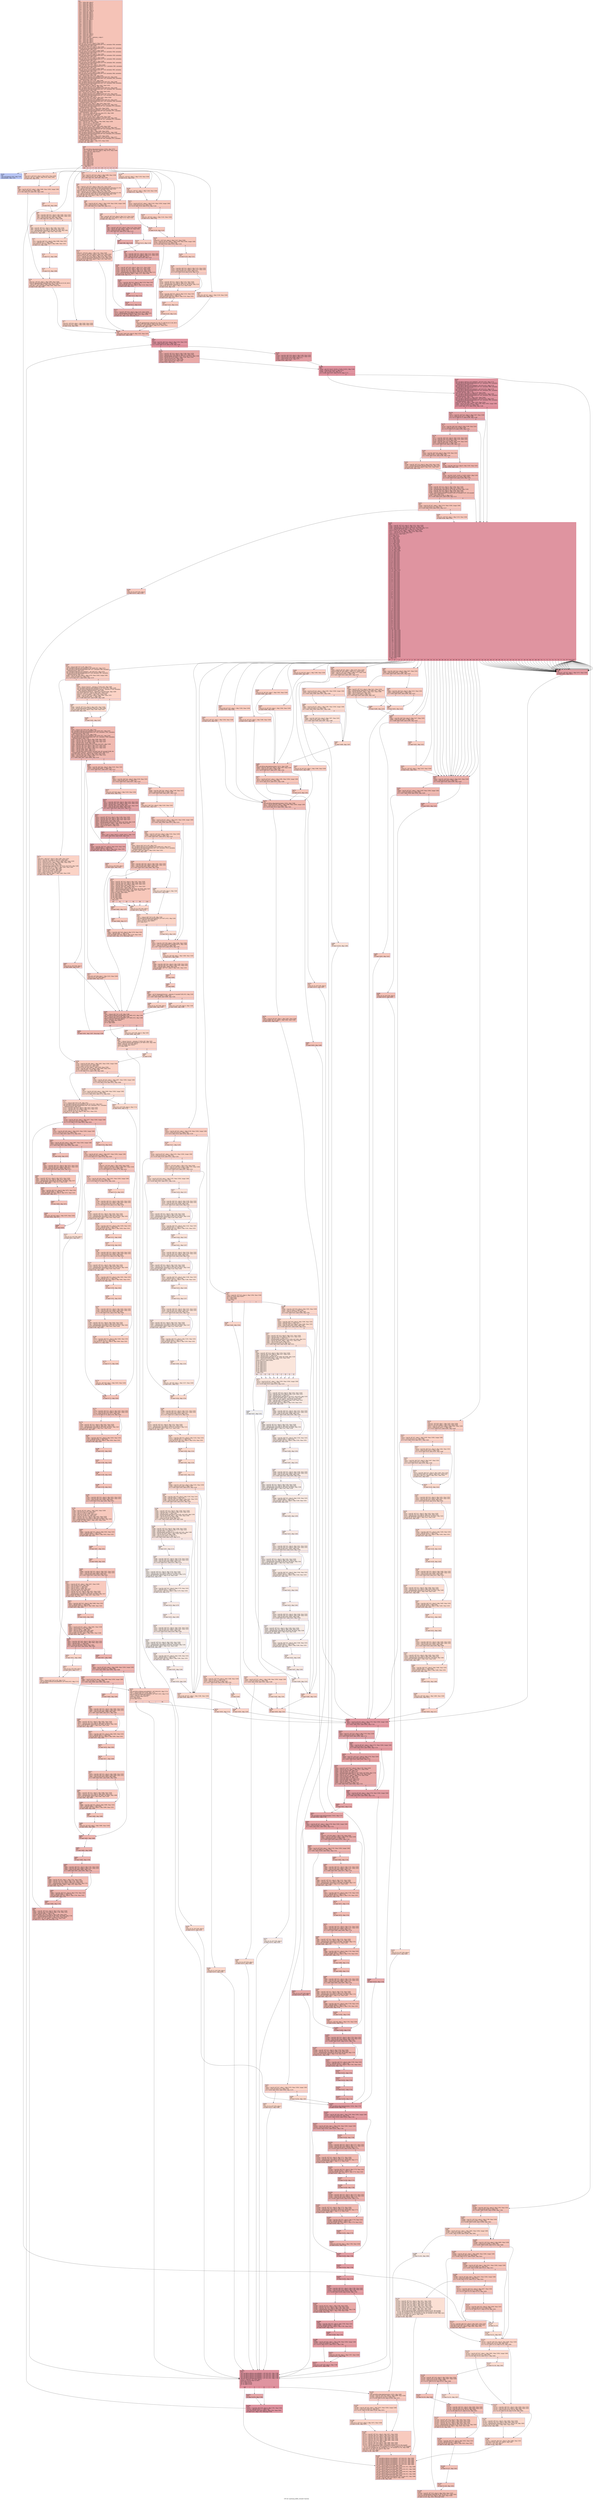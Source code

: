digraph "CFG for 'quotearg_buffer_restyled' function" {
	label="CFG for 'quotearg_buffer_restyled' function";

	Node0x2202870 [shape=record,color="#3d50c3ff", style=filled, fillcolor="#e8765c70",label="{%9:\l  %10 = alloca i64, align 8\l  %11 = alloca i8*, align 8\l  %12 = alloca i64, align 8\l  %13 = alloca i8*, align 8\l  %14 = alloca i64, align 8\l  %15 = alloca i32, align 4\l  %16 = alloca i32, align 4\l  %17 = alloca i32*, align 8\l  %18 = alloca i8*, align 8\l  %19 = alloca i8*, align 8\l  %20 = alloca i64, align 8\l  %21 = alloca i64, align 8\l  %22 = alloca i64, align 8\l  %23 = alloca i8*, align 8\l  %24 = alloca i64, align 8\l  %25 = alloca i8, align 1\l  %26 = alloca i8, align 1\l  %27 = alloca i8, align 1\l  %28 = alloca i8, align 1\l  %29 = alloca i8, align 1\l  %30 = alloca i8, align 1\l  %31 = alloca i8, align 1\l  %32 = alloca i8, align 1\l  %33 = alloca i8, align 1\l  %34 = alloca i8, align 1\l  %35 = alloca i8, align 1\l  %36 = alloca i32, align 4\l  %37 = alloca i64, align 8\l  %38 = alloca i8, align 1\l  %39 = alloca %struct.__mbstate_t, align 4\l  %40 = alloca i32, align 4\l  %41 = alloca i64, align 8\l  %42 = alloca i64, align 8\l  %43 = alloca i64, align 8\l  store i8* %0, i8** %11, align 8, !tbaa !1026\l  call void @llvm.dbg.declare(metadata i8** %11, metadata !956, metadata\l... !DIExpression()), !dbg !1030\l  store i64 %1, i64* %12, align 8, !tbaa !1031\l  call void @llvm.dbg.declare(metadata i64* %12, metadata !957, metadata\l... !DIExpression()), !dbg !1033\l  store i8* %2, i8** %13, align 8, !tbaa !1026\l  call void @llvm.dbg.declare(metadata i8** %13, metadata !958, metadata\l... !DIExpression()), !dbg !1034\l  store i64 %3, i64* %14, align 8, !tbaa !1031\l  call void @llvm.dbg.declare(metadata i64* %14, metadata !959, metadata\l... !DIExpression()), !dbg !1035\l  store i32 %4, i32* %15, align 4, !tbaa !1036\l  call void @llvm.dbg.declare(metadata i32* %15, metadata !960, metadata\l... !DIExpression()), !dbg !1037\l  store i32 %5, i32* %16, align 4, !tbaa !1038\l  call void @llvm.dbg.declare(metadata i32* %16, metadata !961, metadata\l... !DIExpression()), !dbg !1040\l  store i32* %6, i32** %17, align 8, !tbaa !1026\l  call void @llvm.dbg.declare(metadata i32** %17, metadata !962, metadata\l... !DIExpression()), !dbg !1041\l  store i8* %7, i8** %18, align 8, !tbaa !1026\l  call void @llvm.dbg.declare(metadata i8** %18, metadata !963, metadata\l... !DIExpression()), !dbg !1042\l  store i8* %8, i8** %19, align 8, !tbaa !1026\l  call void @llvm.dbg.declare(metadata i8** %19, metadata !964, metadata\l... !DIExpression()), !dbg !1043\l  %44 = bitcast i64* %20 to i8*, !dbg !1044\l  call void @llvm.lifetime.start.p0i8(i64 8, i8* %44) #22, !dbg !1044\l  call void @llvm.dbg.declare(metadata i64* %20, metadata !965, metadata\l... !DIExpression()), !dbg !1045\l  %45 = bitcast i64* %21 to i8*, !dbg !1046\l  call void @llvm.lifetime.start.p0i8(i64 8, i8* %45) #22, !dbg !1046\l  call void @llvm.dbg.declare(metadata i64* %21, metadata !966, metadata\l... !DIExpression()), !dbg !1047\l  store i64 0, i64* %21, align 8, !dbg !1047, !tbaa !1031\l  %46 = bitcast i64* %22 to i8*, !dbg !1048\l  call void @llvm.lifetime.start.p0i8(i64 8, i8* %46) #22, !dbg !1048\l  call void @llvm.dbg.declare(metadata i64* %22, metadata !967, metadata\l... !DIExpression()), !dbg !1049\l  store i64 0, i64* %22, align 8, !dbg !1049, !tbaa !1031\l  %47 = bitcast i8** %23 to i8*, !dbg !1050\l  call void @llvm.lifetime.start.p0i8(i64 8, i8* %47) #22, !dbg !1050\l  call void @llvm.dbg.declare(metadata i8** %23, metadata !968, metadata\l... !DIExpression()), !dbg !1051\l  store i8* null, i8** %23, align 8, !dbg !1051, !tbaa !1026\l  %48 = bitcast i64* %24 to i8*, !dbg !1052\l  call void @llvm.lifetime.start.p0i8(i64 8, i8* %48) #22, !dbg !1052\l  call void @llvm.dbg.declare(metadata i64* %24, metadata !969, metadata\l... !DIExpression()), !dbg !1053\l  store i64 0, i64* %24, align 8, !dbg !1053, !tbaa !1031\l  call void @llvm.lifetime.start.p0i8(i64 1, i8* %25) #22, !dbg !1054\l  call void @llvm.dbg.declare(metadata i8* %25, metadata !970, metadata\l... !DIExpression()), !dbg !1055\l  store i8 0, i8* %25, align 1, !dbg !1055, !tbaa !1056\l  call void @llvm.lifetime.start.p0i8(i64 1, i8* %26) #22, !dbg !1058\l  call void @llvm.dbg.declare(metadata i8* %26, metadata !971, metadata\l... !DIExpression()), !dbg !1059\l  %49 = call i64 @__ctype_get_mb_cur_max() #22, !dbg !1060\l  %50 = icmp eq i64 %49, 1, !dbg !1061\l  %51 = zext i1 %50 to i8, !dbg !1059\l  store i8 %51, i8* %26, align 1, !dbg !1059, !tbaa !1056\l  call void @llvm.lifetime.start.p0i8(i64 1, i8* %27) #22, !dbg !1062\l  call void @llvm.dbg.declare(metadata i8* %27, metadata !972, metadata\l... !DIExpression()), !dbg !1063\l  %52 = load i32, i32* %16, align 4, !dbg !1064, !tbaa !1038\l  %53 = and i32 %52, 2, !dbg !1065\l  %54 = icmp ne i32 %53, 0, !dbg !1066\l  %55 = zext i1 %54 to i8, !dbg !1063\l  store i8 %55, i8* %27, align 1, !dbg !1063, !tbaa !1056\l  call void @llvm.lifetime.start.p0i8(i64 1, i8* %28) #22, !dbg !1067\l  call void @llvm.dbg.declare(metadata i8* %28, metadata !973, metadata\l... !DIExpression()), !dbg !1068\l  store i8 0, i8* %28, align 1, !dbg !1068, !tbaa !1056\l  call void @llvm.lifetime.start.p0i8(i64 1, i8* %29) #22, !dbg !1069\l  call void @llvm.dbg.declare(metadata i8* %29, metadata !974, metadata\l... !DIExpression()), !dbg !1070\l  store i8 0, i8* %29, align 1, !dbg !1070, !tbaa !1056\l  call void @llvm.lifetime.start.p0i8(i64 1, i8* %30) #22, !dbg !1071\l  call void @llvm.dbg.declare(metadata i8* %30, metadata !975, metadata\l... !DIExpression()), !dbg !1072\l  store i8 1, i8* %30, align 1, !dbg !1072, !tbaa !1056\l  br label %56, !dbg !1071\l}"];
	Node0x2202870 -> Node0x2203620;
	Node0x2203620 [shape=record,color="#3d50c3ff", style=filled, fillcolor="#e1675170",label="{%56:\l56:                                               \l  call void @llvm.dbg.label(metadata !1020), !dbg !1073\l  %57 = load i32, i32* %15, align 4, !dbg !1074, !tbaa !1036\l  switch i32 %57, label %145 [\l    i32 6, label %58\l    i32 5, label %59\l    i32 7, label %77\l    i32 8, label %78\l    i32 9, label %78\l    i32 10, label %78\l    i32 3, label %119\l    i32 1, label %120\l    i32 4, label %121\l    i32 2, label %126\l    i32 0, label %144\l  ], !dbg !1075\l|{<s0>def|<s1>6|<s2>5|<s3>7|<s4>8|<s5>9|<s6>10|<s7>3|<s8>1|<s9>4|<s10>2|<s11>0}}"];
	Node0x2203620:s0 -> Node0x2204250;
	Node0x2203620:s1 -> Node0x2203670;
	Node0x2203620:s2 -> Node0x22036c0;
	Node0x2203620:s3 -> Node0x2203940;
	Node0x2203620:s4 -> Node0x2203990;
	Node0x2203620:s5 -> Node0x2203990;
	Node0x2203620:s6 -> Node0x2203990;
	Node0x2203620:s7 -> Node0x2203df0;
	Node0x2203620:s8 -> Node0x2203e40;
	Node0x2203620:s9 -> Node0x2203e90;
	Node0x2203620:s10 -> Node0x2203f80;
	Node0x2203620:s11 -> Node0x2204200;
	Node0x2203670 [shape=record,color="#3d50c3ff", style=filled, fillcolor="#f4987a70",label="{%58:\l58:                                               \l  store i32 5, i32* %15, align 4, !dbg !1076, !tbaa !1036\l  store i8 1, i8* %27, align 1, !dbg !1078, !tbaa !1056\l  br label %59, !dbg !1079\l}"];
	Node0x2203670 -> Node0x22036c0;
	Node0x22036c0 [shape=record,color="#3d50c3ff", style=filled, fillcolor="#f08b6e70",label="{%59:\l59:                                               \l  %60 = load i8, i8* %27, align 1, !dbg !1080, !tbaa !1056, !range !1082\l  %61 = trunc i8 %60 to i1, !dbg !1080\l  br i1 %61, label %76, label %62, !dbg !1083\l|{<s0>T|<s1>F}}"];
	Node0x22036c0:s0 -> Node0x22038f0;
	Node0x22036c0:s1 -> Node0x2203710;
	Node0x2203710 [shape=record,color="#3d50c3ff", style=filled, fillcolor="#f4987a70",label="{%62:\l62:                                               \l  br label %63, !dbg !1084\l}"];
	Node0x2203710 -> Node0x2203760;
	Node0x2203760 [shape=record,color="#3d50c3ff", style=filled, fillcolor="#f4987a70",label="{%63:\l63:                                               \l  %64 = load i64, i64* %21, align 8, !dbg !1085, !tbaa !1031\l  %65 = load i64, i64* %12, align 8, !dbg !1085, !tbaa !1031\l  %66 = icmp ult i64 %64, %65, !dbg !1085\l  br i1 %66, label %67, label %71, !dbg !1088\l|{<s0>T|<s1>F}}"];
	Node0x2203760:s0 -> Node0x22037b0;
	Node0x2203760:s1 -> Node0x2203800;
	Node0x22037b0 [shape=record,color="#3d50c3ff", style=filled, fillcolor="#f7a88970",label="{%67:\l67:                                               \l  %68 = load i8*, i8** %11, align 8, !dbg !1085, !tbaa !1026\l  %69 = load i64, i64* %21, align 8, !dbg !1085, !tbaa !1031\l  %70 = getelementptr inbounds i8, i8* %68, i64 %69, !dbg !1085\l  store i8 34, i8* %70, align 1, !dbg !1085, !tbaa !1036\l  br label %71, !dbg !1085\l}"];
	Node0x22037b0 -> Node0x2203800;
	Node0x2203800 [shape=record,color="#3d50c3ff", style=filled, fillcolor="#f4987a70",label="{%71:\l71:                                               \l  %72 = load i64, i64* %21, align 8, !dbg !1088, !tbaa !1031\l  %73 = add i64 %72, 1, !dbg !1088\l  store i64 %73, i64* %21, align 8, !dbg !1088, !tbaa !1031\l  br label %74, !dbg !1088\l}"];
	Node0x2203800 -> Node0x2203850;
	Node0x2203850 [shape=record,color="#3d50c3ff", style=filled, fillcolor="#f4987a70",label="{%74:\l74:                                               \l  br label %75, !dbg !1088\l}"];
	Node0x2203850 -> Node0x22038a0;
	Node0x22038a0 [shape=record,color="#3d50c3ff", style=filled, fillcolor="#f4987a70",label="{%75:\l75:                                               \l  br label %76, !dbg !1088\l}"];
	Node0x22038a0 -> Node0x22038f0;
	Node0x22038f0 [shape=record,color="#3d50c3ff", style=filled, fillcolor="#f08b6e70",label="{%76:\l76:                                               \l  store i8 1, i8* %25, align 1, !dbg !1089, !tbaa !1056\l  store i8* getelementptr inbounds ([2 x i8], [2 x i8]* @.str.10.142, i64 0,\l... i64 0), i8** %23, align 8, !dbg !1090, !tbaa !1026\l  store i64 1, i64* %24, align 8, !dbg !1091, !tbaa !1031\l  br label %146, !dbg !1092\l}"];
	Node0x22038f0 -> Node0x22042a0;
	Node0x2203940 [shape=record,color="#3d50c3ff", style=filled, fillcolor="#f4987a70",label="{%77:\l77:                                               \l  store i8 1, i8* %25, align 1, !dbg !1093, !tbaa !1056\l  store i8 0, i8* %27, align 1, !dbg !1094, !tbaa !1056\l  br label %146, !dbg !1095\l}"];
	Node0x2203940 -> Node0x22042a0;
	Node0x2203990 [shape=record,color="#3d50c3ff", style=filled, fillcolor="#ed836670",label="{%78:\l78:                                               \l  %79 = load i32, i32* %15, align 4, !dbg !1096, !tbaa !1036\l  %80 = icmp ne i32 %79, 10, !dbg !1099\l  br i1 %80, label %81, label %86, !dbg !1100\l|{<s0>T|<s1>F}}"];
	Node0x2203990:s0 -> Node0x22039e0;
	Node0x2203990:s1 -> Node0x2203a30;
	Node0x22039e0 [shape=record,color="#3d50c3ff", style=filled, fillcolor="#f2907270",label="{%81:\l81:                                               \l  %82 = load i32, i32* %15, align 4, !dbg !1101, !tbaa !1036\l  %83 = call i8* @gettext_quote(i8* noundef getelementptr inbounds ([2 x i8],\l... [2 x i8]* @.str.11.143, i64 0, i64 0), i32 noundef %82), !dbg !1103\l  store i8* %83, i8** %18, align 8, !dbg !1104, !tbaa !1026\l  %84 = load i32, i32* %15, align 4, !dbg !1105, !tbaa !1036\l  %85 = call i8* @gettext_quote(i8* noundef getelementptr inbounds ([2 x i8],\l... [2 x i8]* @.str.12.144, i64 0, i64 0), i32 noundef %84), !dbg !1106\l  store i8* %85, i8** %19, align 8, !dbg !1107, !tbaa !1026\l  br label %86, !dbg !1108\l}"];
	Node0x22039e0 -> Node0x2203a30;
	Node0x2203a30 [shape=record,color="#3d50c3ff", style=filled, fillcolor="#ed836670",label="{%86:\l86:                                               \l  %87 = load i8, i8* %27, align 1, !dbg !1109, !tbaa !1056, !range !1082\l  %88 = trunc i8 %87 to i1, !dbg !1109\l  br i1 %88, label %115, label %89, !dbg !1111\l|{<s0>T|<s1>F}}"];
	Node0x2203a30:s0 -> Node0x2203da0;
	Node0x2203a30:s1 -> Node0x2203a80;
	Node0x2203a80 [shape=record,color="#3d50c3ff", style=filled, fillcolor="#f2907270",label="{%89:\l89:                                               \l  %90 = load i8*, i8** %18, align 8, !dbg !1112, !tbaa !1026\l  store i8* %90, i8** %23, align 8, !dbg !1114, !tbaa !1026\l  br label %91, !dbg !1115\l}"];
	Node0x2203a80 -> Node0x2203ad0;
	Node0x2203ad0 [shape=record,color="#3d50c3ff", style=filled, fillcolor="#cc403a70",label="{%91:\l91:                                               \l  %92 = load i8*, i8** %23, align 8, !dbg !1116, !tbaa !1026\l  %93 = load i8, i8* %92, align 1, !dbg !1118, !tbaa !1036\l  %94 = icmp ne i8 %93, 0, !dbg !1119\l  br i1 %94, label %95, label %114, !dbg !1119\l|{<s0>T|<s1>F}}"];
	Node0x2203ad0:s0 -> Node0x2203b20;
	Node0x2203ad0:s1 -> Node0x2203d50;
	Node0x2203b20 [shape=record,color="#3d50c3ff", style=filled, fillcolor="#cc403a70",label="{%95:\l95:                                               \l  br label %96, !dbg !1120\l}"];
	Node0x2203b20 -> Node0x2203b70;
	Node0x2203b70 [shape=record,color="#3d50c3ff", style=filled, fillcolor="#cc403a70",label="{%96:\l96:                                               \l  %97 = load i64, i64* %21, align 8, !dbg !1121, !tbaa !1031\l  %98 = load i64, i64* %12, align 8, !dbg !1121, !tbaa !1031\l  %99 = icmp ult i64 %97, %98, !dbg !1121\l  br i1 %99, label %100, label %106, !dbg !1124\l|{<s0>T|<s1>F}}"];
	Node0x2203b70:s0 -> Node0x2203bc0;
	Node0x2203b70:s1 -> Node0x2203c10;
	Node0x2203bc0 [shape=record,color="#3d50c3ff", style=filled, fillcolor="#d8564670",label="{%100:\l100:                                              \l  %101 = load i8*, i8** %23, align 8, !dbg !1121, !tbaa !1026\l  %102 = load i8, i8* %101, align 1, !dbg !1121, !tbaa !1036\l  %103 = load i8*, i8** %11, align 8, !dbg !1121, !tbaa !1026\l  %104 = load i64, i64* %21, align 8, !dbg !1121, !tbaa !1031\l  %105 = getelementptr inbounds i8, i8* %103, i64 %104, !dbg !1121\l  store i8 %102, i8* %105, align 1, !dbg !1121, !tbaa !1036\l  br label %106, !dbg !1121\l}"];
	Node0x2203bc0 -> Node0x2203c10;
	Node0x2203c10 [shape=record,color="#3d50c3ff", style=filled, fillcolor="#cc403a70",label="{%106:\l106:                                              \l  %107 = load i64, i64* %21, align 8, !dbg !1124, !tbaa !1031\l  %108 = add i64 %107, 1, !dbg !1124\l  store i64 %108, i64* %21, align 8, !dbg !1124, !tbaa !1031\l  br label %109, !dbg !1124\l}"];
	Node0x2203c10 -> Node0x2203c60;
	Node0x2203c60 [shape=record,color="#3d50c3ff", style=filled, fillcolor="#cc403a70",label="{%109:\l109:                                              \l  br label %110, !dbg !1124\l}"];
	Node0x2203c60 -> Node0x2203cb0;
	Node0x2203cb0 [shape=record,color="#3d50c3ff", style=filled, fillcolor="#cc403a70",label="{%110:\l110:                                              \l  br label %111, !dbg !1124\l}"];
	Node0x2203cb0 -> Node0x2203d00;
	Node0x2203d00 [shape=record,color="#3d50c3ff", style=filled, fillcolor="#cc403a70",label="{%111:\l111:                                              \l  %112 = load i8*, i8** %23, align 8, !dbg !1125, !tbaa !1026\l  %113 = getelementptr inbounds i8, i8* %112, i32 1, !dbg !1125\l  store i8* %113, i8** %23, align 8, !dbg !1125, !tbaa !1026\l  br label %91, !dbg !1126, !llvm.loop !1127\l}"];
	Node0x2203d00 -> Node0x2203ad0;
	Node0x2203d50 [shape=record,color="#3d50c3ff", style=filled, fillcolor="#f2907270",label="{%114:\l114:                                              \l  br label %115, !dbg !1128\l}"];
	Node0x2203d50 -> Node0x2203da0;
	Node0x2203da0 [shape=record,color="#3d50c3ff", style=filled, fillcolor="#ed836670",label="{%115:\l115:                                              \l  store i8 1, i8* %25, align 1, !dbg !1131, !tbaa !1056\l  %116 = load i8*, i8** %19, align 8, !dbg !1132, !tbaa !1026\l  store i8* %116, i8** %23, align 8, !dbg !1133, !tbaa !1026\l  %117 = load i8*, i8** %23, align 8, !dbg !1134, !tbaa !1026\l  %118 = call i64 @strlen(i8* noundef %117) #23, !dbg !1135\l  store i64 %118, i64* %24, align 8, !dbg !1136, !tbaa !1031\l  br label %146, !dbg !1137\l}"];
	Node0x2203da0 -> Node0x22042a0;
	Node0x2203df0 [shape=record,color="#3d50c3ff", style=filled, fillcolor="#f4987a70",label="{%119:\l119:                                              \l  store i8 1, i8* %25, align 1, !dbg !1138, !tbaa !1056\l  br label %120, !dbg !1139\l}"];
	Node0x2203df0 -> Node0x2203e40;
	Node0x2203e40 [shape=record,color="#3d50c3ff", style=filled, fillcolor="#f08b6e70",label="{%120:\l120:                                              \l  store i8 1, i8* %27, align 1, !dbg !1140, !tbaa !1056\l  br label %121, !dbg !1141\l}"];
	Node0x2203e40 -> Node0x2203e90;
	Node0x2203e90 [shape=record,color="#3d50c3ff", style=filled, fillcolor="#ed836670",label="{%121:\l121:                                              \l  %122 = load i8, i8* %27, align 1, !dbg !1142, !tbaa !1056, !range !1082\l  %123 = trunc i8 %122 to i1, !dbg !1142\l  br i1 %123, label %125, label %124, !dbg !1144\l|{<s0>T|<s1>F}}"];
	Node0x2203e90:s0 -> Node0x2203f30;
	Node0x2203e90:s1 -> Node0x2203ee0;
	Node0x2203ee0 [shape=record,color="#3d50c3ff", style=filled, fillcolor="#f2907270",label="{%124:\l124:                                              \l  store i8 1, i8* %25, align 1, !dbg !1145, !tbaa !1056\l  br label %125, !dbg !1146\l}"];
	Node0x2203ee0 -> Node0x2203f30;
	Node0x2203f30 [shape=record,color="#3d50c3ff", style=filled, fillcolor="#ed836670",label="{%125:\l125:                                              \l  br label %126, !dbg !1142\l}"];
	Node0x2203f30 -> Node0x2203f80;
	Node0x2203f80 [shape=record,color="#3d50c3ff", style=filled, fillcolor="#ec7f6370",label="{%126:\l126:                                              \l  store i32 2, i32* %15, align 4, !dbg !1147, !tbaa !1036\l  %127 = load i8, i8* %27, align 1, !dbg !1148, !tbaa !1056, !range !1082\l  %128 = trunc i8 %127 to i1, !dbg !1148\l  br i1 %128, label %143, label %129, !dbg !1150\l|{<s0>T|<s1>F}}"];
	Node0x2203f80:s0 -> Node0x22041b0;
	Node0x2203f80:s1 -> Node0x2203fd0;
	Node0x2203fd0 [shape=record,color="#3d50c3ff", style=filled, fillcolor="#f08b6e70",label="{%129:\l129:                                              \l  br label %130, !dbg !1151\l}"];
	Node0x2203fd0 -> Node0x2204020;
	Node0x2204020 [shape=record,color="#3d50c3ff", style=filled, fillcolor="#f08b6e70",label="{%130:\l130:                                              \l  %131 = load i64, i64* %21, align 8, !dbg !1152, !tbaa !1031\l  %132 = load i64, i64* %12, align 8, !dbg !1152, !tbaa !1031\l  %133 = icmp ult i64 %131, %132, !dbg !1152\l  br i1 %133, label %134, label %138, !dbg !1155\l|{<s0>T|<s1>F}}"];
	Node0x2204020:s0 -> Node0x2204070;
	Node0x2204020:s1 -> Node0x22040c0;
	Node0x2204070 [shape=record,color="#3d50c3ff", style=filled, fillcolor="#f4987a70",label="{%134:\l134:                                              \l  %135 = load i8*, i8** %11, align 8, !dbg !1152, !tbaa !1026\l  %136 = load i64, i64* %21, align 8, !dbg !1152, !tbaa !1031\l  %137 = getelementptr inbounds i8, i8* %135, i64 %136, !dbg !1152\l  store i8 39, i8* %137, align 1, !dbg !1152, !tbaa !1036\l  br label %138, !dbg !1152\l}"];
	Node0x2204070 -> Node0x22040c0;
	Node0x22040c0 [shape=record,color="#3d50c3ff", style=filled, fillcolor="#f08b6e70",label="{%138:\l138:                                              \l  %139 = load i64, i64* %21, align 8, !dbg !1155, !tbaa !1031\l  %140 = add i64 %139, 1, !dbg !1155\l  store i64 %140, i64* %21, align 8, !dbg !1155, !tbaa !1031\l  br label %141, !dbg !1155\l}"];
	Node0x22040c0 -> Node0x2204110;
	Node0x2204110 [shape=record,color="#3d50c3ff", style=filled, fillcolor="#f08b6e70",label="{%141:\l141:                                              \l  br label %142, !dbg !1155\l}"];
	Node0x2204110 -> Node0x2204160;
	Node0x2204160 [shape=record,color="#3d50c3ff", style=filled, fillcolor="#f08b6e70",label="{%142:\l142:                                              \l  br label %143, !dbg !1155\l}"];
	Node0x2204160 -> Node0x22041b0;
	Node0x22041b0 [shape=record,color="#3d50c3ff", style=filled, fillcolor="#ec7f6370",label="{%143:\l143:                                              \l  store i8* getelementptr inbounds ([2 x i8], [2 x i8]* @.str.12.144, i64 0,\l... i64 0), i8** %23, align 8, !dbg !1156, !tbaa !1026\l  store i64 1, i64* %24, align 8, !dbg !1157, !tbaa !1031\l  br label %146, !dbg !1158\l}"];
	Node0x22041b0 -> Node0x22042a0;
	Node0x2204200 [shape=record,color="#3d50c3ff", style=filled, fillcolor="#f4987a70",label="{%144:\l144:                                              \l  store i8 0, i8* %27, align 1, !dbg !1159, !tbaa !1056\l  br label %146, !dbg !1160\l}"];
	Node0x2204200 -> Node0x22042a0;
	Node0x2204250 [shape=record,color="#3d50c3ff", style=filled, fillcolor="#5b7ae570",label="{%145:\l145:                                              \l  call void @abort() #24, !dbg !1161\l  unreachable, !dbg !1161\l}"];
	Node0x22042a0 [shape=record,color="#3d50c3ff", style=filled, fillcolor="#e1675170",label="{%146:\l146:                                              \l  store i64 0, i64* %20, align 8, !dbg !1162, !tbaa !1031\l  br label %147, !dbg !1163\l}"];
	Node0x22042a0 -> Node0x22042f0;
	Node0x22042f0 [shape=record,color="#b70d28ff", style=filled, fillcolor="#b70d2870",label="{%147:\l147:                                              \l  %148 = load i64, i64* %14, align 8, !dbg !1164, !tbaa !1031\l  %149 = icmp eq i64 %148, -1, !dbg !1165\l  br i1 %149, label %150, label %158, !dbg !1164\l|{<s0>T|<s1>F}}"];
	Node0x22042f0:s0 -> Node0x2204340;
	Node0x22042f0:s1 -> Node0x2204390;
	Node0x2204340 [shape=record,color="#3d50c3ff", style=filled, fillcolor="#ca3b3770",label="{%150:\l150:                                              \l  %151 = load i8*, i8** %13, align 8, !dbg !1166, !tbaa !1026\l  %152 = load i64, i64* %20, align 8, !dbg !1167, !tbaa !1031\l  %153 = getelementptr inbounds i8, i8* %151, i64 %152, !dbg !1166\l  %154 = load i8, i8* %153, align 1, !dbg !1166, !tbaa !1036\l  %155 = sext i8 %154 to i32, !dbg !1166\l  %156 = icmp eq i32 %155, 0, !dbg !1168\l  %157 = zext i1 %156 to i32, !dbg !1168\l  br label %163, !dbg !1164\l}"];
	Node0x2204340 -> Node0x22043e0;
	Node0x2204390 [shape=record,color="#b70d28ff", style=filled, fillcolor="#be242e70",label="{%158:\l158:                                              \l  %159 = load i64, i64* %20, align 8, !dbg !1169, !tbaa !1031\l  %160 = load i64, i64* %14, align 8, !dbg !1170, !tbaa !1031\l  %161 = icmp eq i64 %159, %160, !dbg !1171\l  %162 = zext i1 %161 to i32, !dbg !1171\l  br label %163, !dbg !1164\l}"];
	Node0x2204390 -> Node0x22043e0;
	Node0x22043e0 [shape=record,color="#b70d28ff", style=filled, fillcolor="#b70d2870",label="{%163:\l163:                                              \l  %164 = phi i32 [ %157, %150 ], [ %162, %158 ], !dbg !1164\l  %165 = icmp ne i32 %164, 0, !dbg !1172\l  %166 = xor i1 %165, true, !dbg !1172\l  br i1 %166, label %167, label %1079, !dbg !1173\l|{<s0>T|<s1>F}}"];
	Node0x22043e0:s0 -> Node0x2204430;
	Node0x22043e0:s1 -> Node0x220b0a0;
	Node0x2204430 [shape=record,color="#b70d28ff", style=filled, fillcolor="#b70d2870",label="{%167:\l167:                                              \l  call void @llvm.lifetime.start.p0i8(i64 1, i8* %31) #22, !dbg !1174\l  call void @llvm.dbg.declare(metadata i8* %31, metadata !976, metadata\l... !DIExpression()), !dbg !1175\l  call void @llvm.lifetime.start.p0i8(i64 1, i8* %32) #22, !dbg !1176\l  call void @llvm.dbg.declare(metadata i8* %32, metadata !980, metadata\l... !DIExpression()), !dbg !1177\l  call void @llvm.lifetime.start.p0i8(i64 1, i8* %33) #22, !dbg !1178\l  call void @llvm.dbg.declare(metadata i8* %33, metadata !981, metadata\l... !DIExpression()), !dbg !1179\l  store i8 0, i8* %33, align 1, !dbg !1179, !tbaa !1056\l  call void @llvm.lifetime.start.p0i8(i64 1, i8* %34) #22, !dbg !1180\l  call void @llvm.dbg.declare(metadata i8* %34, metadata !982, metadata\l... !DIExpression()), !dbg !1181\l  store i8 0, i8* %34, align 1, !dbg !1181, !tbaa !1056\l  call void @llvm.lifetime.start.p0i8(i64 1, i8* %35) #22, !dbg !1182\l  call void @llvm.dbg.declare(metadata i8* %35, metadata !983, metadata\l... !DIExpression()), !dbg !1183\l  store i8 0, i8* %35, align 1, !dbg !1183, !tbaa !1056\l  %168 = load i8, i8* %25, align 1, !dbg !1184, !tbaa !1056, !range !1082\l  %169 = trunc i8 %168 to i1, !dbg !1184\l  br i1 %169, label %170, label %206, !dbg !1186\l|{<s0>T|<s1>F}}"];
	Node0x2204430:s0 -> Node0x2204480;
	Node0x2204430:s1 -> Node0x22047f0;
	Node0x2204480 [shape=record,color="#3d50c3ff", style=filled, fillcolor="#c32e3170",label="{%170:\l170:                                              \l  %171 = load i32, i32* %15, align 4, !dbg !1187, !tbaa !1036\l  %172 = icmp ne i32 %171, 2, !dbg !1188\l  br i1 %172, label %173, label %206, !dbg !1189\l|{<s0>T|<s1>F}}"];
	Node0x2204480:s0 -> Node0x22044d0;
	Node0x2204480:s1 -> Node0x22047f0;
	Node0x22044d0 [shape=record,color="#3d50c3ff", style=filled, fillcolor="#d0473d70",label="{%173:\l173:                                              \l  %174 = load i64, i64* %24, align 8, !dbg !1190, !tbaa !1031\l  %175 = icmp ne i64 %174, 0, !dbg !1190\l  br i1 %175, label %176, label %206, !dbg !1191\l|{<s0>T|<s1>F}}"];
	Node0x22044d0:s0 -> Node0x2204520;
	Node0x22044d0:s1 -> Node0x22047f0;
	Node0x2204520 [shape=record,color="#3d50c3ff", style=filled, fillcolor="#d6524470",label="{%176:\l176:                                              \l  %177 = load i64, i64* %20, align 8, !dbg !1192, !tbaa !1031\l  %178 = load i64, i64* %24, align 8, !dbg !1193, !tbaa !1031\l  %179 = add i64 %177, %178, !dbg !1194\l  %180 = load i64, i64* %14, align 8, !dbg !1195, !tbaa !1031\l  %181 = icmp eq i64 %180, -1, !dbg !1196\l  br i1 %181, label %182, label %188, !dbg !1197\l|{<s0>T|<s1>F}}"];
	Node0x2204520:s0 -> Node0x2204570;
	Node0x2204520:s1 -> Node0x2204610;
	Node0x2204570 [shape=record,color="#3d50c3ff", style=filled, fillcolor="#e1675170",label="{%182:\l182:                                              \l  %183 = load i64, i64* %24, align 8, !dbg !1198, !tbaa !1031\l  %184 = icmp ult i64 1, %183, !dbg !1199\l  br i1 %184, label %185, label %188, !dbg !1195\l|{<s0>T|<s1>F}}"];
	Node0x2204570:s0 -> Node0x22045c0;
	Node0x2204570:s1 -> Node0x2204610;
	Node0x22045c0 [shape=record,color="#3d50c3ff", style=filled, fillcolor="#e97a5f70",label="{%185:\l185:                                              \l  %186 = load i8*, i8** %13, align 8, !dbg !1200, !tbaa !1026\l  %187 = call i64 @strlen(i8* noundef %186) #23, !dbg !1201\l  store i64 %187, i64* %14, align 8, !dbg !1202, !tbaa !1031\l  br label %190, !dbg !1195\l}"];
	Node0x22045c0 -> Node0x2204660;
	Node0x2204610 [shape=record,color="#3d50c3ff", style=filled, fillcolor="#d8564670",label="{%188:\l188:                                              \l  %189 = load i64, i64* %14, align 8, !dbg !1203, !tbaa !1031\l  br label %190, !dbg !1195\l}"];
	Node0x2204610 -> Node0x2204660;
	Node0x2204660 [shape=record,color="#3d50c3ff", style=filled, fillcolor="#d6524470",label="{%190:\l190:                                              \l  %191 = phi i64 [ %187, %185 ], [ %189, %188 ], !dbg !1195\l  %192 = icmp ule i64 %179, %191, !dbg !1204\l  br i1 %192, label %193, label %206, !dbg !1205\l|{<s0>T|<s1>F}}"];
	Node0x2204660:s0 -> Node0x22046b0;
	Node0x2204660:s1 -> Node0x22047f0;
	Node0x22046b0 [shape=record,color="#3d50c3ff", style=filled, fillcolor="#de614d70",label="{%193:\l193:                                              \l  %194 = load i8*, i8** %13, align 8, !dbg !1206, !tbaa !1026\l  %195 = load i64, i64* %20, align 8, !dbg !1207, !tbaa !1031\l  %196 = getelementptr inbounds i8, i8* %194, i64 %195, !dbg !1208\l  %197 = load i8*, i8** %23, align 8, !dbg !1209, !tbaa !1026\l  %198 = load i64, i64* %24, align 8, !dbg !1210, !tbaa !1031\l  %199 = call i32 @memcmp(i8* noundef %196, i8* noundef %197, i64 noundef\l... %198) #23, !dbg !1211\l  %200 = icmp eq i32 %199, 0, !dbg !1212\l  br i1 %200, label %201, label %206, !dbg !1213\l|{<s0>T|<s1>F}}"];
	Node0x22046b0:s0 -> Node0x2204700;
	Node0x22046b0:s1 -> Node0x22047f0;
	Node0x2204700 [shape=record,color="#3d50c3ff", style=filled, fillcolor="#e97a5f70",label="{%201:\l201:                                              \l  %202 = load i8, i8* %27, align 1, !dbg !1214, !tbaa !1056, !range !1082\l  %203 = trunc i8 %202 to i1, !dbg !1214\l  br i1 %203, label %204, label %205, !dbg !1217\l|{<s0>T|<s1>F}}"];
	Node0x2204700:s0 -> Node0x2204750;
	Node0x2204700:s1 -> Node0x22047a0;
	Node0x2204750 [shape=record,color="#3d50c3ff", style=filled, fillcolor="#ef886b70",label="{%204:\l204:                                              \l  store i32 16, i32* %36, align 4\l  br label %1073, !dbg !1218\l}"];
	Node0x2204750 -> Node0x220afb0;
	Node0x22047a0 [shape=record,color="#3d50c3ff", style=filled, fillcolor="#ef886b70",label="{%205:\l205:                                              \l  store i8 1, i8* %33, align 1, !dbg !1219, !tbaa !1056\l  br label %206, !dbg !1220\l}"];
	Node0x22047a0 -> Node0x22047f0;
	Node0x22047f0 [shape=record,color="#b70d28ff", style=filled, fillcolor="#b70d2870",label="{%206:\l206:                                              \l  %207 = load i8*, i8** %13, align 8, !dbg !1221, !tbaa !1026\l  %208 = load i64, i64* %20, align 8, !dbg !1222, !tbaa !1031\l  %209 = getelementptr inbounds i8, i8* %207, i64 %208, !dbg !1221\l  %210 = load i8, i8* %209, align 1, !dbg !1221, !tbaa !1036\l  store i8 %210, i8* %31, align 1, !dbg !1223, !tbaa !1036\l  %211 = load i8, i8* %31, align 1, !dbg !1224, !tbaa !1036\l  %212 = zext i8 %211 to i32, !dbg !1224\l  switch i32 %212, label %567 [\l    i32 0, label %213\l    i32 63, label %341\l    i32 7, label %441\l    i32 8, label %442\l    i32 12, label %443\l    i32 10, label %444\l    i32 13, label %445\l    i32 9, label %446\l    i32 11, label %447\l    i32 92, label %448\l    i32 123, label %482\l    i32 125, label %482\l    i32 35, label %496\l    i32 126, label %496\l    i32 32, label %501\l    i32 33, label %502\l    i32 34, label %502\l    i32 36, label %502\l    i32 38, label %502\l    i32 40, label %502\l    i32 41, label %502\l    i32 42, label %502\l    i32 59, label %502\l    i32 60, label %502\l    i32 61, label %502\l    i32 62, label %502\l    i32 91, label %502\l    i32 94, label %502\l    i32 96, label %502\l    i32 124, label %502\l    i32 39, label %510\l    i32 37, label %566\l    i32 43, label %566\l    i32 44, label %566\l    i32 45, label %566\l    i32 46, label %566\l    i32 47, label %566\l    i32 48, label %566\l    i32 49, label %566\l    i32 50, label %566\l    i32 51, label %566\l    i32 52, label %566\l    i32 53, label %566\l    i32 54, label %566\l    i32 55, label %566\l    i32 56, label %566\l    i32 57, label %566\l    i32 58, label %566\l    i32 65, label %566\l    i32 66, label %566\l    i32 67, label %566\l    i32 68, label %566\l    i32 69, label %566\l    i32 70, label %566\l    i32 71, label %566\l    i32 72, label %566\l    i32 73, label %566\l    i32 74, label %566\l    i32 75, label %566\l    i32 76, label %566\l    i32 77, label %566\l    i32 78, label %566\l    i32 79, label %566\l    i32 80, label %566\l    i32 81, label %566\l    i32 82, label %566\l    i32 83, label %566\l    i32 84, label %566\l    i32 85, label %566\l    i32 86, label %566\l    i32 87, label %566\l    i32 88, label %566\l    i32 89, label %566\l    i32 90, label %566\l    i32 93, label %566\l    i32 95, label %566\l    i32 97, label %566\l    i32 98, label %566\l    i32 99, label %566\l    i32 100, label %566\l    i32 101, label %566\l    i32 102, label %566\l    i32 103, label %566\l    i32 104, label %566\l    i32 105, label %566\l    i32 106, label %566\l    i32 107, label %566\l    i32 108, label %566\l    i32 109, label %566\l    i32 110, label %566\l    i32 111, label %566\l    i32 112, label %566\l    i32 113, label %566\l    i32 114, label %566\l    i32 115, label %566\l    i32 116, label %566\l    i32 117, label %566\l    i32 118, label %566\l    i32 119, label %566\l    i32 120, label %566\l    i32 121, label %566\l    i32 122, label %566\l  ], !dbg !1225\l|{<s0>def|<s1>0|<s2>63|<s3>7|<s4>8|<s5>12|<s6>10|<s7>13|<s8>9|<s9>11|<s10>92|<s11>123|<s12>125|<s13>35|<s14>126|<s15>32|<s16>33|<s17>34|<s18>36|<s19>38|<s20>40|<s21>41|<s22>42|<s23>59|<s24>60|<s25>61|<s26>62|<s27>91|<s28>94|<s29>96|<s30>124|<s31>39|<s32>37|<s33>43|<s34>44|<s35>45|<s36>46|<s37>47|<s38>48|<s39>49|<s40>50|<s41>51|<s42>52|<s43>53|<s44>54|<s45>55|<s46>56|<s47>57|<s48>58|<s49>65|<s50>66|<s51>67|<s52>68|<s53>69|<s54>70|<s55>71|<s56>72|<s57>73|<s58>74|<s59>75|<s60>76|<s61>77|<s62>78|<s63>79|<s64>truncated...}}"];
	Node0x22047f0:s0 -> Node0x2207590;
	Node0x22047f0:s1 -> Node0x2204840;
	Node0x22047f0:s2 -> Node0x2205790;
	Node0x22047f0:s3 -> Node0x22062d0;
	Node0x22047f0:s4 -> Node0x2206320;
	Node0x22047f0:s5 -> Node0x2206370;
	Node0x22047f0:s6 -> Node0x22063c0;
	Node0x22047f0:s7 -> Node0x2206410;
	Node0x22047f0:s8 -> Node0x2206460;
	Node0x22047f0:s9 -> Node0x22064b0;
	Node0x22047f0:s10 -> Node0x2206500;
	Node0x22047f0:s11 -> Node0x2206a00;
	Node0x22047f0:s12 -> Node0x2206a00;
	Node0x22047f0:s13 -> Node0x2206b90;
	Node0x22047f0:s14 -> Node0x2206b90;
	Node0x22047f0:s15 -> Node0x2206c80;
	Node0x22047f0:s16 -> Node0x2206cd0;
	Node0x22047f0:s17 -> Node0x2206cd0;
	Node0x22047f0:s18 -> Node0x2206cd0;
	Node0x22047f0:s19 -> Node0x2206cd0;
	Node0x22047f0:s20 -> Node0x2206cd0;
	Node0x22047f0:s21 -> Node0x2206cd0;
	Node0x22047f0:s22 -> Node0x2206cd0;
	Node0x22047f0:s23 -> Node0x2206cd0;
	Node0x22047f0:s24 -> Node0x2206cd0;
	Node0x22047f0:s25 -> Node0x2206cd0;
	Node0x22047f0:s26 -> Node0x2206cd0;
	Node0x22047f0:s27 -> Node0x2206cd0;
	Node0x22047f0:s28 -> Node0x2206cd0;
	Node0x22047f0:s29 -> Node0x2206cd0;
	Node0x22047f0:s30 -> Node0x2206cd0;
	Node0x22047f0:s31 -> Node0x2206e10;
	Node0x22047f0:s32 -> Node0x2207540;
	Node0x22047f0:s33 -> Node0x2207540;
	Node0x22047f0:s34 -> Node0x2207540;
	Node0x22047f0:s35 -> Node0x2207540;
	Node0x22047f0:s36 -> Node0x2207540;
	Node0x22047f0:s37 -> Node0x2207540;
	Node0x22047f0:s38 -> Node0x2207540;
	Node0x22047f0:s39 -> Node0x2207540;
	Node0x22047f0:s40 -> Node0x2207540;
	Node0x22047f0:s41 -> Node0x2207540;
	Node0x22047f0:s42 -> Node0x2207540;
	Node0x22047f0:s43 -> Node0x2207540;
	Node0x22047f0:s44 -> Node0x2207540;
	Node0x22047f0:s45 -> Node0x2207540;
	Node0x22047f0:s46 -> Node0x2207540;
	Node0x22047f0:s47 -> Node0x2207540;
	Node0x22047f0:s48 -> Node0x2207540;
	Node0x22047f0:s49 -> Node0x2207540;
	Node0x22047f0:s50 -> Node0x2207540;
	Node0x22047f0:s51 -> Node0x2207540;
	Node0x22047f0:s52 -> Node0x2207540;
	Node0x22047f0:s53 -> Node0x2207540;
	Node0x22047f0:s54 -> Node0x2207540;
	Node0x22047f0:s55 -> Node0x2207540;
	Node0x22047f0:s56 -> Node0x2207540;
	Node0x22047f0:s57 -> Node0x2207540;
	Node0x22047f0:s58 -> Node0x2207540;
	Node0x22047f0:s59 -> Node0x2207540;
	Node0x22047f0:s60 -> Node0x2207540;
	Node0x22047f0:s61 -> Node0x2207540;
	Node0x22047f0:s62 -> Node0x2207540;
	Node0x22047f0:s63 -> Node0x2207540;
	Node0x22047f0:s64 -> Node0x2207540;
	Node0x22047f0:s64 -> Node0x2207540;
	Node0x22047f0:s64 -> Node0x2207540;
	Node0x22047f0:s64 -> Node0x2207540;
	Node0x22047f0:s64 -> Node0x2207540;
	Node0x22047f0:s64 -> Node0x2207540;
	Node0x22047f0:s64 -> Node0x2207540;
	Node0x22047f0:s64 -> Node0x2207540;
	Node0x22047f0:s64 -> Node0x2207540;
	Node0x22047f0:s64 -> Node0x2207540;
	Node0x22047f0:s64 -> Node0x2207540;
	Node0x22047f0:s64 -> Node0x2207540;
	Node0x22047f0:s64 -> Node0x2207540;
	Node0x22047f0:s64 -> Node0x2207540;
	Node0x22047f0:s64 -> Node0x2207540;
	Node0x22047f0:s64 -> Node0x2207540;
	Node0x22047f0:s64 -> Node0x2207540;
	Node0x22047f0:s64 -> Node0x2207540;
	Node0x22047f0:s64 -> Node0x2207540;
	Node0x22047f0:s64 -> Node0x2207540;
	Node0x22047f0:s64 -> Node0x2207540;
	Node0x22047f0:s64 -> Node0x2207540;
	Node0x22047f0:s64 -> Node0x2207540;
	Node0x22047f0:s64 -> Node0x2207540;
	Node0x22047f0:s64 -> Node0x2207540;
	Node0x22047f0:s64 -> Node0x2207540;
	Node0x22047f0:s64 -> Node0x2207540;
	Node0x22047f0:s64 -> Node0x2207540;
	Node0x22047f0:s64 -> Node0x2207540;
	Node0x22047f0:s64 -> Node0x2207540;
	Node0x22047f0:s64 -> Node0x2207540;
	Node0x22047f0:s64 -> Node0x2207540;
	Node0x22047f0:s64 -> Node0x2207540;
	Node0x22047f0:s64 -> Node0x2207540;
	Node0x22047f0:s64 -> Node0x2207540;
	Node0x22047f0:s64 -> Node0x2207540;
	Node0x22047f0:s64 -> Node0x2207540;
	Node0x22047f0:s64 -> Node0x2207540;
	Node0x22047f0:s64 -> Node0x2207540;
	Node0x2204840 [shape=record,color="#3d50c3ff", style=filled, fillcolor="#f2907270",label="{%213:\l213:                                              \l  %214 = load i8, i8* %25, align 1, !dbg !1226, !tbaa !1056, !range !1082\l  %215 = trunc i8 %214 to i1, !dbg !1226\l  br i1 %215, label %216, label %334, !dbg !1228\l|{<s0>T|<s1>F}}"];
	Node0x2204840:s0 -> Node0x2204890;
	Node0x2204840:s1 -> Node0x2205650;
	Node0x2204890 [shape=record,color="#3d50c3ff", style=filled, fillcolor="#f59c7d70",label="{%216:\l216:                                              \l  br label %217, !dbg !1229\l}"];
	Node0x2204890 -> Node0x22048e0;
	Node0x22048e0 [shape=record,color="#3d50c3ff", style=filled, fillcolor="#f59c7d70",label="{%217:\l217:                                              \l  %218 = load i8, i8* %27, align 1, !dbg !1231, !tbaa !1056, !range !1082\l  %219 = trunc i8 %218 to i1, !dbg !1231\l  br i1 %219, label %220, label %221, !dbg !1234\l|{<s0>T|<s1>F}}"];
	Node0x22048e0:s0 -> Node0x2204930;
	Node0x22048e0:s1 -> Node0x2204980;
	Node0x2204930 [shape=record,color="#3d50c3ff", style=filled, fillcolor="#f7a88970",label="{%220:\l220:                                              \l  store i32 16, i32* %36, align 4\l  br label %1073, !dbg !1231\l}"];
	Node0x2204930 -> Node0x220afb0;
	Node0x2204980 [shape=record,color="#3d50c3ff", style=filled, fillcolor="#f7a88970",label="{%221:\l221:                                              \l  store i8 1, i8* %34, align 1, !dbg !1234, !tbaa !1056\l  %222 = load i32, i32* %15, align 4, !dbg !1235, !tbaa !1036\l  %223 = icmp eq i32 %222, 2, !dbg !1235\l  br i1 %223, label %224, label %267, !dbg !1235\l|{<s0>T|<s1>F}}"];
	Node0x2204980:s0 -> Node0x22049d0;
	Node0x2204980:s1 -> Node0x2204f20;
	Node0x22049d0 [shape=record,color="#3d50c3ff", style=filled, fillcolor="#f7b59970",label="{%224:\l224:                                              \l  %225 = load i8, i8* %28, align 1, !dbg !1235, !tbaa !1056, !range !1082\l  %226 = trunc i8 %225 to i1, !dbg !1235\l  br i1 %226, label %267, label %227, !dbg !1234\l|{<s0>T|<s1>F}}"];
	Node0x22049d0:s0 -> Node0x2204f20;
	Node0x22049d0:s1 -> Node0x2204a20;
	Node0x2204a20 [shape=record,color="#3d50c3ff", style=filled, fillcolor="#f6bfa670",label="{%227:\l227:                                              \l  br label %228, !dbg !1237\l}"];
	Node0x2204a20 -> Node0x2204a70;
	Node0x2204a70 [shape=record,color="#3d50c3ff", style=filled, fillcolor="#f6bfa670",label="{%228:\l228:                                              \l  %229 = load i64, i64* %21, align 8, !dbg !1239, !tbaa !1031\l  %230 = load i64, i64* %12, align 8, !dbg !1239, !tbaa !1031\l  %231 = icmp ult i64 %229, %230, !dbg !1239\l  br i1 %231, label %232, label %236, !dbg !1242\l|{<s0>T|<s1>F}}"];
	Node0x2204a70:s0 -> Node0x2204ac0;
	Node0x2204a70:s1 -> Node0x2204b10;
	Node0x2204ac0 [shape=record,color="#3d50c3ff", style=filled, fillcolor="#f3c7b170",label="{%232:\l232:                                              \l  %233 = load i8*, i8** %11, align 8, !dbg !1239, !tbaa !1026\l  %234 = load i64, i64* %21, align 8, !dbg !1239, !tbaa !1031\l  %235 = getelementptr inbounds i8, i8* %233, i64 %234, !dbg !1239\l  store i8 39, i8* %235, align 1, !dbg !1239, !tbaa !1036\l  br label %236, !dbg !1239\l}"];
	Node0x2204ac0 -> Node0x2204b10;
	Node0x2204b10 [shape=record,color="#3d50c3ff", style=filled, fillcolor="#f6bfa670",label="{%236:\l236:                                              \l  %237 = load i64, i64* %21, align 8, !dbg !1242, !tbaa !1031\l  %238 = add i64 %237, 1, !dbg !1242\l  store i64 %238, i64* %21, align 8, !dbg !1242, !tbaa !1031\l  br label %239, !dbg !1242\l}"];
	Node0x2204b10 -> Node0x2204b60;
	Node0x2204b60 [shape=record,color="#3d50c3ff", style=filled, fillcolor="#f6bfa670",label="{%239:\l239:                                              \l  br label %240, !dbg !1242\l}"];
	Node0x2204b60 -> Node0x2204bb0;
	Node0x2204bb0 [shape=record,color="#3d50c3ff", style=filled, fillcolor="#f6bfa670",label="{%240:\l240:                                              \l  br label %241, !dbg !1237\l}"];
	Node0x2204bb0 -> Node0x2204c00;
	Node0x2204c00 [shape=record,color="#3d50c3ff", style=filled, fillcolor="#f6bfa670",label="{%241:\l241:                                              \l  %242 = load i64, i64* %21, align 8, !dbg !1243, !tbaa !1031\l  %243 = load i64, i64* %12, align 8, !dbg !1243, !tbaa !1031\l  %244 = icmp ult i64 %242, %243, !dbg !1243\l  br i1 %244, label %245, label %249, !dbg !1246\l|{<s0>T|<s1>F}}"];
	Node0x2204c00:s0 -> Node0x2204c50;
	Node0x2204c00:s1 -> Node0x2204ca0;
	Node0x2204c50 [shape=record,color="#3d50c3ff", style=filled, fillcolor="#f3c7b170",label="{%245:\l245:                                              \l  %246 = load i8*, i8** %11, align 8, !dbg !1243, !tbaa !1026\l  %247 = load i64, i64* %21, align 8, !dbg !1243, !tbaa !1031\l  %248 = getelementptr inbounds i8, i8* %246, i64 %247, !dbg !1243\l  store i8 36, i8* %248, align 1, !dbg !1243, !tbaa !1036\l  br label %249, !dbg !1243\l}"];
	Node0x2204c50 -> Node0x2204ca0;
	Node0x2204ca0 [shape=record,color="#3d50c3ff", style=filled, fillcolor="#f6bfa670",label="{%249:\l249:                                              \l  %250 = load i64, i64* %21, align 8, !dbg !1246, !tbaa !1031\l  %251 = add i64 %250, 1, !dbg !1246\l  store i64 %251, i64* %21, align 8, !dbg !1246, !tbaa !1031\l  br label %252, !dbg !1246\l}"];
	Node0x2204ca0 -> Node0x2204cf0;
	Node0x2204cf0 [shape=record,color="#3d50c3ff", style=filled, fillcolor="#f6bfa670",label="{%252:\l252:                                              \l  br label %253, !dbg !1246\l}"];
	Node0x2204cf0 -> Node0x2204d40;
	Node0x2204d40 [shape=record,color="#3d50c3ff", style=filled, fillcolor="#f6bfa670",label="{%253:\l253:                                              \l  br label %254, !dbg !1237\l}"];
	Node0x2204d40 -> Node0x2204d90;
	Node0x2204d90 [shape=record,color="#3d50c3ff", style=filled, fillcolor="#f6bfa670",label="{%254:\l254:                                              \l  %255 = load i64, i64* %21, align 8, !dbg !1247, !tbaa !1031\l  %256 = load i64, i64* %12, align 8, !dbg !1247, !tbaa !1031\l  %257 = icmp ult i64 %255, %256, !dbg !1247\l  br i1 %257, label %258, label %262, !dbg !1250\l|{<s0>T|<s1>F}}"];
	Node0x2204d90:s0 -> Node0x2204de0;
	Node0x2204d90:s1 -> Node0x2204e30;
	Node0x2204de0 [shape=record,color="#3d50c3ff", style=filled, fillcolor="#f3c7b170",label="{%258:\l258:                                              \l  %259 = load i8*, i8** %11, align 8, !dbg !1247, !tbaa !1026\l  %260 = load i64, i64* %21, align 8, !dbg !1247, !tbaa !1031\l  %261 = getelementptr inbounds i8, i8* %259, i64 %260, !dbg !1247\l  store i8 39, i8* %261, align 1, !dbg !1247, !tbaa !1036\l  br label %262, !dbg !1247\l}"];
	Node0x2204de0 -> Node0x2204e30;
	Node0x2204e30 [shape=record,color="#3d50c3ff", style=filled, fillcolor="#f6bfa670",label="{%262:\l262:                                              \l  %263 = load i64, i64* %21, align 8, !dbg !1250, !tbaa !1031\l  %264 = add i64 %263, 1, !dbg !1250\l  store i64 %264, i64* %21, align 8, !dbg !1250, !tbaa !1031\l  br label %265, !dbg !1250\l}"];
	Node0x2204e30 -> Node0x2204e80;
	Node0x2204e80 [shape=record,color="#3d50c3ff", style=filled, fillcolor="#f6bfa670",label="{%265:\l265:                                              \l  br label %266, !dbg !1250\l}"];
	Node0x2204e80 -> Node0x2204ed0;
	Node0x2204ed0 [shape=record,color="#3d50c3ff", style=filled, fillcolor="#f6bfa670",label="{%266:\l266:                                              \l  store i8 1, i8* %28, align 1, !dbg !1237, !tbaa !1056\l  br label %267, !dbg !1237\l}"];
	Node0x2204ed0 -> Node0x2204f20;
	Node0x2204f20 [shape=record,color="#3d50c3ff", style=filled, fillcolor="#f7a88970",label="{%267:\l267:                                              \l  br label %268, !dbg !1234\l}"];
	Node0x2204f20 -> Node0x2204f70;
	Node0x2204f70 [shape=record,color="#3d50c3ff", style=filled, fillcolor="#f7a88970",label="{%268:\l268:                                              \l  %269 = load i64, i64* %21, align 8, !dbg !1251, !tbaa !1031\l  %270 = load i64, i64* %12, align 8, !dbg !1251, !tbaa !1031\l  %271 = icmp ult i64 %269, %270, !dbg !1251\l  br i1 %271, label %272, label %276, !dbg !1254\l|{<s0>T|<s1>F}}"];
	Node0x2204f70:s0 -> Node0x2204fc0;
	Node0x2204f70:s1 -> Node0x2205010;
	Node0x2204fc0 [shape=record,color="#3d50c3ff", style=filled, fillcolor="#f7b59970",label="{%272:\l272:                                              \l  %273 = load i8*, i8** %11, align 8, !dbg !1251, !tbaa !1026\l  %274 = load i64, i64* %21, align 8, !dbg !1251, !tbaa !1031\l  %275 = getelementptr inbounds i8, i8* %273, i64 %274, !dbg !1251\l  store i8 92, i8* %275, align 1, !dbg !1251, !tbaa !1036\l  br label %276, !dbg !1251\l}"];
	Node0x2204fc0 -> Node0x2205010;
	Node0x2205010 [shape=record,color="#3d50c3ff", style=filled, fillcolor="#f7a88970",label="{%276:\l276:                                              \l  %277 = load i64, i64* %21, align 8, !dbg !1254, !tbaa !1031\l  %278 = add i64 %277, 1, !dbg !1254\l  store i64 %278, i64* %21, align 8, !dbg !1254, !tbaa !1031\l  br label %279, !dbg !1254\l}"];
	Node0x2205010 -> Node0x2205060;
	Node0x2205060 [shape=record,color="#3d50c3ff", style=filled, fillcolor="#f7a88970",label="{%279:\l279:                                              \l  br label %280, !dbg !1254\l}"];
	Node0x2205060 -> Node0x22050b0;
	Node0x22050b0 [shape=record,color="#3d50c3ff", style=filled, fillcolor="#f7a88970",label="{%280:\l280:                                              \l  br label %281, !dbg !1234\l}"];
	Node0x22050b0 -> Node0x2205100;
	Node0x2205100 [shape=record,color="#3d50c3ff", style=filled, fillcolor="#f7a88970",label="{%281:\l281:                                              \l  br label %282, !dbg !1234\l}"];
	Node0x2205100 -> Node0x2205150;
	Node0x2205150 [shape=record,color="#3d50c3ff", style=filled, fillcolor="#f7a88970",label="{%282:\l282:                                              \l  %283 = load i32, i32* %15, align 4, !dbg !1255, !tbaa !1036\l  %284 = icmp ne i32 %283, 2, !dbg !1257\l  br i1 %284, label %285, label %333, !dbg !1258\l|{<s0>T|<s1>F}}"];
	Node0x2205150:s0 -> Node0x22051a0;
	Node0x2205150:s1 -> Node0x2205600;
	Node0x22051a0 [shape=record,color="#3d50c3ff", style=filled, fillcolor="#f7b59970",label="{%285:\l285:                                              \l  %286 = load i64, i64* %20, align 8, !dbg !1259, !tbaa !1031\l  %287 = add i64 %286, 1, !dbg !1260\l  %288 = load i64, i64* %14, align 8, !dbg !1261, !tbaa !1031\l  %289 = icmp ult i64 %287, %288, !dbg !1262\l  br i1 %289, label %290, label %333, !dbg !1263\l|{<s0>T|<s1>F}}"];
	Node0x22051a0:s0 -> Node0x22051f0;
	Node0x22051a0:s1 -> Node0x2205600;
	Node0x22051f0 [shape=record,color="#3d50c3ff", style=filled, fillcolor="#f6bfa670",label="{%290:\l290:                                              \l  %291 = load i8*, i8** %13, align 8, !dbg !1264, !tbaa !1026\l  %292 = load i64, i64* %20, align 8, !dbg !1265, !tbaa !1031\l  %293 = add i64 %292, 1, !dbg !1266\l  %294 = getelementptr inbounds i8, i8* %291, i64 %293, !dbg !1264\l  %295 = load i8, i8* %294, align 1, !dbg !1264, !tbaa !1036\l  %296 = sext i8 %295 to i32, !dbg !1264\l  %297 = icmp sle i32 48, %296, !dbg !1267\l  br i1 %297, label %298, label %333, !dbg !1268\l|{<s0>T|<s1>F}}"];
	Node0x22051f0:s0 -> Node0x2205240;
	Node0x22051f0:s1 -> Node0x2205600;
	Node0x2205240 [shape=record,color="#3d50c3ff", style=filled, fillcolor="#f3c7b170",label="{%298:\l298:                                              \l  %299 = load i8*, i8** %13, align 8, !dbg !1269, !tbaa !1026\l  %300 = load i64, i64* %20, align 8, !dbg !1270, !tbaa !1031\l  %301 = add i64 %300, 1, !dbg !1271\l  %302 = getelementptr inbounds i8, i8* %299, i64 %301, !dbg !1269\l  %303 = load i8, i8* %302, align 1, !dbg !1269, !tbaa !1036\l  %304 = sext i8 %303 to i32, !dbg !1269\l  %305 = icmp sle i32 %304, 57, !dbg !1272\l  br i1 %305, label %306, label %333, !dbg !1273\l|{<s0>T|<s1>F}}"];
	Node0x2205240:s0 -> Node0x2205290;
	Node0x2205240:s1 -> Node0x2205600;
	Node0x2205290 [shape=record,color="#3d50c3ff", style=filled, fillcolor="#efcebd70",label="{%306:\l306:                                              \l  br label %307, !dbg !1274\l}"];
	Node0x2205290 -> Node0x22052e0;
	Node0x22052e0 [shape=record,color="#3d50c3ff", style=filled, fillcolor="#efcebd70",label="{%307:\l307:                                              \l  %308 = load i64, i64* %21, align 8, !dbg !1276, !tbaa !1031\l  %309 = load i64, i64* %12, align 8, !dbg !1276, !tbaa !1031\l  %310 = icmp ult i64 %308, %309, !dbg !1276\l  br i1 %310, label %311, label %315, !dbg !1279\l|{<s0>T|<s1>F}}"];
	Node0x22052e0:s0 -> Node0x2205330;
	Node0x22052e0:s1 -> Node0x2205380;
	Node0x2205330 [shape=record,color="#3d50c3ff", style=filled, fillcolor="#e8d6cc70",label="{%311:\l311:                                              \l  %312 = load i8*, i8** %11, align 8, !dbg !1276, !tbaa !1026\l  %313 = load i64, i64* %21, align 8, !dbg !1276, !tbaa !1031\l  %314 = getelementptr inbounds i8, i8* %312, i64 %313, !dbg !1276\l  store i8 48, i8* %314, align 1, !dbg !1276, !tbaa !1036\l  br label %315, !dbg !1276\l}"];
	Node0x2205330 -> Node0x2205380;
	Node0x2205380 [shape=record,color="#3d50c3ff", style=filled, fillcolor="#efcebd70",label="{%315:\l315:                                              \l  %316 = load i64, i64* %21, align 8, !dbg !1279, !tbaa !1031\l  %317 = add i64 %316, 1, !dbg !1279\l  store i64 %317, i64* %21, align 8, !dbg !1279, !tbaa !1031\l  br label %318, !dbg !1279\l}"];
	Node0x2205380 -> Node0x22053d0;
	Node0x22053d0 [shape=record,color="#3d50c3ff", style=filled, fillcolor="#efcebd70",label="{%318:\l318:                                              \l  br label %319, !dbg !1279\l}"];
	Node0x22053d0 -> Node0x2205420;
	Node0x2205420 [shape=record,color="#3d50c3ff", style=filled, fillcolor="#efcebd70",label="{%319:\l319:                                              \l  br label %320, !dbg !1280\l}"];
	Node0x2205420 -> Node0x2205470;
	Node0x2205470 [shape=record,color="#3d50c3ff", style=filled, fillcolor="#efcebd70",label="{%320:\l320:                                              \l  %321 = load i64, i64* %21, align 8, !dbg !1281, !tbaa !1031\l  %322 = load i64, i64* %12, align 8, !dbg !1281, !tbaa !1031\l  %323 = icmp ult i64 %321, %322, !dbg !1281\l  br i1 %323, label %324, label %328, !dbg !1284\l|{<s0>T|<s1>F}}"];
	Node0x2205470:s0 -> Node0x22054c0;
	Node0x2205470:s1 -> Node0x2205510;
	Node0x22054c0 [shape=record,color="#3d50c3ff", style=filled, fillcolor="#e8d6cc70",label="{%324:\l324:                                              \l  %325 = load i8*, i8** %11, align 8, !dbg !1281, !tbaa !1026\l  %326 = load i64, i64* %21, align 8, !dbg !1281, !tbaa !1031\l  %327 = getelementptr inbounds i8, i8* %325, i64 %326, !dbg !1281\l  store i8 48, i8* %327, align 1, !dbg !1281, !tbaa !1036\l  br label %328, !dbg !1281\l}"];
	Node0x22054c0 -> Node0x2205510;
	Node0x2205510 [shape=record,color="#3d50c3ff", style=filled, fillcolor="#efcebd70",label="{%328:\l328:                                              \l  %329 = load i64, i64* %21, align 8, !dbg !1284, !tbaa !1031\l  %330 = add i64 %329, 1, !dbg !1284\l  store i64 %330, i64* %21, align 8, !dbg !1284, !tbaa !1031\l  br label %331, !dbg !1284\l}"];
	Node0x2205510 -> Node0x2205560;
	Node0x2205560 [shape=record,color="#3d50c3ff", style=filled, fillcolor="#efcebd70",label="{%331:\l331:                                              \l  br label %332, !dbg !1284\l}"];
	Node0x2205560 -> Node0x22055b0;
	Node0x22055b0 [shape=record,color="#3d50c3ff", style=filled, fillcolor="#efcebd70",label="{%332:\l332:                                              \l  br label %333, !dbg !1285\l}"];
	Node0x22055b0 -> Node0x2205600;
	Node0x2205600 [shape=record,color="#3d50c3ff", style=filled, fillcolor="#f7a88970",label="{%333:\l333:                                              \l  store i8 48, i8* %31, align 1, !dbg !1286, !tbaa !1036\l  br label %340, !dbg !1287\l}"];
	Node0x2205600 -> Node0x2205740;
	Node0x2205650 [shape=record,color="#3d50c3ff", style=filled, fillcolor="#f59c7d70",label="{%334:\l334:                                              \l  %335 = load i32, i32* %16, align 4, !dbg !1288, !tbaa !1038\l  %336 = and i32 %335, 1, !dbg !1290\l  %337 = icmp ne i32 %336, 0, !dbg !1290\l  br i1 %337, label %338, label %339, !dbg !1291\l|{<s0>T|<s1>F}}"];
	Node0x2205650:s0 -> Node0x22056a0;
	Node0x2205650:s1 -> Node0x22056f0;
	Node0x22056a0 [shape=record,color="#3d50c3ff", style=filled, fillcolor="#f7a88970",label="{%338:\l338:                                              \l  store i32 15, i32* %36, align 4\l  br label %1073, !dbg !1292\l}"];
	Node0x22056a0 -> Node0x220afb0;
	Node0x22056f0 [shape=record,color="#3d50c3ff", style=filled, fillcolor="#f7a88970",label="{%339:\l339:                                              \l  br label %340\l}"];
	Node0x22056f0 -> Node0x2205740;
	Node0x2205740 [shape=record,color="#3d50c3ff", style=filled, fillcolor="#f59c7d70",label="{%340:\l340:                                              \l  br label %920, !dbg !1293\l}"];
	Node0x2205740 -> Node0x2209ca0;
	Node0x2205790 [shape=record,color="#3d50c3ff", style=filled, fillcolor="#f2907270",label="{%341:\l341:                                              \l  %342 = load i32, i32* %15, align 4, !dbg !1294, !tbaa !1036\l  switch i32 %342, label %439 [\l    i32 2, label %343\l    i32 5, label %348\l  ], !dbg !1295\l|{<s0>def|<s1>2|<s2>5}}"];
	Node0x2205790:s0 -> Node0x2206230;
	Node0x2205790:s1 -> Node0x22057e0;
	Node0x2205790:s2 -> Node0x22058d0;
	Node0x22057e0 [shape=record,color="#3d50c3ff", style=filled, fillcolor="#f6a38570",label="{%343:\l343:                                              \l  %344 = load i8, i8* %27, align 1, !dbg !1296, !tbaa !1056, !range !1082\l  %345 = trunc i8 %344 to i1, !dbg !1296\l  br i1 %345, label %346, label %347, !dbg !1299\l|{<s0>T|<s1>F}}"];
	Node0x22057e0:s0 -> Node0x2205830;
	Node0x22057e0:s1 -> Node0x2205880;
	Node0x2205830 [shape=record,color="#3d50c3ff", style=filled, fillcolor="#f7af9170",label="{%346:\l346:                                              \l  store i32 16, i32* %36, align 4\l  br label %1073, !dbg !1300\l}"];
	Node0x2205830 -> Node0x220afb0;
	Node0x2205880 [shape=record,color="#3d50c3ff", style=filled, fillcolor="#f7af9170",label="{%347:\l347:                                              \l  br label %440, !dbg !1301\l}"];
	Node0x2205880 -> Node0x2206280;
	Node0x22058d0 [shape=record,color="#3d50c3ff", style=filled, fillcolor="#f6a38570",label="{%348:\l348:                                              \l  %349 = load i32, i32* %16, align 4, !dbg !1302, !tbaa !1038\l  %350 = and i32 %349, 4, !dbg !1304\l  %351 = icmp ne i32 %350, 0, !dbg !1304\l  br i1 %351, label %352, label %438, !dbg !1305\l|{<s0>T|<s1>F}}"];
	Node0x22058d0:s0 -> Node0x2205920;
	Node0x22058d0:s1 -> Node0x22061e0;
	Node0x2205920 [shape=record,color="#3d50c3ff", style=filled, fillcolor="#f7af9170",label="{%352:\l352:                                              \l  %353 = load i64, i64* %20, align 8, !dbg !1306, !tbaa !1031\l  %354 = add i64 %353, 2, !dbg !1307\l  %355 = load i64, i64* %14, align 8, !dbg !1308, !tbaa !1031\l  %356 = icmp ult i64 %354, %355, !dbg !1309\l  br i1 %356, label %357, label %438, !dbg !1310\l|{<s0>T|<s1>F}}"];
	Node0x2205920:s0 -> Node0x2205970;
	Node0x2205920:s1 -> Node0x22061e0;
	Node0x2205970 [shape=record,color="#3d50c3ff", style=filled, fillcolor="#f7bca170",label="{%357:\l357:                                              \l  %358 = load i8*, i8** %13, align 8, !dbg !1311, !tbaa !1026\l  %359 = load i64, i64* %20, align 8, !dbg !1312, !tbaa !1031\l  %360 = add i64 %359, 1, !dbg !1313\l  %361 = getelementptr inbounds i8, i8* %358, i64 %360, !dbg !1311\l  %362 = load i8, i8* %361, align 1, !dbg !1311, !tbaa !1036\l  %363 = sext i8 %362 to i32, !dbg !1311\l  %364 = icmp eq i32 %363, 63, !dbg !1314\l  br i1 %364, label %365, label %438, !dbg !1315\l|{<s0>T|<s1>F}}"];
	Node0x2205970:s0 -> Node0x22059c0;
	Node0x2205970:s1 -> Node0x22061e0;
	Node0x22059c0 [shape=record,color="#3d50c3ff", style=filled, fillcolor="#f4c5ad70",label="{%365:\l365:                                              \l  %366 = load i8*, i8** %13, align 8, !dbg !1316, !tbaa !1026\l  %367 = load i64, i64* %20, align 8, !dbg !1317, !tbaa !1031\l  %368 = add i64 %367, 2, !dbg !1318\l  %369 = getelementptr inbounds i8, i8* %366, i64 %368, !dbg !1316\l  %370 = load i8, i8* %369, align 1, !dbg !1316, !tbaa !1036\l  %371 = sext i8 %370 to i32, !dbg !1316\l  switch i32 %371, label %436 [\l    i32 33, label %372\l    i32 39, label %372\l    i32 40, label %372\l    i32 41, label %372\l    i32 45, label %372\l    i32 47, label %372\l    i32 60, label %372\l    i32 61, label %372\l    i32 62, label %372\l  ], !dbg !1319\l|{<s0>def|<s1>33|<s2>39|<s3>40|<s4>41|<s5>45|<s6>47|<s7>60|<s8>61|<s9>62}}"];
	Node0x22059c0:s0 -> Node0x2206140;
	Node0x22059c0:s1 -> Node0x2205a10;
	Node0x22059c0:s2 -> Node0x2205a10;
	Node0x22059c0:s3 -> Node0x2205a10;
	Node0x22059c0:s4 -> Node0x2205a10;
	Node0x22059c0:s5 -> Node0x2205a10;
	Node0x22059c0:s6 -> Node0x2205a10;
	Node0x22059c0:s7 -> Node0x2205a10;
	Node0x22059c0:s8 -> Node0x2205a10;
	Node0x22059c0:s9 -> Node0x2205a10;
	Node0x2205a10 [shape=record,color="#3d50c3ff", style=filled, fillcolor="#f4c5ad70",label="{%372:\l372:                                              \l  %373 = load i8, i8* %27, align 1, !dbg !1320, !tbaa !1056, !range !1082\l  %374 = trunc i8 %373 to i1, !dbg !1320\l  br i1 %374, label %375, label %376, !dbg !1323\l|{<s0>T|<s1>F}}"];
	Node0x2205a10:s0 -> Node0x2205a60;
	Node0x2205a10:s1 -> Node0x2205ab0;
	Node0x2205a60 [shape=record,color="#3d50c3ff", style=filled, fillcolor="#efcebd70",label="{%375:\l375:                                              \l  store i32 16, i32* %36, align 4\l  br label %1073, !dbg !1324\l}"];
	Node0x2205a60 -> Node0x220afb0;
	Node0x2205ab0 [shape=record,color="#3d50c3ff", style=filled, fillcolor="#efcebd70",label="{%376:\l376:                                              \l  %377 = load i8*, i8** %13, align 8, !dbg !1325, !tbaa !1026\l  %378 = load i64, i64* %20, align 8, !dbg !1326, !tbaa !1031\l  %379 = add i64 %378, 2, !dbg !1327\l  %380 = getelementptr inbounds i8, i8* %377, i64 %379, !dbg !1325\l  %381 = load i8, i8* %380, align 1, !dbg !1325, !tbaa !1036\l  store i8 %381, i8* %31, align 1, !dbg !1328, !tbaa !1036\l  %382 = load i64, i64* %20, align 8, !dbg !1329, !tbaa !1031\l  %383 = add i64 %382, 2, !dbg !1329\l  store i64 %383, i64* %20, align 8, !dbg !1329, !tbaa !1031\l  br label %384, !dbg !1330\l}"];
	Node0x2205ab0 -> Node0x2205b00;
	Node0x2205b00 [shape=record,color="#3d50c3ff", style=filled, fillcolor="#efcebd70",label="{%384:\l384:                                              \l  %385 = load i64, i64* %21, align 8, !dbg !1331, !tbaa !1031\l  %386 = load i64, i64* %12, align 8, !dbg !1331, !tbaa !1031\l  %387 = icmp ult i64 %385, %386, !dbg !1331\l  br i1 %387, label %388, label %392, !dbg !1334\l|{<s0>T|<s1>F}}"];
	Node0x2205b00:s0 -> Node0x2205b50;
	Node0x2205b00:s1 -> Node0x2205ba0;
	Node0x2205b50 [shape=record,color="#3d50c3ff", style=filled, fillcolor="#ead5c970",label="{%388:\l388:                                              \l  %389 = load i8*, i8** %11, align 8, !dbg !1331, !tbaa !1026\l  %390 = load i64, i64* %21, align 8, !dbg !1331, !tbaa !1031\l  %391 = getelementptr inbounds i8, i8* %389, i64 %390, !dbg !1331\l  store i8 63, i8* %391, align 1, !dbg !1331, !tbaa !1036\l  br label %392, !dbg !1331\l}"];
	Node0x2205b50 -> Node0x2205ba0;
	Node0x2205ba0 [shape=record,color="#3d50c3ff", style=filled, fillcolor="#efcebd70",label="{%392:\l392:                                              \l  %393 = load i64, i64* %21, align 8, !dbg !1334, !tbaa !1031\l  %394 = add i64 %393, 1, !dbg !1334\l  store i64 %394, i64* %21, align 8, !dbg !1334, !tbaa !1031\l  br label %395, !dbg !1334\l}"];
	Node0x2205ba0 -> Node0x2205bf0;
	Node0x2205bf0 [shape=record,color="#3d50c3ff", style=filled, fillcolor="#efcebd70",label="{%395:\l395:                                              \l  br label %396, !dbg !1334\l}"];
	Node0x2205bf0 -> Node0x2205c40;
	Node0x2205c40 [shape=record,color="#3d50c3ff", style=filled, fillcolor="#efcebd70",label="{%396:\l396:                                              \l  br label %397, !dbg !1335\l}"];
	Node0x2205c40 -> Node0x2205c90;
	Node0x2205c90 [shape=record,color="#3d50c3ff", style=filled, fillcolor="#efcebd70",label="{%397:\l397:                                              \l  %398 = load i64, i64* %21, align 8, !dbg !1336, !tbaa !1031\l  %399 = load i64, i64* %12, align 8, !dbg !1336, !tbaa !1031\l  %400 = icmp ult i64 %398, %399, !dbg !1336\l  br i1 %400, label %401, label %405, !dbg !1339\l|{<s0>T|<s1>F}}"];
	Node0x2205c90:s0 -> Node0x2205ce0;
	Node0x2205c90:s1 -> Node0x2205d30;
	Node0x2205ce0 [shape=record,color="#3d50c3ff", style=filled, fillcolor="#ead5c970",label="{%401:\l401:                                              \l  %402 = load i8*, i8** %11, align 8, !dbg !1336, !tbaa !1026\l  %403 = load i64, i64* %21, align 8, !dbg !1336, !tbaa !1031\l  %404 = getelementptr inbounds i8, i8* %402, i64 %403, !dbg !1336\l  store i8 34, i8* %404, align 1, !dbg !1336, !tbaa !1036\l  br label %405, !dbg !1336\l}"];
	Node0x2205ce0 -> Node0x2205d30;
	Node0x2205d30 [shape=record,color="#3d50c3ff", style=filled, fillcolor="#efcebd70",label="{%405:\l405:                                              \l  %406 = load i64, i64* %21, align 8, !dbg !1339, !tbaa !1031\l  %407 = add i64 %406, 1, !dbg !1339\l  store i64 %407, i64* %21, align 8, !dbg !1339, !tbaa !1031\l  br label %408, !dbg !1339\l}"];
	Node0x2205d30 -> Node0x2205d80;
	Node0x2205d80 [shape=record,color="#3d50c3ff", style=filled, fillcolor="#efcebd70",label="{%408:\l408:                                              \l  br label %409, !dbg !1339\l}"];
	Node0x2205d80 -> Node0x2205dd0;
	Node0x2205dd0 [shape=record,color="#3d50c3ff", style=filled, fillcolor="#efcebd70",label="{%409:\l409:                                              \l  br label %410, !dbg !1340\l}"];
	Node0x2205dd0 -> Node0x2205e20;
	Node0x2205e20 [shape=record,color="#3d50c3ff", style=filled, fillcolor="#efcebd70",label="{%410:\l410:                                              \l  %411 = load i64, i64* %21, align 8, !dbg !1341, !tbaa !1031\l  %412 = load i64, i64* %12, align 8, !dbg !1341, !tbaa !1031\l  %413 = icmp ult i64 %411, %412, !dbg !1341\l  br i1 %413, label %414, label %418, !dbg !1344\l|{<s0>T|<s1>F}}"];
	Node0x2205e20:s0 -> Node0x2205e70;
	Node0x2205e20:s1 -> Node0x2205ec0;
	Node0x2205e70 [shape=record,color="#3d50c3ff", style=filled, fillcolor="#ead5c970",label="{%414:\l414:                                              \l  %415 = load i8*, i8** %11, align 8, !dbg !1341, !tbaa !1026\l  %416 = load i64, i64* %21, align 8, !dbg !1341, !tbaa !1031\l  %417 = getelementptr inbounds i8, i8* %415, i64 %416, !dbg !1341\l  store i8 34, i8* %417, align 1, !dbg !1341, !tbaa !1036\l  br label %418, !dbg !1341\l}"];
	Node0x2205e70 -> Node0x2205ec0;
	Node0x2205ec0 [shape=record,color="#3d50c3ff", style=filled, fillcolor="#efcebd70",label="{%418:\l418:                                              \l  %419 = load i64, i64* %21, align 8, !dbg !1344, !tbaa !1031\l  %420 = add i64 %419, 1, !dbg !1344\l  store i64 %420, i64* %21, align 8, !dbg !1344, !tbaa !1031\l  br label %421, !dbg !1344\l}"];
	Node0x2205ec0 -> Node0x2205f10;
	Node0x2205f10 [shape=record,color="#3d50c3ff", style=filled, fillcolor="#efcebd70",label="{%421:\l421:                                              \l  br label %422, !dbg !1344\l}"];
	Node0x2205f10 -> Node0x2205f60;
	Node0x2205f60 [shape=record,color="#3d50c3ff", style=filled, fillcolor="#efcebd70",label="{%422:\l422:                                              \l  br label %423, !dbg !1345\l}"];
	Node0x2205f60 -> Node0x2205fb0;
	Node0x2205fb0 [shape=record,color="#3d50c3ff", style=filled, fillcolor="#efcebd70",label="{%423:\l423:                                              \l  %424 = load i64, i64* %21, align 8, !dbg !1346, !tbaa !1031\l  %425 = load i64, i64* %12, align 8, !dbg !1346, !tbaa !1031\l  %426 = icmp ult i64 %424, %425, !dbg !1346\l  br i1 %426, label %427, label %431, !dbg !1349\l|{<s0>T|<s1>F}}"];
	Node0x2205fb0:s0 -> Node0x2206000;
	Node0x2205fb0:s1 -> Node0x2206050;
	Node0x2206000 [shape=record,color="#3d50c3ff", style=filled, fillcolor="#ead5c970",label="{%427:\l427:                                              \l  %428 = load i8*, i8** %11, align 8, !dbg !1346, !tbaa !1026\l  %429 = load i64, i64* %21, align 8, !dbg !1346, !tbaa !1031\l  %430 = getelementptr inbounds i8, i8* %428, i64 %429, !dbg !1346\l  store i8 63, i8* %430, align 1, !dbg !1346, !tbaa !1036\l  br label %431, !dbg !1346\l}"];
	Node0x2206000 -> Node0x2206050;
	Node0x2206050 [shape=record,color="#3d50c3ff", style=filled, fillcolor="#efcebd70",label="{%431:\l431:                                              \l  %432 = load i64, i64* %21, align 8, !dbg !1349, !tbaa !1031\l  %433 = add i64 %432, 1, !dbg !1349\l  store i64 %433, i64* %21, align 8, !dbg !1349, !tbaa !1031\l  br label %434, !dbg !1349\l}"];
	Node0x2206050 -> Node0x22060a0;
	Node0x22060a0 [shape=record,color="#3d50c3ff", style=filled, fillcolor="#efcebd70",label="{%434:\l434:                                              \l  br label %435, !dbg !1349\l}"];
	Node0x22060a0 -> Node0x22060f0;
	Node0x22060f0 [shape=record,color="#3d50c3ff", style=filled, fillcolor="#efcebd70",label="{%435:\l435:                                              \l  br label %437, !dbg !1350\l}"];
	Node0x22060f0 -> Node0x2206190;
	Node0x2206140 [shape=record,color="#3d50c3ff", style=filled, fillcolor="#e0dbd870",label="{%436:\l436:                                              \l  br label %437, !dbg !1351\l}"];
	Node0x2206140 -> Node0x2206190;
	Node0x2206190 [shape=record,color="#3d50c3ff", style=filled, fillcolor="#f1ccb870",label="{%437:\l437:                                              \l  br label %438, !dbg !1352\l}"];
	Node0x2206190 -> Node0x22061e0;
	Node0x22061e0 [shape=record,color="#3d50c3ff", style=filled, fillcolor="#f6a38570",label="{%438:\l438:                                              \l  br label %440, !dbg !1353\l}"];
	Node0x22061e0 -> Node0x2206280;
	Node0x2206230 [shape=record,color="#3d50c3ff", style=filled, fillcolor="#f6a38570",label="{%439:\l439:                                              \l  br label %440, !dbg !1354\l}"];
	Node0x2206230 -> Node0x2206280;
	Node0x2206280 [shape=record,color="#3d50c3ff", style=filled, fillcolor="#f3947570",label="{%440:\l440:                                              \l  br label %920, !dbg !1355\l}"];
	Node0x2206280 -> Node0x2209ca0;
	Node0x22062d0 [shape=record,color="#3d50c3ff", style=filled, fillcolor="#f2907270",label="{%441:\l441:                                              \l  store i8 97, i8* %32, align 1, !dbg !1356, !tbaa !1036\l  br label %476, !dbg !1357\l}"];
	Node0x22062d0 -> Node0x2206910;
	Node0x2206320 [shape=record,color="#3d50c3ff", style=filled, fillcolor="#f2907270",label="{%442:\l442:                                              \l  store i8 98, i8* %32, align 1, !dbg !1358, !tbaa !1036\l  br label %476, !dbg !1359\l}"];
	Node0x2206320 -> Node0x2206910;
	Node0x2206370 [shape=record,color="#3d50c3ff", style=filled, fillcolor="#f2907270",label="{%443:\l443:                                              \l  store i8 102, i8* %32, align 1, !dbg !1360, !tbaa !1036\l  br label %476, !dbg !1361\l}"];
	Node0x2206370 -> Node0x2206910;
	Node0x22063c0 [shape=record,color="#3d50c3ff", style=filled, fillcolor="#f2907270",label="{%444:\l444:                                              \l  store i8 110, i8* %32, align 1, !dbg !1362, !tbaa !1036\l  br label %468, !dbg !1363\l}"];
	Node0x22063c0 -> Node0x22067d0;
	Node0x2206410 [shape=record,color="#3d50c3ff", style=filled, fillcolor="#f2907270",label="{%445:\l445:                                              \l  store i8 114, i8* %32, align 1, !dbg !1364, !tbaa !1036\l  br label %468, !dbg !1365\l}"];
	Node0x2206410 -> Node0x22067d0;
	Node0x2206460 [shape=record,color="#3d50c3ff", style=filled, fillcolor="#f2907270",label="{%446:\l446:                                              \l  store i8 116, i8* %32, align 1, !dbg !1366, !tbaa !1036\l  br label %468, !dbg !1367\l}"];
	Node0x2206460 -> Node0x22067d0;
	Node0x22064b0 [shape=record,color="#3d50c3ff", style=filled, fillcolor="#f2907270",label="{%447:\l447:                                              \l  store i8 118, i8* %32, align 1, !dbg !1368, !tbaa !1036\l  br label %476, !dbg !1369\l}"];
	Node0x22064b0 -> Node0x2206910;
	Node0x2206500 [shape=record,color="#3d50c3ff", style=filled, fillcolor="#f2907270",label="{%448:\l448:                                              \l  %449 = load i8, i8* %31, align 1, !dbg !1370, !tbaa !1036\l  store i8 %449, i8* %32, align 1, !dbg !1371, !tbaa !1036\l  %450 = load i32, i32* %15, align 4, !dbg !1372, !tbaa !1036\l  %451 = icmp eq i32 %450, 2, !dbg !1374\l  br i1 %451, label %452, label %457, !dbg !1375\l|{<s0>T|<s1>F}}"];
	Node0x2206500:s0 -> Node0x2206550;
	Node0x2206500:s1 -> Node0x2206640;
	Node0x2206550 [shape=record,color="#3d50c3ff", style=filled, fillcolor="#f59c7d70",label="{%452:\l452:                                              \l  %453 = load i8, i8* %27, align 1, !dbg !1376, !tbaa !1056, !range !1082\l  %454 = trunc i8 %453 to i1, !dbg !1376\l  br i1 %454, label %455, label %456, !dbg !1379\l|{<s0>T|<s1>F}}"];
	Node0x2206550:s0 -> Node0x22065a0;
	Node0x2206550:s1 -> Node0x22065f0;
	Node0x22065a0 [shape=record,color="#3d50c3ff", style=filled, fillcolor="#f7a88970",label="{%455:\l455:                                              \l  store i32 16, i32* %36, align 4\l  br label %1073, !dbg !1380\l}"];
	Node0x22065a0 -> Node0x220afb0;
	Node0x22065f0 [shape=record,color="#3d50c3ff", style=filled, fillcolor="#f7a88970",label="{%456:\l456:                                              \l  br label %1018, !dbg !1381\l}"];
	Node0x22065f0 -> Node0x220a830;
	Node0x2206640 [shape=record,color="#3d50c3ff", style=filled, fillcolor="#f59c7d70",label="{%457:\l457:                                              \l  %458 = load i8, i8* %25, align 1, !dbg !1382, !tbaa !1056, !range !1082\l  %459 = trunc i8 %458 to i1, !dbg !1382\l  br i1 %459, label %460, label %467, !dbg !1384\l|{<s0>T|<s1>F}}"];
	Node0x2206640:s0 -> Node0x2206690;
	Node0x2206640:s1 -> Node0x2206780;
	Node0x2206690 [shape=record,color="#3d50c3ff", style=filled, fillcolor="#f7a88970",label="{%460:\l460:                                              \l  %461 = load i8, i8* %27, align 1, !dbg !1385, !tbaa !1056, !range !1082\l  %462 = trunc i8 %461 to i1, !dbg !1385\l  br i1 %462, label %463, label %467, !dbg !1386\l|{<s0>T|<s1>F}}"];
	Node0x2206690:s0 -> Node0x22066e0;
	Node0x2206690:s1 -> Node0x2206780;
	Node0x22066e0 [shape=record,color="#3d50c3ff", style=filled, fillcolor="#f7b59970",label="{%463:\l463:                                              \l  %464 = load i64, i64* %24, align 8, !dbg !1387, !tbaa !1031\l  %465 = icmp ne i64 %464, 0, !dbg !1387\l  br i1 %465, label %466, label %467, !dbg !1388\l|{<s0>T|<s1>F}}"];
	Node0x22066e0:s0 -> Node0x2206730;
	Node0x22066e0:s1 -> Node0x2206780;
	Node0x2206730 [shape=record,color="#3d50c3ff", style=filled, fillcolor="#f7bca170",label="{%466:\l466:                                              \l  br label %1018, !dbg !1389\l}"];
	Node0x2206730 -> Node0x220a830;
	Node0x2206780 [shape=record,color="#3d50c3ff", style=filled, fillcolor="#f5a08170",label="{%467:\l467:                                              \l  br label %468, !dbg !1387\l}"];
	Node0x2206780 -> Node0x22067d0;
	Node0x22067d0 [shape=record,color="#3d50c3ff", style=filled, fillcolor="#e8765c70",label="{%468:\l468:                                              \l  call void @llvm.dbg.label(metadata !1021), !dbg !1390\l  %469 = load i32, i32* %15, align 4, !dbg !1391, !tbaa !1036\l  %470 = icmp eq i32 %469, 2, !dbg !1393\l  br i1 %470, label %471, label %475, !dbg !1394\l|{<s0>T|<s1>F}}"];
	Node0x22067d0:s0 -> Node0x2206820;
	Node0x22067d0:s1 -> Node0x22068c0;
	Node0x2206820 [shape=record,color="#3d50c3ff", style=filled, fillcolor="#ed836670",label="{%471:\l471:                                              \l  %472 = load i8, i8* %27, align 1, !dbg !1395, !tbaa !1056, !range !1082\l  %473 = trunc i8 %472 to i1, !dbg !1395\l  br i1 %473, label %474, label %475, !dbg !1396\l|{<s0>T|<s1>F}}"];
	Node0x2206820:s0 -> Node0x2206870;
	Node0x2206820:s1 -> Node0x22068c0;
	Node0x2206870 [shape=record,color="#3d50c3ff", style=filled, fillcolor="#f3947570",label="{%474:\l474:                                              \l  store i32 16, i32* %36, align 4\l  br label %1073, !dbg !1397\l}"];
	Node0x2206870 -> Node0x220afb0;
	Node0x22068c0 [shape=record,color="#3d50c3ff", style=filled, fillcolor="#ec7f6370",label="{%475:\l475:                                              \l  br label %476, !dbg !1395\l}"];
	Node0x22068c0 -> Node0x2206910;
	Node0x2206910 [shape=record,color="#3d50c3ff", style=filled, fillcolor="#e1675170",label="{%476:\l476:                                              \l  call void @llvm.dbg.label(metadata !1022), !dbg !1398\l  %477 = load i8, i8* %25, align 1, !dbg !1399, !tbaa !1056, !range !1082\l  %478 = trunc i8 %477 to i1, !dbg !1399\l  br i1 %478, label %479, label %481, !dbg !1401\l|{<s0>T|<s1>F}}"];
	Node0x2206910:s0 -> Node0x2206960;
	Node0x2206910:s1 -> Node0x22069b0;
	Node0x2206960 [shape=record,color="#3d50c3ff", style=filled, fillcolor="#e8765c70",label="{%479:\l479:                                              \l  %480 = load i8, i8* %32, align 1, !dbg !1402, !tbaa !1036\l  store i8 %480, i8* %31, align 1, !dbg !1404, !tbaa !1036\l  br label %951, !dbg !1405\l}"];
	Node0x2206960 -> Node0x2209f20;
	Node0x22069b0 [shape=record,color="#3d50c3ff", style=filled, fillcolor="#e8765c70",label="{%481:\l481:                                              \l  br label %920, !dbg !1406\l}"];
	Node0x22069b0 -> Node0x2209ca0;
	Node0x2206a00 [shape=record,color="#3d50c3ff", style=filled, fillcolor="#ed836670",label="{%482:\l482:                                              \l  %483 = load i64, i64* %14, align 8, !dbg !1407, !tbaa !1031\l  %484 = icmp eq i64 %483, -1, !dbg !1409\l  br i1 %484, label %485, label %491, !dbg !1410\l|{<s0>T|<s1>F}}"];
	Node0x2206a00:s0 -> Node0x2206a50;
	Node0x2206a00:s1 -> Node0x2206aa0;
	Node0x2206a50 [shape=record,color="#3d50c3ff", style=filled, fillcolor="#f3947570",label="{%485:\l485:                                              \l  %486 = load i8*, i8** %13, align 8, !dbg !1411, !tbaa !1026\l  %487 = getelementptr inbounds i8, i8* %486, i64 1, !dbg !1411\l  %488 = load i8, i8* %487, align 1, !dbg !1411, !tbaa !1036\l  %489 = sext i8 %488 to i32, !dbg !1411\l  %490 = icmp eq i32 %489, 0, !dbg !1412\l  br i1 %490, label %495, label %494, !dbg !1407\l|{<s0>T|<s1>F}}"];
	Node0x2206a50:s0 -> Node0x2206b40;
	Node0x2206a50:s1 -> Node0x2206af0;
	Node0x2206aa0 [shape=record,color="#3d50c3ff", style=filled, fillcolor="#f08b6e70",label="{%491:\l491:                                              \l  %492 = load i64, i64* %14, align 8, !dbg !1413, !tbaa !1031\l  %493 = icmp eq i64 %492, 1, !dbg !1414\l  br i1 %493, label %495, label %494, !dbg !1410\l|{<s0>T|<s1>F}}"];
	Node0x2206aa0:s0 -> Node0x2206b40;
	Node0x2206aa0:s1 -> Node0x2206af0;
	Node0x2206af0 [shape=record,color="#3d50c3ff", style=filled, fillcolor="#f2907270",label="{%494:\l494:                                              \l  br label %920, !dbg !1415\l}"];
	Node0x2206af0 -> Node0x2209ca0;
	Node0x2206b40 [shape=record,color="#3d50c3ff", style=filled, fillcolor="#f2907270",label="{%495:\l495:                                              \l  br label %496, !dbg !1416\l}"];
	Node0x2206b40 -> Node0x2206b90;
	Node0x2206b90 [shape=record,color="#3d50c3ff", style=filled, fillcolor="#e97a5f70",label="{%496:\l496:                                              \l  %497 = load i64, i64* %20, align 8, !dbg !1417, !tbaa !1031\l  %498 = icmp ne i64 %497, 0, !dbg !1419\l  br i1 %498, label %499, label %500, !dbg !1420\l|{<s0>T|<s1>F}}"];
	Node0x2206b90:s0 -> Node0x2206be0;
	Node0x2206b90:s1 -> Node0x2206c30;
	Node0x2206be0 [shape=record,color="#3d50c3ff", style=filled, fillcolor="#ed836670",label="{%499:\l499:                                              \l  br label %920, !dbg !1421\l}"];
	Node0x2206be0 -> Node0x2209ca0;
	Node0x2206c30 [shape=record,color="#3d50c3ff", style=filled, fillcolor="#f2907270",label="{%500:\l500:                                              \l  br label %501, !dbg !1422\l}"];
	Node0x2206c30 -> Node0x2206c80;
	Node0x2206c80 [shape=record,color="#3d50c3ff", style=filled, fillcolor="#ec7f6370",label="{%501:\l501:                                              \l  store i8 1, i8* %35, align 1, !dbg !1423, !tbaa !1056\l  br label %502, !dbg !1424\l}"];
	Node0x2206c80 -> Node0x2206cd0;
	Node0x2206cd0 [shape=record,color="#3d50c3ff", style=filled, fillcolor="#d6524470",label="{%502:\l502:                                              \l  %503 = load i32, i32* %15, align 4, !dbg !1425, !tbaa !1036\l  %504 = icmp eq i32 %503, 2, !dbg !1427\l  br i1 %504, label %505, label %509, !dbg !1428\l|{<s0>T|<s1>F}}"];
	Node0x2206cd0:s0 -> Node0x2206d20;
	Node0x2206cd0:s1 -> Node0x2206dc0;
	Node0x2206d20 [shape=record,color="#3d50c3ff", style=filled, fillcolor="#de614d70",label="{%505:\l505:                                              \l  %506 = load i8, i8* %27, align 1, !dbg !1429, !tbaa !1056, !range !1082\l  %507 = trunc i8 %506 to i1, !dbg !1429\l  br i1 %507, label %508, label %509, !dbg !1430\l|{<s0>T|<s1>F}}"];
	Node0x2206d20:s0 -> Node0x2206d70;
	Node0x2206d20:s1 -> Node0x2206dc0;
	Node0x2206d70 [shape=record,color="#3d50c3ff", style=filled, fillcolor="#e5705870",label="{%508:\l508:                                              \l  store i32 16, i32* %36, align 4\l  br label %1073, !dbg !1431\l}"];
	Node0x2206d70 -> Node0x220afb0;
	Node0x2206dc0 [shape=record,color="#3d50c3ff", style=filled, fillcolor="#d8564670",label="{%509:\l509:                                              \l  br label %920, !dbg !1432\l}"];
	Node0x2206dc0 -> Node0x2209ca0;
	Node0x2206e10 [shape=record,color="#3d50c3ff", style=filled, fillcolor="#f2907270",label="{%510:\l510:                                              \l  store i8 1, i8* %29, align 1, !dbg !1433, !tbaa !1056\l  store i8 1, i8* %35, align 1, !dbg !1434, !tbaa !1056\l  %511 = load i32, i32* %15, align 4, !dbg !1435, !tbaa !1036\l  %512 = icmp eq i32 %511, 2, !dbg !1437\l  br i1 %512, label %513, label %565, !dbg !1438\l|{<s0>T|<s1>F}}"];
	Node0x2206e10:s0 -> Node0x2206e60;
	Node0x2206e10:s1 -> Node0x22074f0;
	Node0x2206e60 [shape=record,color="#3d50c3ff", style=filled, fillcolor="#f59c7d70",label="{%513:\l513:                                              \l  %514 = load i8, i8* %27, align 1, !dbg !1439, !tbaa !1056, !range !1082\l  %515 = trunc i8 %514 to i1, !dbg !1439\l  br i1 %515, label %516, label %517, !dbg !1442\l|{<s0>T|<s1>F}}"];
	Node0x2206e60:s0 -> Node0x2206eb0;
	Node0x2206e60:s1 -> Node0x2206f00;
	Node0x2206eb0 [shape=record,color="#3d50c3ff", style=filled, fillcolor="#f7a88970",label="{%516:\l516:                                              \l  store i32 16, i32* %36, align 4\l  br label %1073, !dbg !1443\l}"];
	Node0x2206eb0 -> Node0x220afb0;
	Node0x2206f00 [shape=record,color="#3d50c3ff", style=filled, fillcolor="#f7a88970",label="{%517:\l517:                                              \l  %518 = load i64, i64* %12, align 8, !dbg !1444, !tbaa !1031\l  %519 = icmp ne i64 %518, 0, !dbg !1444\l  br i1 %519, label %520, label %525, !dbg !1446\l|{<s0>T|<s1>F}}"];
	Node0x2206f00:s0 -> Node0x2206f50;
	Node0x2206f00:s1 -> Node0x2206ff0;
	Node0x2206f50 [shape=record,color="#3d50c3ff", style=filled, fillcolor="#f7b39670",label="{%520:\l520:                                              \l  %521 = load i64, i64* %22, align 8, !dbg !1447, !tbaa !1031\l  %522 = icmp ne i64 %521, 0, !dbg !1447\l  br i1 %522, label %525, label %523, !dbg !1448\l|{<s0>T|<s1>F}}"];
	Node0x2206f50:s0 -> Node0x2206ff0;
	Node0x2206f50:s1 -> Node0x2206fa0;
	Node0x2206fa0 [shape=record,color="#3d50c3ff", style=filled, fillcolor="#f6bfa670",label="{%523:\l523:                                              \l  %524 = load i64, i64* %12, align 8, !dbg !1449, !tbaa !1031\l  store i64 %524, i64* %22, align 8, !dbg !1451, !tbaa !1031\l  store i64 0, i64* %12, align 8, !dbg !1452, !tbaa !1031\l  br label %525, !dbg !1453\l}"];
	Node0x2206fa0 -> Node0x2206ff0;
	Node0x2206ff0 [shape=record,color="#3d50c3ff", style=filled, fillcolor="#f7a88970",label="{%525:\l525:                                              \l  br label %526, !dbg !1454\l}"];
	Node0x2206ff0 -> Node0x2207040;
	Node0x2207040 [shape=record,color="#3d50c3ff", style=filled, fillcolor="#f7a88970",label="{%526:\l526:                                              \l  %527 = load i64, i64* %21, align 8, !dbg !1455, !tbaa !1031\l  %528 = load i64, i64* %12, align 8, !dbg !1455, !tbaa !1031\l  %529 = icmp ult i64 %527, %528, !dbg !1455\l  br i1 %529, label %530, label %534, !dbg !1458\l|{<s0>T|<s1>F}}"];
	Node0x2207040:s0 -> Node0x2207090;
	Node0x2207040:s1 -> Node0x22070e0;
	Node0x2207090 [shape=record,color="#3d50c3ff", style=filled, fillcolor="#f7b59970",label="{%530:\l530:                                              \l  %531 = load i8*, i8** %11, align 8, !dbg !1455, !tbaa !1026\l  %532 = load i64, i64* %21, align 8, !dbg !1455, !tbaa !1031\l  %533 = getelementptr inbounds i8, i8* %531, i64 %532, !dbg !1455\l  store i8 39, i8* %533, align 1, !dbg !1455, !tbaa !1036\l  br label %534, !dbg !1455\l}"];
	Node0x2207090 -> Node0x22070e0;
	Node0x22070e0 [shape=record,color="#3d50c3ff", style=filled, fillcolor="#f7a88970",label="{%534:\l534:                                              \l  %535 = load i64, i64* %21, align 8, !dbg !1458, !tbaa !1031\l  %536 = add i64 %535, 1, !dbg !1458\l  store i64 %536, i64* %21, align 8, !dbg !1458, !tbaa !1031\l  br label %537, !dbg !1458\l}"];
	Node0x22070e0 -> Node0x2207130;
	Node0x2207130 [shape=record,color="#3d50c3ff", style=filled, fillcolor="#f7a88970",label="{%537:\l537:                                              \l  br label %538, !dbg !1458\l}"];
	Node0x2207130 -> Node0x2207180;
	Node0x2207180 [shape=record,color="#3d50c3ff", style=filled, fillcolor="#f7a88970",label="{%538:\l538:                                              \l  br label %539, !dbg !1459\l}"];
	Node0x2207180 -> Node0x22071d0;
	Node0x22071d0 [shape=record,color="#3d50c3ff", style=filled, fillcolor="#f7a88970",label="{%539:\l539:                                              \l  %540 = load i64, i64* %21, align 8, !dbg !1460, !tbaa !1031\l  %541 = load i64, i64* %12, align 8, !dbg !1460, !tbaa !1031\l  %542 = icmp ult i64 %540, %541, !dbg !1460\l  br i1 %542, label %543, label %547, !dbg !1463\l|{<s0>T|<s1>F}}"];
	Node0x22071d0:s0 -> Node0x2207220;
	Node0x22071d0:s1 -> Node0x2207270;
	Node0x2207220 [shape=record,color="#3d50c3ff", style=filled, fillcolor="#f7b59970",label="{%543:\l543:                                              \l  %544 = load i8*, i8** %11, align 8, !dbg !1460, !tbaa !1026\l  %545 = load i64, i64* %21, align 8, !dbg !1460, !tbaa !1031\l  %546 = getelementptr inbounds i8, i8* %544, i64 %545, !dbg !1460\l  store i8 92, i8* %546, align 1, !dbg !1460, !tbaa !1036\l  br label %547, !dbg !1460\l}"];
	Node0x2207220 -> Node0x2207270;
	Node0x2207270 [shape=record,color="#3d50c3ff", style=filled, fillcolor="#f7a88970",label="{%547:\l547:                                              \l  %548 = load i64, i64* %21, align 8, !dbg !1463, !tbaa !1031\l  %549 = add i64 %548, 1, !dbg !1463\l  store i64 %549, i64* %21, align 8, !dbg !1463, !tbaa !1031\l  br label %550, !dbg !1463\l}"];
	Node0x2207270 -> Node0x22072c0;
	Node0x22072c0 [shape=record,color="#3d50c3ff", style=filled, fillcolor="#f7a88970",label="{%550:\l550:                                              \l  br label %551, !dbg !1463\l}"];
	Node0x22072c0 -> Node0x2207310;
	Node0x2207310 [shape=record,color="#3d50c3ff", style=filled, fillcolor="#f7a88970",label="{%551:\l551:                                              \l  br label %552, !dbg !1464\l}"];
	Node0x2207310 -> Node0x2207360;
	Node0x2207360 [shape=record,color="#3d50c3ff", style=filled, fillcolor="#f7a88970",label="{%552:\l552:                                              \l  %553 = load i64, i64* %21, align 8, !dbg !1465, !tbaa !1031\l  %554 = load i64, i64* %12, align 8, !dbg !1465, !tbaa !1031\l  %555 = icmp ult i64 %553, %554, !dbg !1465\l  br i1 %555, label %556, label %560, !dbg !1468\l|{<s0>T|<s1>F}}"];
	Node0x2207360:s0 -> Node0x22073b0;
	Node0x2207360:s1 -> Node0x2207400;
	Node0x22073b0 [shape=record,color="#3d50c3ff", style=filled, fillcolor="#f7b59970",label="{%556:\l556:                                              \l  %557 = load i8*, i8** %11, align 8, !dbg !1465, !tbaa !1026\l  %558 = load i64, i64* %21, align 8, !dbg !1465, !tbaa !1031\l  %559 = getelementptr inbounds i8, i8* %557, i64 %558, !dbg !1465\l  store i8 39, i8* %559, align 1, !dbg !1465, !tbaa !1036\l  br label %560, !dbg !1465\l}"];
	Node0x22073b0 -> Node0x2207400;
	Node0x2207400 [shape=record,color="#3d50c3ff", style=filled, fillcolor="#f7a88970",label="{%560:\l560:                                              \l  %561 = load i64, i64* %21, align 8, !dbg !1468, !tbaa !1031\l  %562 = add i64 %561, 1, !dbg !1468\l  store i64 %562, i64* %21, align 8, !dbg !1468, !tbaa !1031\l  br label %563, !dbg !1468\l}"];
	Node0x2207400 -> Node0x2207450;
	Node0x2207450 [shape=record,color="#3d50c3ff", style=filled, fillcolor="#f7a88970",label="{%563:\l563:                                              \l  br label %564, !dbg !1468\l}"];
	Node0x2207450 -> Node0x22074a0;
	Node0x22074a0 [shape=record,color="#3d50c3ff", style=filled, fillcolor="#f7a88970",label="{%564:\l564:                                              \l  store i8 0, i8* %28, align 1, !dbg !1469, !tbaa !1056\l  br label %565, !dbg !1470\l}"];
	Node0x22074a0 -> Node0x22074f0;
	Node0x22074f0 [shape=record,color="#3d50c3ff", style=filled, fillcolor="#f3947570",label="{%565:\l565:                                              \l  br label %920, !dbg !1471\l}"];
	Node0x22074f0 -> Node0x2209ca0;
	Node0x2207540 [shape=record,color="#b70d28ff", style=filled, fillcolor="#be242e70",label="{%566:\l566:                                              \l  store i8 1, i8* %35, align 1, !dbg !1472, !tbaa !1056\l  br label %920, !dbg !1473\l}"];
	Node0x2207540 -> Node0x2209ca0;
	Node0x2207590 [shape=record,color="#3d50c3ff", style=filled, fillcolor="#f2907270",label="{%567:\l567:                                              \l  %568 = bitcast i64* %37 to i8*, !dbg !1474\l  call void @llvm.lifetime.start.p0i8(i64 8, i8* %568) #22, !dbg !1474\l  call void @llvm.dbg.declare(metadata i64* %37, metadata !984, metadata\l... !DIExpression()), !dbg !1475\l  call void @llvm.lifetime.start.p0i8(i64 1, i8* %38) #22, !dbg !1476\l  call void @llvm.dbg.declare(metadata i8* %38, metadata !987, metadata\l... !DIExpression()), !dbg !1477\l  %569 = load i8, i8* %26, align 1, !dbg !1478, !tbaa !1056, !range !1082\l  %570 = trunc i8 %569 to i1, !dbg !1478\l  br i1 %570, label %571, label %583, !dbg !1479\l|{<s0>T|<s1>F}}"];
	Node0x2207590:s0 -> Node0x22075e0;
	Node0x2207590:s1 -> Node0x2207630;
	Node0x22075e0 [shape=record,color="#3d50c3ff", style=filled, fillcolor="#f59c7d70",label="{%571:\l571:                                              \l  store i64 1, i64* %37, align 8, !dbg !1480, !tbaa !1031\l  %572 = call i16** @__ctype_b_loc() #25, !dbg !1482\l  %573 = load i16*, i16** %572, align 8, !dbg !1482, !tbaa !1026\l  %574 = load i8, i8* %31, align 1, !dbg !1482, !tbaa !1036\l  %575 = zext i8 %574 to i32, !dbg !1482\l  %576 = sext i32 %575 to i64, !dbg !1482\l  %577 = getelementptr inbounds i16, i16* %573, i64 %576, !dbg !1482\l  %578 = load i16, i16* %577, align 2, !dbg !1482, !tbaa !1483\l  %579 = zext i16 %578 to i32, !dbg !1482\l  %580 = and i32 %579, 16384, !dbg !1482\l  %581 = icmp ne i32 %580, 0, !dbg !1485\l  %582 = zext i1 %581 to i8, !dbg !1486\l  store i8 %582, i8* %38, align 1, !dbg !1486, !tbaa !1056\l  br label %700, !dbg !1487\l}"];
	Node0x22075e0 -> Node0x2208300;
	Node0x2207630 [shape=record,color="#3d50c3ff", style=filled, fillcolor="#f59c7d70",label="{%583:\l583:                                              \l  %584 = bitcast %struct.__mbstate_t* %39 to i8*, !dbg !1488\l  call void @llvm.lifetime.start.p0i8(i64 8, i8* %584) #22, !dbg !1488\l  call void @llvm.dbg.declare(metadata %struct.__mbstate_t* %39, metadata\l... !988, metadata !DIExpression()), !dbg !1489\l  call void @mbszero(%struct.__mbstate_t* noundef %39), !dbg !1490\l  store i64 0, i64* %37, align 8, !dbg !1491, !tbaa !1031\l  store i8 1, i8* %38, align 1, !dbg !1492, !tbaa !1056\l  %585 = load i64, i64* %14, align 8, !dbg !1493, !tbaa !1031\l  %586 = icmp eq i64 %585, -1, !dbg !1495\l  br i1 %586, label %587, label %590, !dbg !1496\l|{<s0>T|<s1>F}}"];
	Node0x2207630:s0 -> Node0x2207680;
	Node0x2207630:s1 -> Node0x22076d0;
	Node0x2207680 [shape=record,color="#3d50c3ff", style=filled, fillcolor="#f7af9170",label="{%587:\l587:                                              \l  %588 = load i8*, i8** %13, align 8, !dbg !1497, !tbaa !1026\l  %589 = call i64 @strlen(i8* noundef %588) #23, !dbg !1498\l  store i64 %589, i64* %14, align 8, !dbg !1499, !tbaa !1031\l  br label %590, !dbg !1500\l}"];
	Node0x2207680 -> Node0x22076d0;
	Node0x22076d0 [shape=record,color="#3d50c3ff", style=filled, fillcolor="#f59c7d70",label="{%590:\l590:                                              \l  br label %591, !dbg !1501\l}"];
	Node0x22076d0 -> Node0x2207720;
	Node0x2207720 [shape=record,color="#3d50c3ff", style=filled, fillcolor="#de614d70",label="{%591:\l591:                                              \l  %592 = bitcast i32* %40 to i8*, !dbg !1502\l  call void @llvm.lifetime.start.p0i8(i64 4, i8* %592) #22, !dbg !1502\l  call void @llvm.dbg.declare(metadata i32* %40, metadata !1001, metadata\l... !DIExpression()), !dbg !1503\l  %593 = bitcast i64* %41 to i8*, !dbg !1504\l  call void @llvm.lifetime.start.p0i8(i64 8, i8* %593) #22, !dbg !1504\l  call void @llvm.dbg.declare(metadata i64* %41, metadata !1009, metadata\l... !DIExpression()), !dbg !1505\l  %594 = load i8*, i8** %13, align 8, !dbg !1506, !tbaa !1026\l  %595 = load i64, i64* %20, align 8, !dbg !1507, !tbaa !1031\l  %596 = load i64, i64* %37, align 8, !dbg !1508, !tbaa !1031\l  %597 = add i64 %595, %596, !dbg !1509\l  %598 = getelementptr inbounds i8, i8* %594, i64 %597, !dbg !1506\l  %599 = load i64, i64* %14, align 8, !dbg !1510, !tbaa !1031\l  %600 = load i64, i64* %20, align 8, !dbg !1511, !tbaa !1031\l  %601 = load i64, i64* %37, align 8, !dbg !1512, !tbaa !1031\l  %602 = add i64 %600, %601, !dbg !1513\l  %603 = sub i64 %599, %602, !dbg !1514\l  %604 = call i64 @rpl_mbrtoc32(i32* noundef %40, i8* noundef %598, i64\l... noundef %603, %struct.__mbstate_t* noundef %39), !dbg !1515\l  store i64 %604, i64* %41, align 8, !dbg !1505, !tbaa !1031\l  %605 = load i64, i64* %41, align 8, !dbg !1516, !tbaa !1031\l  %606 = icmp eq i64 %605, 0, !dbg !1517\l  br i1 %606, label %607, label %608, !dbg !1518\l|{<s0>T|<s1>F}}"];
	Node0x2207720:s0 -> Node0x2207770;
	Node0x2207720:s1 -> Node0x22077c0;
	Node0x2207770 [shape=record,color="#3d50c3ff", style=filled, fillcolor="#e97a5f70",label="{%607:\l607:                                              \l  store i32 52, i32* %36, align 4\l  br label %690, !dbg !1519\l}"];
	Node0x2207770 -> Node0x2208170;
	Node0x22077c0 [shape=record,color="#3d50c3ff", style=filled, fillcolor="#e36c5570",label="{%608:\l608:                                              \l  %609 = load i64, i64* %41, align 8, !dbg !1520, !tbaa !1031\l  %610 = icmp eq i64 %609, -1, !dbg !1521\l  br i1 %610, label %611, label %612, !dbg !1522\l|{<s0>T|<s1>F}}"];
	Node0x22077c0:s0 -> Node0x2207810;
	Node0x22077c0:s1 -> Node0x2207860;
	Node0x2207810 [shape=record,color="#3d50c3ff", style=filled, fillcolor="#ed836670",label="{%611:\l611:                                              \l  store i8 0, i8* %38, align 1, !dbg !1523, !tbaa !1056\l  store i32 52, i32* %36, align 4\l  br label %690, !dbg !1525\l}"];
	Node0x2207810 -> Node0x2208170;
	Node0x2207860 [shape=record,color="#3d50c3ff", style=filled, fillcolor="#e8765c70",label="{%612:\l612:                                              \l  %613 = load i64, i64* %41, align 8, !dbg !1526, !tbaa !1031\l  %614 = icmp eq i64 %613, -2, !dbg !1527\l  br i1 %614, label %615, label %637, !dbg !1528\l|{<s0>T|<s1>F}}"];
	Node0x2207860:s0 -> Node0x22078b0;
	Node0x2207860:s1 -> Node0x2207a90;
	Node0x22078b0 [shape=record,color="#3d50c3ff", style=filled, fillcolor="#ef886b70",label="{%615:\l615:                                              \l  store i8 0, i8* %38, align 1, !dbg !1529, !tbaa !1056\l  br label %616, !dbg !1531\l}"];
	Node0x22078b0 -> Node0x2207900;
	Node0x2207900 [shape=record,color="#3d50c3ff", style=filled, fillcolor="#c32e3170",label="{%616:\l616:                                              \l  %617 = load i64, i64* %20, align 8, !dbg !1532, !tbaa !1031\l  %618 = load i64, i64* %37, align 8, !dbg !1533, !tbaa !1031\l  %619 = add i64 %617, %618, !dbg !1534\l  %620 = load i64, i64* %14, align 8, !dbg !1535, !tbaa !1031\l  %621 = icmp ult i64 %619, %620, !dbg !1536\l  br i1 %621, label %622, label %631, !dbg !1537\l|{<s0>T|<s1>F}}"];
	Node0x2207900:s0 -> Node0x2207950;
	Node0x2207900:s1 -> Node0x22079a0;
	Node0x2207950 [shape=record,color="#3d50c3ff", style=filled, fillcolor="#d0473d70",label="{%622:\l622:                                              \l  %623 = load i8*, i8** %13, align 8, !dbg !1538, !tbaa !1026\l  %624 = load i64, i64* %20, align 8, !dbg !1539, !tbaa !1031\l  %625 = load i64, i64* %37, align 8, !dbg !1540, !tbaa !1031\l  %626 = add i64 %624, %625, !dbg !1541\l  %627 = getelementptr inbounds i8, i8* %623, i64 %626, !dbg !1538\l  %628 = load i8, i8* %627, align 1, !dbg !1538, !tbaa !1036\l  %629 = sext i8 %628 to i32, !dbg !1538\l  %630 = icmp ne i32 %629, 0, !dbg !1537\l  br label %631\l}"];
	Node0x2207950 -> Node0x22079a0;
	Node0x22079a0 [shape=record,color="#3d50c3ff", style=filled, fillcolor="#c32e3170",label="{%631:\l631:                                              \l  %632 = phi i1 [ false, %616 ], [ %630, %622 ], !dbg !1542\l  br i1 %632, label %633, label %636, !dbg !1531\l|{<s0>T|<s1>F}}"];
	Node0x22079a0:s0 -> Node0x22079f0;
	Node0x22079a0:s1 -> Node0x2207a40;
	Node0x22079f0 [shape=record,color="#3d50c3ff", style=filled, fillcolor="#c5333470",label="{%633:\l633:                                              \l  %634 = load i64, i64* %37, align 8, !dbg !1543, !tbaa !1031\l  %635 = add i64 %634, 1, !dbg !1543\l  store i64 %635, i64* %37, align 8, !dbg !1543, !tbaa !1031\l  br label %616, !dbg !1531, !llvm.loop !1544\l}"];
	Node0x22079f0 -> Node0x2207900;
	Node0x2207a40 [shape=record,color="#3d50c3ff", style=filled, fillcolor="#ef886b70",label="{%636:\l636:                                              \l  store i32 52, i32* %36, align 4\l  br label %690, !dbg !1545\l}"];
	Node0x2207a40 -> Node0x2208170;
	Node0x2207a90 [shape=record,color="#3d50c3ff", style=filled, fillcolor="#ef886b70",label="{%637:\l637:                                              \l  %638 = load i64, i64* %41, align 8, !dbg !1546, !tbaa !1031\l  %639 = icmp eq i64 %638, -3, !dbg !1548\l  br i1 %639, label %640, label %641, !dbg !1549\l|{<s0>T|<s1>F}}"];
	Node0x2207a90:s0 -> Node0x2207ae0;
	Node0x2207a90:s1 -> Node0x2207b30;
	Node0x2207ae0 [shape=record,color="#3d50c3ff", style=filled, fillcolor="#f3947570",label="{%640:\l640:                                              \l  store i64 0, i64* %41, align 8, !dbg !1550, !tbaa !1031\l  br label %641, !dbg !1551\l}"];
	Node0x2207ae0 -> Node0x2207b30;
	Node0x2207b30 [shape=record,color="#3d50c3ff", style=filled, fillcolor="#ef886b70",label="{%641:\l641:                                              \l  %642 = load i8, i8* %27, align 1, !dbg !1552, !tbaa !1056, !range !1082\l  %643 = trunc i8 %642 to i1, !dbg !1552\l  br i1 %643, label %644, label %674, !dbg !1553\l|{<s0>T|<s1>F}}"];
	Node0x2207b30:s0 -> Node0x2207b80;
	Node0x2207b30:s1 -> Node0x2207ef0;
	Node0x2207b80 [shape=record,color="#3d50c3ff", style=filled, fillcolor="#f3947570",label="{%644:\l644:                                              \l  %645 = load i32, i32* %15, align 4, !dbg !1554, !tbaa !1036\l  %646 = icmp eq i32 %645, 2, !dbg !1555\l  br i1 %646, label %647, label %674, !dbg !1556\l|{<s0>T|<s1>F}}"];
	Node0x2207b80:s0 -> Node0x2207bd0;
	Node0x2207b80:s1 -> Node0x2207ef0;
	Node0x2207bd0 [shape=record,color="#3d50c3ff", style=filled, fillcolor="#f5a08170",label="{%647:\l647:                                              \l  %648 = bitcast i64* %42 to i8*, !dbg !1557\l  call void @llvm.lifetime.start.p0i8(i64 8, i8* %648) #22, !dbg !1557\l  call void @llvm.dbg.declare(metadata i64* %42, metadata !1010, metadata\l... !DIExpression()), !dbg !1558\l  store i64 1, i64* %42, align 8, !dbg !1559, !tbaa !1031\l  br label %649, !dbg !1561\l}"];
	Node0x2207bd0 -> Node0x2207c20;
	Node0x2207c20 [shape=record,color="#3d50c3ff", style=filled, fillcolor="#ec7f6370",label="{%649:\l649:                                              \l  %650 = load i64, i64* %42, align 8, !dbg !1562, !tbaa !1031\l  %651 = load i64, i64* %41, align 8, !dbg !1564, !tbaa !1031\l  %652 = icmp ult i64 %650, %651, !dbg !1565\l  br i1 %652, label %653, label %669, !dbg !1566\l|{<s0>T|<s1>F}}"];
	Node0x2207c20:s0 -> Node0x2207c70;
	Node0x2207c20:s1 -> Node0x2207e00;
	Node0x2207c70 [shape=record,color="#3d50c3ff", style=filled, fillcolor="#ec7f6370",label="{%653:\l653:                                              \l  %654 = load i8*, i8** %13, align 8, !dbg !1567, !tbaa !1026\l  %655 = load i64, i64* %20, align 8, !dbg !1568, !tbaa !1031\l  %656 = load i64, i64* %37, align 8, !dbg !1569, !tbaa !1031\l  %657 = add i64 %655, %656, !dbg !1570\l  %658 = load i64, i64* %42, align 8, !dbg !1571, !tbaa !1031\l  %659 = add i64 %657, %658, !dbg !1572\l  %660 = getelementptr inbounds i8, i8* %654, i64 %659, !dbg !1567\l  %661 = load i8, i8* %660, align 1, !dbg !1567, !tbaa !1036\l  %662 = sext i8 %661 to i32, !dbg !1567\l  switch i32 %662, label %664 [\l    i32 91, label %663\l    i32 92, label %663\l    i32 94, label %663\l    i32 96, label %663\l    i32 124, label %663\l  ], !dbg !1573\l|{<s0>def|<s1>91|<s2>92|<s3>94|<s4>96|<s5>124}}"];
	Node0x2207c70:s0 -> Node0x2207d10;
	Node0x2207c70:s1 -> Node0x2207cc0;
	Node0x2207c70:s2 -> Node0x2207cc0;
	Node0x2207c70:s3 -> Node0x2207cc0;
	Node0x2207c70:s4 -> Node0x2207cc0;
	Node0x2207c70:s5 -> Node0x2207cc0;
	Node0x2207cc0 [shape=record,color="#3d50c3ff", style=filled, fillcolor="#f6a38570",label="{%663:\l663:                                              \l  store i32 16, i32* %36, align 4\l  br label %670, !dbg !1574\l}"];
	Node0x2207cc0 -> Node0x2207e50;
	Node0x2207d10 [shape=record,color="#3d50c3ff", style=filled, fillcolor="#ed836670",label="{%664:\l664:                                              \l  br label %665, !dbg !1576\l}"];
	Node0x2207d10 -> Node0x2207d60;
	Node0x2207d60 [shape=record,color="#3d50c3ff", style=filled, fillcolor="#ed836670",label="{%665:\l665:                                              \l  br label %666, !dbg !1577\l}"];
	Node0x2207d60 -> Node0x2207db0;
	Node0x2207db0 [shape=record,color="#3d50c3ff", style=filled, fillcolor="#ed836670",label="{%666:\l666:                                              \l  %667 = load i64, i64* %42, align 8, !dbg !1578, !tbaa !1031\l  %668 = add i64 %667, 1, !dbg !1578\l  store i64 %668, i64* %42, align 8, !dbg !1578, !tbaa !1031\l  br label %649, !dbg !1579, !llvm.loop !1580\l}"];
	Node0x2207db0 -> Node0x2207c20;
	Node0x2207e00 [shape=record,color="#3d50c3ff", style=filled, fillcolor="#f7bca170",label="{%669:\l669:                                              \l  store i32 0, i32* %36, align 4, !dbg !1582\l  br label %670, !dbg !1582\l}"];
	Node0x2207e00 -> Node0x2207e50;
	Node0x2207e50 [shape=record,color="#3d50c3ff", style=filled, fillcolor="#f5a08170",label="{%670:\l670:                                              \l  %671 = bitcast i64* %42 to i8*, !dbg !1582\l  call void @llvm.lifetime.end.p0i8(i64 8, i8* %671) #22, !dbg !1582\l  %672 = load i32, i32* %36, align 4\l  switch i32 %672, label %690 [\l    i32 0, label %673\l  ]\l|{<s0>def|<s1>0}}"];
	Node0x2207e50:s0 -> Node0x2208170;
	Node0x2207e50:s1 -> Node0x2207ea0;
	Node0x2207ea0 [shape=record,color="#3d50c3ff", style=filled, fillcolor="#f7ac8e70",label="{%673:\l673:                                              \l  br label %674, !dbg !1583\l}"];
	Node0x2207ea0 -> Node0x2207ef0;
	Node0x2207ef0 [shape=record,color="#3d50c3ff", style=filled, fillcolor="#ef886b70",label="{%674:\l674:                                              \l  %675 = load i32, i32* %40, align 4, !dbg !1584, !tbaa !1038\l  %676 = call i32 @c32isprint(i32 noundef %675), !dbg !1586\l  %677 = icmp ne i32 %676, 0, !dbg !1586\l  br i1 %677, label %679, label %678, !dbg !1587\l|{<s0>T|<s1>F}}"];
	Node0x2207ef0:s0 -> Node0x2207f90;
	Node0x2207ef0:s1 -> Node0x2207f40;
	Node0x2207f40 [shape=record,color="#3d50c3ff", style=filled, fillcolor="#f59c7d70",label="{%678:\l678:                                              \l  store i8 0, i8* %38, align 1, !dbg !1588, !tbaa !1056\l  br label %679, !dbg !1589\l}"];
	Node0x2207f40 -> Node0x2207f90;
	Node0x2207f90 [shape=record,color="#3d50c3ff", style=filled, fillcolor="#ef886b70",label="{%679:\l679:                                              \l  %680 = load i64, i64* %41, align 8, !dbg !1590, !tbaa !1031\l  %681 = load i64, i64* %37, align 8, !dbg !1591, !tbaa !1031\l  %682 = add i64 %681, %680, !dbg !1591\l  store i64 %682, i64* %37, align 8, !dbg !1591, !tbaa !1031\l  br label %683\l}"];
	Node0x2207f90 -> Node0x2207fe0;
	Node0x2207fe0 [shape=record,color="#3d50c3ff", style=filled, fillcolor="#ef886b70",label="{%683:\l683:                                              \l  br label %684\l}"];
	Node0x2207fe0 -> Node0x2208030;
	Node0x2208030 [shape=record,color="#3d50c3ff", style=filled, fillcolor="#ef886b70",label="{%684:\l684:                                              \l  br label %685\l}"];
	Node0x2208030 -> Node0x2208080;
	Node0x2208080 [shape=record,color="#3d50c3ff", style=filled, fillcolor="#ef886b70",label="{%685:\l685:                                              \l  %686 = call i32 @mbsinit(%struct.__mbstate_t* noundef %39) #23, !dbg !1592\l  %687 = icmp ne i32 %686, 0, !dbg !1592\l  br i1 %687, label %688, label %689, !dbg !1594\l|{<s0>T|<s1>F}}"];
	Node0x2208080:s0 -> Node0x22080d0;
	Node0x2208080:s1 -> Node0x2208120;
	Node0x22080d0 [shape=record,color="#3d50c3ff", style=filled, fillcolor="#f3947570",label="{%688:\l688:                                              \l  store i32 52, i32* %36, align 4\l  br label %690, !dbg !1595\l}"];
	Node0x22080d0 -> Node0x2208170;
	Node0x2208120 [shape=record,color="#3d50c3ff", style=filled, fillcolor="#f59c7d70",label="{%689:\l689:                                              \l  store i32 0, i32* %36, align 4, !dbg !1596\l  br label %690, !dbg !1596\l}"];
	Node0x2208120 -> Node0x2208170;
	Node0x2208170 [shape=record,color="#3d50c3ff", style=filled, fillcolor="#de614d70",label="{%690:\l690:                                              \l  %691 = bitcast i64* %41 to i8*, !dbg !1596\l  call void @llvm.lifetime.end.p0i8(i64 8, i8* %691) #22, !dbg !1596\l  %692 = bitcast i32* %40 to i8*, !dbg !1596\l  call void @llvm.lifetime.end.p0i8(i64 4, i8* %692) #22, !dbg !1596\l  %693 = load i32, i32* %36, align 4\l  switch i32 %693, label %696 [\l    i32 0, label %694\l    i32 52, label %695\l  ]\l|{<s0>def|<s1>0|<s2>52}}"];
	Node0x2208170:s0 -> Node0x2208260;
	Node0x2208170:s1 -> Node0x22081c0;
	Node0x2208170:s2 -> Node0x2208210;
	Node0x22081c0 [shape=record,color="#3d50c3ff", style=filled, fillcolor="#de614d70",label="{%694:\l694:                                              \l  br label %591, !dbg !1597, !llvm.loop !1598\l}"];
	Node0x22081c0 -> Node0x2207720;
	Node0x2208210 [shape=record,color="#3d50c3ff", style=filled, fillcolor="#f7a88970",label="{%695:\l695:                                              \l  store i32 0, i32* %36, align 4, !dbg !1601\l  br label %696, !dbg !1601\l}"];
	Node0x2208210 -> Node0x2208260;
	Node0x2208260 [shape=record,color="#3d50c3ff", style=filled, fillcolor="#f59c7d70",label="{%696:\l696:                                              \l  %697 = bitcast %struct.__mbstate_t* %39 to i8*, !dbg !1601\l  call void @llvm.lifetime.end.p0i8(i64 8, i8* %697) #22, !dbg !1601\l  %698 = load i32, i32* %36, align 4\l  switch i32 %698, label %916 [\l    i32 0, label %699\l  ]\l|{<s0>def|<s1>0}}"];
	Node0x2208260:s0 -> Node0x2209c00;
	Node0x2208260:s1 -> Node0x22082b0;
	Node0x22082b0 [shape=record,color="#3d50c3ff", style=filled, fillcolor="#f7a88970",label="{%699:\l699:                                              \l  br label %700\l}"];
	Node0x22082b0 -> Node0x2208300;
	Node0x2208300 [shape=record,color="#3d50c3ff", style=filled, fillcolor="#f3947570",label="{%700:\l700:                                              \l  %701 = load i8, i8* %38, align 1, !dbg !1602, !tbaa !1056, !range !1082\l  %702 = trunc i8 %701 to i1, !dbg !1602\l  %703 = zext i1 %702 to i8, !dbg !1603\l  store i8 %703, i8* %35, align 1, !dbg !1603, !tbaa !1056\l  %704 = load i64, i64* %37, align 8, !dbg !1604, !tbaa !1031\l  %705 = icmp ult i64 1, %704, !dbg !1605\l  br i1 %705, label %712, label %706, !dbg !1606\l|{<s0>T|<s1>F}}"];
	Node0x2208300:s0 -> Node0x22083f0;
	Node0x2208300:s1 -> Node0x2208350;
	Node0x2208350 [shape=record,color="#3d50c3ff", style=filled, fillcolor="#f6a38570",label="{%706:\l706:                                              \l  %707 = load i8, i8* %25, align 1, !dbg !1607, !tbaa !1056, !range !1082\l  %708 = trunc i8 %707 to i1, !dbg !1607\l  br i1 %708, label %709, label %915, !dbg !1608\l|{<s0>T|<s1>F}}"];
	Node0x2208350:s0 -> Node0x22083a0;
	Node0x2208350:s1 -> Node0x2209bb0;
	Node0x22083a0 [shape=record,color="#3d50c3ff", style=filled, fillcolor="#f7af9170",label="{%709:\l709:                                              \l  %710 = load i8, i8* %38, align 1, !dbg !1609, !tbaa !1056, !range !1082\l  %711 = trunc i8 %710 to i1, !dbg !1609\l  br i1 %711, label %915, label %712, !dbg !1610\l|{<s0>T|<s1>F}}"];
	Node0x22083a0:s0 -> Node0x2209bb0;
	Node0x22083a0:s1 -> Node0x22083f0;
	Node0x22083f0 [shape=record,color="#3d50c3ff", style=filled, fillcolor="#f59c7d70",label="{%712:\l712:                                              \l  %713 = bitcast i64* %43 to i8*, !dbg !1611\l  call void @llvm.lifetime.start.p0i8(i64 8, i8* %713) #22, !dbg !1611\l  call void @llvm.dbg.declare(metadata i64* %43, metadata !1017, metadata\l... !DIExpression()), !dbg !1612\l  %714 = load i64, i64* %20, align 8, !dbg !1613, !tbaa !1031\l  %715 = load i64, i64* %37, align 8, !dbg !1614, !tbaa !1031\l  %716 = add i64 %714, %715, !dbg !1615\l  store i64 %716, i64* %43, align 8, !dbg !1612, !tbaa !1031\l  br label %717, !dbg !1616\l}"];
	Node0x22083f0 -> Node0x2208440;
	Node0x2208440 [shape=record,color="#3d50c3ff", style=filled, fillcolor="#d8564670",label="{%717:\l717:                                              \l  %718 = load i8, i8* %25, align 1, !dbg !1617, !tbaa !1056, !range !1082\l  %719 = trunc i8 %718 to i1, !dbg !1617\l  br i1 %719, label %720, label %832, !dbg !1622\l|{<s0>T|<s1>F}}"];
	Node0x2208440:s0 -> Node0x2208490;
	Node0x2208440:s1 -> Node0x2209110;
	Node0x2208490 [shape=record,color="#3d50c3ff", style=filled, fillcolor="#e36c5570",label="{%720:\l720:                                              \l  %721 = load i8, i8* %38, align 1, !dbg !1623, !tbaa !1056, !range !1082\l  %722 = trunc i8 %721 to i1, !dbg !1623\l  br i1 %722, label %832, label %723, !dbg !1624\l|{<s0>T|<s1>F}}"];
	Node0x2208490:s0 -> Node0x2209110;
	Node0x2208490:s1 -> Node0x22084e0;
	Node0x22084e0 [shape=record,color="#3d50c3ff", style=filled, fillcolor="#e97a5f70",label="{%723:\l723:                                              \l  br label %724, !dbg !1625\l}"];
	Node0x22084e0 -> Node0x2208530;
	Node0x2208530 [shape=record,color="#3d50c3ff", style=filled, fillcolor="#e97a5f70",label="{%724:\l724:                                              \l  %725 = load i8, i8* %27, align 1, !dbg !1627, !tbaa !1056, !range !1082\l  %726 = trunc i8 %725 to i1, !dbg !1627\l  br i1 %726, label %727, label %728, !dbg !1630\l|{<s0>T|<s1>F}}"];
	Node0x2208530:s0 -> Node0x2208580;
	Node0x2208530:s1 -> Node0x22085d0;
	Node0x2208580 [shape=record,color="#3d50c3ff", style=filled, fillcolor="#f7b99e70",label="{%727:\l727:                                              \l  store i32 16, i32* %36, align 4\l  br label %913, !dbg !1627\l}"];
	Node0x2208580 -> Node0x2209b60;
	Node0x22085d0 [shape=record,color="#3d50c3ff", style=filled, fillcolor="#e97a5f70",label="{%728:\l728:                                              \l  store i8 1, i8* %34, align 1, !dbg !1630, !tbaa !1056\l  %729 = load i32, i32* %15, align 4, !dbg !1631, !tbaa !1036\l  %730 = icmp eq i32 %729, 2, !dbg !1631\l  br i1 %730, label %731, label %774, !dbg !1631\l|{<s0>T|<s1>F}}"];
	Node0x22085d0:s0 -> Node0x2208620;
	Node0x22085d0:s1 -> Node0x2208b70;
	Node0x2208620 [shape=record,color="#3d50c3ff", style=filled, fillcolor="#ef886b70",label="{%731:\l731:                                              \l  %732 = load i8, i8* %28, align 1, !dbg !1631, !tbaa !1056, !range !1082\l  %733 = trunc i8 %732 to i1, !dbg !1631\l  br i1 %733, label %774, label %734, !dbg !1630\l|{<s0>T|<s1>F}}"];
	Node0x2208620:s0 -> Node0x2208b70;
	Node0x2208620:s1 -> Node0x2208670;
	Node0x2208670 [shape=record,color="#3d50c3ff", style=filled, fillcolor="#f3947570",label="{%734:\l734:                                              \l  br label %735, !dbg !1633\l}"];
	Node0x2208670 -> Node0x22086c0;
	Node0x22086c0 [shape=record,color="#3d50c3ff", style=filled, fillcolor="#f3947570",label="{%735:\l735:                                              \l  %736 = load i64, i64* %21, align 8, !dbg !1635, !tbaa !1031\l  %737 = load i64, i64* %12, align 8, !dbg !1635, !tbaa !1031\l  %738 = icmp ult i64 %736, %737, !dbg !1635\l  br i1 %738, label %739, label %743, !dbg !1638\l|{<s0>T|<s1>F}}"];
	Node0x22086c0:s0 -> Node0x2208710;
	Node0x22086c0:s1 -> Node0x2208760;
	Node0x2208710 [shape=record,color="#3d50c3ff", style=filled, fillcolor="#f6a38570",label="{%739:\l739:                                              \l  %740 = load i8*, i8** %11, align 8, !dbg !1635, !tbaa !1026\l  %741 = load i64, i64* %21, align 8, !dbg !1635, !tbaa !1031\l  %742 = getelementptr inbounds i8, i8* %740, i64 %741, !dbg !1635\l  store i8 39, i8* %742, align 1, !dbg !1635, !tbaa !1036\l  br label %743, !dbg !1635\l}"];
	Node0x2208710 -> Node0x2208760;
	Node0x2208760 [shape=record,color="#3d50c3ff", style=filled, fillcolor="#f3947570",label="{%743:\l743:                                              \l  %744 = load i64, i64* %21, align 8, !dbg !1638, !tbaa !1031\l  %745 = add i64 %744, 1, !dbg !1638\l  store i64 %745, i64* %21, align 8, !dbg !1638, !tbaa !1031\l  br label %746, !dbg !1638\l}"];
	Node0x2208760 -> Node0x22087b0;
	Node0x22087b0 [shape=record,color="#3d50c3ff", style=filled, fillcolor="#f3947570",label="{%746:\l746:                                              \l  br label %747, !dbg !1638\l}"];
	Node0x22087b0 -> Node0x2208800;
	Node0x2208800 [shape=record,color="#3d50c3ff", style=filled, fillcolor="#f3947570",label="{%747:\l747:                                              \l  br label %748, !dbg !1633\l}"];
	Node0x2208800 -> Node0x2208850;
	Node0x2208850 [shape=record,color="#3d50c3ff", style=filled, fillcolor="#f3947570",label="{%748:\l748:                                              \l  %749 = load i64, i64* %21, align 8, !dbg !1639, !tbaa !1031\l  %750 = load i64, i64* %12, align 8, !dbg !1639, !tbaa !1031\l  %751 = icmp ult i64 %749, %750, !dbg !1639\l  br i1 %751, label %752, label %756, !dbg !1642\l|{<s0>T|<s1>F}}"];
	Node0x2208850:s0 -> Node0x22088a0;
	Node0x2208850:s1 -> Node0x22088f0;
	Node0x22088a0 [shape=record,color="#3d50c3ff", style=filled, fillcolor="#f6a38570",label="{%752:\l752:                                              \l  %753 = load i8*, i8** %11, align 8, !dbg !1639, !tbaa !1026\l  %754 = load i64, i64* %21, align 8, !dbg !1639, !tbaa !1031\l  %755 = getelementptr inbounds i8, i8* %753, i64 %754, !dbg !1639\l  store i8 36, i8* %755, align 1, !dbg !1639, !tbaa !1036\l  br label %756, !dbg !1639\l}"];
	Node0x22088a0 -> Node0x22088f0;
	Node0x22088f0 [shape=record,color="#3d50c3ff", style=filled, fillcolor="#f3947570",label="{%756:\l756:                                              \l  %757 = load i64, i64* %21, align 8, !dbg !1642, !tbaa !1031\l  %758 = add i64 %757, 1, !dbg !1642\l  store i64 %758, i64* %21, align 8, !dbg !1642, !tbaa !1031\l  br label %759, !dbg !1642\l}"];
	Node0x22088f0 -> Node0x2208940;
	Node0x2208940 [shape=record,color="#3d50c3ff", style=filled, fillcolor="#f3947570",label="{%759:\l759:                                              \l  br label %760, !dbg !1642\l}"];
	Node0x2208940 -> Node0x2208990;
	Node0x2208990 [shape=record,color="#3d50c3ff", style=filled, fillcolor="#f3947570",label="{%760:\l760:                                              \l  br label %761, !dbg !1633\l}"];
	Node0x2208990 -> Node0x22089e0;
	Node0x22089e0 [shape=record,color="#3d50c3ff", style=filled, fillcolor="#f3947570",label="{%761:\l761:                                              \l  %762 = load i64, i64* %21, align 8, !dbg !1643, !tbaa !1031\l  %763 = load i64, i64* %12, align 8, !dbg !1643, !tbaa !1031\l  %764 = icmp ult i64 %762, %763, !dbg !1643\l  br i1 %764, label %765, label %769, !dbg !1646\l|{<s0>T|<s1>F}}"];
	Node0x22089e0:s0 -> Node0x2208a30;
	Node0x22089e0:s1 -> Node0x2208a80;
	Node0x2208a30 [shape=record,color="#3d50c3ff", style=filled, fillcolor="#f6a38570",label="{%765:\l765:                                              \l  %766 = load i8*, i8** %11, align 8, !dbg !1643, !tbaa !1026\l  %767 = load i64, i64* %21, align 8, !dbg !1643, !tbaa !1031\l  %768 = getelementptr inbounds i8, i8* %766, i64 %767, !dbg !1643\l  store i8 39, i8* %768, align 1, !dbg !1643, !tbaa !1036\l  br label %769, !dbg !1643\l}"];
	Node0x2208a30 -> Node0x2208a80;
	Node0x2208a80 [shape=record,color="#3d50c3ff", style=filled, fillcolor="#f3947570",label="{%769:\l769:                                              \l  %770 = load i64, i64* %21, align 8, !dbg !1646, !tbaa !1031\l  %771 = add i64 %770, 1, !dbg !1646\l  store i64 %771, i64* %21, align 8, !dbg !1646, !tbaa !1031\l  br label %772, !dbg !1646\l}"];
	Node0x2208a80 -> Node0x2208ad0;
	Node0x2208ad0 [shape=record,color="#3d50c3ff", style=filled, fillcolor="#f3947570",label="{%772:\l772:                                              \l  br label %773, !dbg !1646\l}"];
	Node0x2208ad0 -> Node0x2208b20;
	Node0x2208b20 [shape=record,color="#3d50c3ff", style=filled, fillcolor="#f3947570",label="{%773:\l773:                                              \l  store i8 1, i8* %28, align 1, !dbg !1633, !tbaa !1056\l  br label %774, !dbg !1633\l}"];
	Node0x2208b20 -> Node0x2208b70;
	Node0x2208b70 [shape=record,color="#3d50c3ff", style=filled, fillcolor="#e97a5f70",label="{%774:\l774:                                              \l  br label %775, !dbg !1630\l}"];
	Node0x2208b70 -> Node0x2208bc0;
	Node0x2208bc0 [shape=record,color="#3d50c3ff", style=filled, fillcolor="#e97a5f70",label="{%775:\l775:                                              \l  %776 = load i64, i64* %21, align 8, !dbg !1647, !tbaa !1031\l  %777 = load i64, i64* %12, align 8, !dbg !1647, !tbaa !1031\l  %778 = icmp ult i64 %776, %777, !dbg !1647\l  br i1 %778, label %779, label %783, !dbg !1650\l|{<s0>T|<s1>F}}"];
	Node0x2208bc0:s0 -> Node0x2208c10;
	Node0x2208bc0:s1 -> Node0x2208c60;
	Node0x2208c10 [shape=record,color="#3d50c3ff", style=filled, fillcolor="#ef886b70",label="{%779:\l779:                                              \l  %780 = load i8*, i8** %11, align 8, !dbg !1647, !tbaa !1026\l  %781 = load i64, i64* %21, align 8, !dbg !1647, !tbaa !1031\l  %782 = getelementptr inbounds i8, i8* %780, i64 %781, !dbg !1647\l  store i8 92, i8* %782, align 1, !dbg !1647, !tbaa !1036\l  br label %783, !dbg !1647\l}"];
	Node0x2208c10 -> Node0x2208c60;
	Node0x2208c60 [shape=record,color="#3d50c3ff", style=filled, fillcolor="#e97a5f70",label="{%783:\l783:                                              \l  %784 = load i64, i64* %21, align 8, !dbg !1650, !tbaa !1031\l  %785 = add i64 %784, 1, !dbg !1650\l  store i64 %785, i64* %21, align 8, !dbg !1650, !tbaa !1031\l  br label %786, !dbg !1650\l}"];
	Node0x2208c60 -> Node0x2208cb0;
	Node0x2208cb0 [shape=record,color="#3d50c3ff", style=filled, fillcolor="#e97a5f70",label="{%786:\l786:                                              \l  br label %787, !dbg !1650\l}"];
	Node0x2208cb0 -> Node0x2208d00;
	Node0x2208d00 [shape=record,color="#3d50c3ff", style=filled, fillcolor="#e97a5f70",label="{%787:\l787:                                              \l  br label %788, !dbg !1630\l}"];
	Node0x2208d00 -> Node0x2208d50;
	Node0x2208d50 [shape=record,color="#3d50c3ff", style=filled, fillcolor="#e97a5f70",label="{%788:\l788:                                              \l  br label %789, !dbg !1630\l}"];
	Node0x2208d50 -> Node0x2208da0;
	Node0x2208da0 [shape=record,color="#3d50c3ff", style=filled, fillcolor="#e97a5f70",label="{%789:\l789:                                              \l  br label %790, !dbg !1651\l}"];
	Node0x2208da0 -> Node0x2208df0;
	Node0x2208df0 [shape=record,color="#3d50c3ff", style=filled, fillcolor="#e97a5f70",label="{%790:\l790:                                              \l  %791 = load i64, i64* %21, align 8, !dbg !1652, !tbaa !1031\l  %792 = load i64, i64* %12, align 8, !dbg !1652, !tbaa !1031\l  %793 = icmp ult i64 %791, %792, !dbg !1652\l  br i1 %793, label %794, label %803, !dbg !1655\l|{<s0>T|<s1>F}}"];
	Node0x2208df0:s0 -> Node0x2208e40;
	Node0x2208df0:s1 -> Node0x2208e90;
	Node0x2208e40 [shape=record,color="#3d50c3ff", style=filled, fillcolor="#ef886b70",label="{%794:\l794:                                              \l  %795 = load i8, i8* %31, align 1, !dbg !1652, !tbaa !1036\l  %796 = zext i8 %795 to i32, !dbg !1652\l  %797 = ashr i32 %796, 6, !dbg !1652\l  %798 = add nsw i32 48, %797, !dbg !1652\l  %799 = trunc i32 %798 to i8, !dbg !1652\l  %800 = load i8*, i8** %11, align 8, !dbg !1652, !tbaa !1026\l  %801 = load i64, i64* %21, align 8, !dbg !1652, !tbaa !1031\l  %802 = getelementptr inbounds i8, i8* %800, i64 %801, !dbg !1652\l  store i8 %799, i8* %802, align 1, !dbg !1652, !tbaa !1036\l  br label %803, !dbg !1652\l}"];
	Node0x2208e40 -> Node0x2208e90;
	Node0x2208e90 [shape=record,color="#3d50c3ff", style=filled, fillcolor="#e97a5f70",label="{%803:\l803:                                              \l  %804 = load i64, i64* %21, align 8, !dbg !1655, !tbaa !1031\l  %805 = add i64 %804, 1, !dbg !1655\l  store i64 %805, i64* %21, align 8, !dbg !1655, !tbaa !1031\l  br label %806, !dbg !1655\l}"];
	Node0x2208e90 -> Node0x2208ee0;
	Node0x2208ee0 [shape=record,color="#3d50c3ff", style=filled, fillcolor="#e97a5f70",label="{%806:\l806:                                              \l  br label %807, !dbg !1655\l}"];
	Node0x2208ee0 -> Node0x2208f30;
	Node0x2208f30 [shape=record,color="#3d50c3ff", style=filled, fillcolor="#e97a5f70",label="{%807:\l807:                                              \l  br label %808, !dbg !1656\l}"];
	Node0x2208f30 -> Node0x2208f80;
	Node0x2208f80 [shape=record,color="#3d50c3ff", style=filled, fillcolor="#e97a5f70",label="{%808:\l808:                                              \l  %809 = load i64, i64* %21, align 8, !dbg !1657, !tbaa !1031\l  %810 = load i64, i64* %12, align 8, !dbg !1657, !tbaa !1031\l  %811 = icmp ult i64 %809, %810, !dbg !1657\l  br i1 %811, label %812, label %822, !dbg !1660\l|{<s0>T|<s1>F}}"];
	Node0x2208f80:s0 -> Node0x2208fd0;
	Node0x2208f80:s1 -> Node0x2209020;
	Node0x2208fd0 [shape=record,color="#3d50c3ff", style=filled, fillcolor="#ef886b70",label="{%812:\l812:                                              \l  %813 = load i8, i8* %31, align 1, !dbg !1657, !tbaa !1036\l  %814 = zext i8 %813 to i32, !dbg !1657\l  %815 = ashr i32 %814, 3, !dbg !1657\l  %816 = and i32 %815, 7, !dbg !1657\l  %817 = add nsw i32 48, %816, !dbg !1657\l  %818 = trunc i32 %817 to i8, !dbg !1657\l  %819 = load i8*, i8** %11, align 8, !dbg !1657, !tbaa !1026\l  %820 = load i64, i64* %21, align 8, !dbg !1657, !tbaa !1031\l  %821 = getelementptr inbounds i8, i8* %819, i64 %820, !dbg !1657\l  store i8 %818, i8* %821, align 1, !dbg !1657, !tbaa !1036\l  br label %822, !dbg !1657\l}"];
	Node0x2208fd0 -> Node0x2209020;
	Node0x2209020 [shape=record,color="#3d50c3ff", style=filled, fillcolor="#e97a5f70",label="{%822:\l822:                                              \l  %823 = load i64, i64* %21, align 8, !dbg !1660, !tbaa !1031\l  %824 = add i64 %823, 1, !dbg !1660\l  store i64 %824, i64* %21, align 8, !dbg !1660, !tbaa !1031\l  br label %825, !dbg !1660\l}"];
	Node0x2209020 -> Node0x2209070;
	Node0x2209070 [shape=record,color="#3d50c3ff", style=filled, fillcolor="#e97a5f70",label="{%825:\l825:                                              \l  br label %826, !dbg !1660\l}"];
	Node0x2209070 -> Node0x22090c0;
	Node0x22090c0 [shape=record,color="#3d50c3ff", style=filled, fillcolor="#e97a5f70",label="{%826:\l826:                                              \l  %827 = load i8, i8* %31, align 1, !dbg !1661, !tbaa !1036\l  %828 = zext i8 %827 to i32, !dbg !1661\l  %829 = and i32 %828, 7, !dbg !1662\l  %830 = add nsw i32 48, %829, !dbg !1663\l  %831 = trunc i32 %830 to i8, !dbg !1664\l  store i8 %831, i8* %31, align 1, !dbg !1665, !tbaa !1036\l  br label %850, !dbg !1666\l}"];
	Node0x22090c0 -> Node0x2209390;
	Node0x2209110 [shape=record,color="#3d50c3ff", style=filled, fillcolor="#de614d70",label="{%832:\l832:                                              \l  %833 = load i8, i8* %33, align 1, !dbg !1667, !tbaa !1056, !range !1082\l  %834 = trunc i8 %833 to i1, !dbg !1667\l  br i1 %834, label %835, label %849, !dbg !1669\l|{<s0>T|<s1>F}}"];
	Node0x2209110:s0 -> Node0x2209160;
	Node0x2209110:s1 -> Node0x2209340;
	Node0x2209160 [shape=record,color="#3d50c3ff", style=filled, fillcolor="#e5705870",label="{%835:\l835:                                              \l  br label %836, !dbg !1670\l}"];
	Node0x2209160 -> Node0x22091b0;
	Node0x22091b0 [shape=record,color="#3d50c3ff", style=filled, fillcolor="#e5705870",label="{%836:\l836:                                              \l  %837 = load i64, i64* %21, align 8, !dbg !1672, !tbaa !1031\l  %838 = load i64, i64* %12, align 8, !dbg !1672, !tbaa !1031\l  %839 = icmp ult i64 %837, %838, !dbg !1672\l  br i1 %839, label %840, label %844, !dbg !1675\l|{<s0>T|<s1>F}}"];
	Node0x22091b0:s0 -> Node0x2209200;
	Node0x22091b0:s1 -> Node0x2209250;
	Node0x2209200 [shape=record,color="#3d50c3ff", style=filled, fillcolor="#ec7f6370",label="{%840:\l840:                                              \l  %841 = load i8*, i8** %11, align 8, !dbg !1672, !tbaa !1026\l  %842 = load i64, i64* %21, align 8, !dbg !1672, !tbaa !1031\l  %843 = getelementptr inbounds i8, i8* %841, i64 %842, !dbg !1672\l  store i8 92, i8* %843, align 1, !dbg !1672, !tbaa !1036\l  br label %844, !dbg !1672\l}"];
	Node0x2209200 -> Node0x2209250;
	Node0x2209250 [shape=record,color="#3d50c3ff", style=filled, fillcolor="#e5705870",label="{%844:\l844:                                              \l  %845 = load i64, i64* %21, align 8, !dbg !1675, !tbaa !1031\l  %846 = add i64 %845, 1, !dbg !1675\l  store i64 %846, i64* %21, align 8, !dbg !1675, !tbaa !1031\l  br label %847, !dbg !1675\l}"];
	Node0x2209250 -> Node0x22092a0;
	Node0x22092a0 [shape=record,color="#3d50c3ff", style=filled, fillcolor="#e5705870",label="{%847:\l847:                                              \l  br label %848, !dbg !1675\l}"];
	Node0x22092a0 -> Node0x22092f0;
	Node0x22092f0 [shape=record,color="#3d50c3ff", style=filled, fillcolor="#e5705870",label="{%848:\l848:                                              \l  store i8 0, i8* %33, align 1, !dbg !1676, !tbaa !1056\l  br label %849, !dbg !1677\l}"];
	Node0x22092f0 -> Node0x2209340;
	Node0x2209340 [shape=record,color="#3d50c3ff", style=filled, fillcolor="#de614d70",label="{%849:\l849:                                              \l  br label %850\l}"];
	Node0x2209340 -> Node0x2209390;
	Node0x2209390 [shape=record,color="#3d50c3ff", style=filled, fillcolor="#d8564670",label="{%850:\l850:                                              \l  %851 = load i64, i64* %43, align 8, !dbg !1678, !tbaa !1031\l  %852 = load i64, i64* %20, align 8, !dbg !1680, !tbaa !1031\l  %853 = add i64 %852, 1, !dbg !1681\l  %854 = icmp ule i64 %851, %853, !dbg !1682\l  br i1 %854, label %855, label %856, !dbg !1683\l|{<s0>T|<s1>F}}"];
	Node0x2209390:s0 -> Node0x22093e0;
	Node0x2209390:s1 -> Node0x2209430;
	Node0x22093e0 [shape=record,color="#3d50c3ff", style=filled, fillcolor="#f6a38570",label="{%855:\l855:                                              \l  br label %912, !dbg !1684\l}"];
	Node0x22093e0 -> Node0x2209b10;
	Node0x2209430 [shape=record,color="#3d50c3ff", style=filled, fillcolor="#d8564670",label="{%856:\l856:                                              \l  br label %857, !dbg !1685\l}"];
	Node0x2209430 -> Node0x2209480;
	Node0x2209480 [shape=record,color="#3d50c3ff", style=filled, fillcolor="#d8564670",label="{%857:\l857:                                              \l  %858 = load i8, i8* %28, align 1, !dbg !1686, !tbaa !1056, !range !1082\l  %859 = trunc i8 %858 to i1, !dbg !1686\l  br i1 %859, label %860, label %890, !dbg !1686\l|{<s0>T|<s1>F}}"];
	Node0x2209480:s0 -> Node0x22094d0;
	Node0x2209480:s1 -> Node0x2209890;
	Node0x22094d0 [shape=record,color="#3d50c3ff", style=filled, fillcolor="#e36c5570",label="{%860:\l860:                                              \l  %861 = load i8, i8* %34, align 1, !dbg !1686, !tbaa !1056, !range !1082\l  %862 = trunc i8 %861 to i1, !dbg !1686\l  br i1 %862, label %890, label %863, !dbg !1689\l|{<s0>T|<s1>F}}"];
	Node0x22094d0:s0 -> Node0x2209890;
	Node0x22094d0:s1 -> Node0x2209520;
	Node0x2209520 [shape=record,color="#3d50c3ff", style=filled, fillcolor="#e97a5f70",label="{%863:\l863:                                              \l  br label %864, !dbg !1690\l}"];
	Node0x2209520 -> Node0x2209570;
	Node0x2209570 [shape=record,color="#3d50c3ff", style=filled, fillcolor="#e97a5f70",label="{%864:\l864:                                              \l  %865 = load i64, i64* %21, align 8, !dbg !1692, !tbaa !1031\l  %866 = load i64, i64* %12, align 8, !dbg !1692, !tbaa !1031\l  %867 = icmp ult i64 %865, %866, !dbg !1692\l  br i1 %867, label %868, label %872, !dbg !1695\l|{<s0>T|<s1>F}}"];
	Node0x2209570:s0 -> Node0x22095c0;
	Node0x2209570:s1 -> Node0x2209610;
	Node0x22095c0 [shape=record,color="#3d50c3ff", style=filled, fillcolor="#ef886b70",label="{%868:\l868:                                              \l  %869 = load i8*, i8** %11, align 8, !dbg !1692, !tbaa !1026\l  %870 = load i64, i64* %21, align 8, !dbg !1692, !tbaa !1031\l  %871 = getelementptr inbounds i8, i8* %869, i64 %870, !dbg !1692\l  store i8 39, i8* %871, align 1, !dbg !1692, !tbaa !1036\l  br label %872, !dbg !1692\l}"];
	Node0x22095c0 -> Node0x2209610;
	Node0x2209610 [shape=record,color="#3d50c3ff", style=filled, fillcolor="#e97a5f70",label="{%872:\l872:                                              \l  %873 = load i64, i64* %21, align 8, !dbg !1695, !tbaa !1031\l  %874 = add i64 %873, 1, !dbg !1695\l  store i64 %874, i64* %21, align 8, !dbg !1695, !tbaa !1031\l  br label %875, !dbg !1695\l}"];
	Node0x2209610 -> Node0x2209660;
	Node0x2209660 [shape=record,color="#3d50c3ff", style=filled, fillcolor="#e97a5f70",label="{%875:\l875:                                              \l  br label %876, !dbg !1695\l}"];
	Node0x2209660 -> Node0x22096b0;
	Node0x22096b0 [shape=record,color="#3d50c3ff", style=filled, fillcolor="#e97a5f70",label="{%876:\l876:                                              \l  br label %877, !dbg !1690\l}"];
	Node0x22096b0 -> Node0x2209700;
	Node0x2209700 [shape=record,color="#3d50c3ff", style=filled, fillcolor="#e97a5f70",label="{%877:\l877:                                              \l  %878 = load i64, i64* %21, align 8, !dbg !1696, !tbaa !1031\l  %879 = load i64, i64* %12, align 8, !dbg !1696, !tbaa !1031\l  %880 = icmp ult i64 %878, %879, !dbg !1696\l  br i1 %880, label %881, label %885, !dbg !1699\l|{<s0>T|<s1>F}}"];
	Node0x2209700:s0 -> Node0x2209750;
	Node0x2209700:s1 -> Node0x22097a0;
	Node0x2209750 [shape=record,color="#3d50c3ff", style=filled, fillcolor="#ef886b70",label="{%881:\l881:                                              \l  %882 = load i8*, i8** %11, align 8, !dbg !1696, !tbaa !1026\l  %883 = load i64, i64* %21, align 8, !dbg !1696, !tbaa !1031\l  %884 = getelementptr inbounds i8, i8* %882, i64 %883, !dbg !1696\l  store i8 39, i8* %884, align 1, !dbg !1696, !tbaa !1036\l  br label %885, !dbg !1696\l}"];
	Node0x2209750 -> Node0x22097a0;
	Node0x22097a0 [shape=record,color="#3d50c3ff", style=filled, fillcolor="#e97a5f70",label="{%885:\l885:                                              \l  %886 = load i64, i64* %21, align 8, !dbg !1699, !tbaa !1031\l  %887 = add i64 %886, 1, !dbg !1699\l  store i64 %887, i64* %21, align 8, !dbg !1699, !tbaa !1031\l  br label %888, !dbg !1699\l}"];
	Node0x22097a0 -> Node0x22097f0;
	Node0x22097f0 [shape=record,color="#3d50c3ff", style=filled, fillcolor="#e97a5f70",label="{%888:\l888:                                              \l  br label %889, !dbg !1699\l}"];
	Node0x22097f0 -> Node0x2209840;
	Node0x2209840 [shape=record,color="#3d50c3ff", style=filled, fillcolor="#e97a5f70",label="{%889:\l889:                                              \l  store i8 0, i8* %28, align 1, !dbg !1690, !tbaa !1056\l  br label %890, !dbg !1690\l}"];
	Node0x2209840 -> Node0x2209890;
	Node0x2209890 [shape=record,color="#3d50c3ff", style=filled, fillcolor="#d8564670",label="{%890:\l890:                                              \l  br label %891, !dbg !1689\l}"];
	Node0x2209890 -> Node0x22098e0;
	Node0x22098e0 [shape=record,color="#3d50c3ff", style=filled, fillcolor="#d8564670",label="{%891:\l891:                                              \l  br label %892, !dbg !1689\l}"];
	Node0x22098e0 -> Node0x2209930;
	Node0x2209930 [shape=record,color="#3d50c3ff", style=filled, fillcolor="#d8564670",label="{%892:\l892:                                              \l  br label %893, !dbg !1700\l}"];
	Node0x2209930 -> Node0x2209980;
	Node0x2209980 [shape=record,color="#3d50c3ff", style=filled, fillcolor="#d8564670",label="{%893:\l893:                                              \l  %894 = load i64, i64* %21, align 8, !dbg !1701, !tbaa !1031\l  %895 = load i64, i64* %12, align 8, !dbg !1701, !tbaa !1031\l  %896 = icmp ult i64 %894, %895, !dbg !1701\l  br i1 %896, label %897, label %902, !dbg !1704\l|{<s0>T|<s1>F}}"];
	Node0x2209980:s0 -> Node0x22099d0;
	Node0x2209980:s1 -> Node0x2209a20;
	Node0x22099d0 [shape=record,color="#3d50c3ff", style=filled, fillcolor="#e36c5570",label="{%897:\l897:                                              \l  %898 = load i8, i8* %31, align 1, !dbg !1701, !tbaa !1036\l  %899 = load i8*, i8** %11, align 8, !dbg !1701, !tbaa !1026\l  %900 = load i64, i64* %21, align 8, !dbg !1701, !tbaa !1031\l  %901 = getelementptr inbounds i8, i8* %899, i64 %900, !dbg !1701\l  store i8 %898, i8* %901, align 1, !dbg !1701, !tbaa !1036\l  br label %902, !dbg !1701\l}"];
	Node0x22099d0 -> Node0x2209a20;
	Node0x2209a20 [shape=record,color="#3d50c3ff", style=filled, fillcolor="#d8564670",label="{%902:\l902:                                              \l  %903 = load i64, i64* %21, align 8, !dbg !1704, !tbaa !1031\l  %904 = add i64 %903, 1, !dbg !1704\l  store i64 %904, i64* %21, align 8, !dbg !1704, !tbaa !1031\l  br label %905, !dbg !1704\l}"];
	Node0x2209a20 -> Node0x2209a70;
	Node0x2209a70 [shape=record,color="#3d50c3ff", style=filled, fillcolor="#d8564670",label="{%905:\l905:                                              \l  br label %906, !dbg !1704\l}"];
	Node0x2209a70 -> Node0x2209ac0;
	Node0x2209ac0 [shape=record,color="#3d50c3ff", style=filled, fillcolor="#d8564670",label="{%906:\l906:                                              \l  %907 = load i8*, i8** %13, align 8, !dbg !1705, !tbaa !1026\l  %908 = load i64, i64* %20, align 8, !dbg !1706, !tbaa !1031\l  %909 = add i64 %908, 1, !dbg !1706\l  store i64 %909, i64* %20, align 8, !dbg !1706, !tbaa !1031\l  %910 = getelementptr inbounds i8, i8* %907, i64 %909, !dbg !1705\l  %911 = load i8, i8* %910, align 1, !dbg !1705, !tbaa !1036\l  store i8 %911, i8* %31, align 1, !dbg !1707, !tbaa !1036\l  br label %717, !dbg !1708, !llvm.loop !1709\l}"];
	Node0x2209ac0 -> Node0x2208440;
	Node0x2209b10 [shape=record,color="#3d50c3ff", style=filled, fillcolor="#f6a38570",label="{%912:\l912:                                              \l  store i32 44, i32* %36, align 4\l  br label %913, !dbg !1712\l}"];
	Node0x2209b10 -> Node0x2209b60;
	Node0x2209b60 [shape=record,color="#3d50c3ff", style=filled, fillcolor="#f59c7d70",label="{%913:\l913:                                              \l  %914 = bitcast i64* %43 to i8*, !dbg !1713\l  call void @llvm.lifetime.end.p0i8(i64 8, i8* %914) #22, !dbg !1713\l  br label %916\l}"];
	Node0x2209b60 -> Node0x2209c00;
	Node0x2209bb0 [shape=record,color="#3d50c3ff", style=filled, fillcolor="#f7a88970",label="{%915:\l915:                                              \l  store i32 0, i32* %36, align 4, !dbg !1714\l  br label %916, !dbg !1714\l}"];
	Node0x2209bb0 -> Node0x2209c00;
	Node0x2209c00 [shape=record,color="#3d50c3ff", style=filled, fillcolor="#f2907270",label="{%916:\l916:                                              \l  call void @llvm.lifetime.end.p0i8(i64 1, i8* %38) #22, !dbg !1714\l  %917 = bitcast i64* %37 to i8*, !dbg !1714\l  call void @llvm.lifetime.end.p0i8(i64 8, i8* %917) #22, !dbg !1714\l  %918 = load i32, i32* %36, align 4\l  switch i32 %918, label %1073 [\l    i32 0, label %919\l    i32 44, label %1018\l  ]\l|{<s0>def|<s1>0|<s2>44}}"];
	Node0x2209c00:s0 -> Node0x220afb0;
	Node0x2209c00:s1 -> Node0x2209c50;
	Node0x2209c00:s2 -> Node0x220a830;
	Node0x2209c50 [shape=record,color="#3d50c3ff", style=filled, fillcolor="#f6a38570",label="{%919:\l919:                                              \l  br label %920, !dbg !1715\l}"];
	Node0x2209c50 -> Node0x2209ca0;
	Node0x2209ca0 [shape=record,color="#b70d28ff", style=filled, fillcolor="#bb1b2c70",label="{%920:\l920:                                              \l  %921 = load i8, i8* %25, align 1, !dbg !1716, !tbaa !1056, !range !1082\l  %922 = trunc i8 %921 to i1, !dbg !1716\l  br i1 %922, label %923, label %926, !dbg !1718\l|{<s0>T|<s1>F}}"];
	Node0x2209ca0:s0 -> Node0x2209cf0;
	Node0x2209ca0:s1 -> Node0x2209d40;
	Node0x2209cf0 [shape=record,color="#3d50c3ff", style=filled, fillcolor="#c5333470",label="{%923:\l923:                                              \l  %924 = load i32, i32* %15, align 4, !dbg !1719, !tbaa !1036\l  %925 = icmp ne i32 %924, 2, !dbg !1720\l  br i1 %925, label %929, label %926, !dbg !1721\l|{<s0>T|<s1>F}}"];
	Node0x2209cf0:s0 -> Node0x2209d90;
	Node0x2209cf0:s1 -> Node0x2209d40;
	Node0x2209d40 [shape=record,color="#b70d28ff", style=filled, fillcolor="#be242e70",label="{%926:\l926:                                              \l  %927 = load i8, i8* %27, align 1, !dbg !1722, !tbaa !1056, !range !1082\l  %928 = trunc i8 %927 to i1, !dbg !1722\l  br i1 %928, label %929, label %946, !dbg !1723\l|{<s0>T|<s1>F}}"];
	Node0x2209d40:s0 -> Node0x2209d90;
	Node0x2209d40:s1 -> Node0x2209e30;
	Node0x2209d90 [shape=record,color="#b70d28ff", style=filled, fillcolor="#c32e3170",label="{%929:\l929:                                              \l  %930 = load i32*, i32** %17, align 8, !dbg !1724, !tbaa !1026\l  %931 = icmp ne i32* %930, null, !dbg !1724\l  br i1 %931, label %932, label %946, !dbg !1725\l|{<s0>T|<s1>F}}"];
	Node0x2209d90:s0 -> Node0x2209de0;
	Node0x2209d90:s1 -> Node0x2209e30;
	Node0x2209de0 [shape=record,color="#3d50c3ff", style=filled, fillcolor="#ca3b3770",label="{%932:\l932:                                              \l  %933 = load i32*, i32** %17, align 8, !dbg !1726, !tbaa !1026\l  %934 = load i8, i8* %31, align 1, !dbg !1727, !tbaa !1036\l  %935 = zext i8 %934 to i64, !dbg !1727\l  %936 = udiv i64 %935, 32, !dbg !1728\l  %937 = getelementptr inbounds i32, i32* %933, i64 %936, !dbg !1726\l  %938 = load i32, i32* %937, align 4, !dbg !1726, !tbaa !1038\l  %939 = load i8, i8* %31, align 1, !dbg !1729, !tbaa !1036\l  %940 = zext i8 %939 to i64, !dbg !1729\l  %941 = urem i64 %940, 32, !dbg !1730\l  %942 = trunc i64 %941 to i32, !dbg !1731\l  %943 = lshr i32 %938, %942, !dbg !1731\l  %944 = and i32 %943, 1, !dbg !1732\l  %945 = icmp ne i32 %944, 0, !dbg !1732\l  br i1 %945, label %950, label %946, !dbg !1733\l|{<s0>T|<s1>F}}"];
	Node0x2209de0:s0 -> Node0x2209ed0;
	Node0x2209de0:s1 -> Node0x2209e30;
	Node0x2209e30 [shape=record,color="#b70d28ff", style=filled, fillcolor="#be242e70",label="{%946:\l946:                                              \l  %947 = load i8, i8* %33, align 1, !dbg !1734, !tbaa !1056, !range !1082\l  %948 = trunc i8 %947 to i1, !dbg !1734\l  br i1 %948, label %950, label %949, !dbg !1735\l|{<s0>T|<s1>F}}"];
	Node0x2209e30:s0 -> Node0x2209ed0;
	Node0x2209e30:s1 -> Node0x2209e80;
	Node0x2209e80 [shape=record,color="#3d50c3ff", style=filled, fillcolor="#ca3b3770",label="{%949:\l949:                                              \l  br label %1018, !dbg !1736\l}"];
	Node0x2209e80 -> Node0x220a830;
	Node0x2209ed0 [shape=record,color="#b70d28ff", style=filled, fillcolor="#c32e3170",label="{%950:\l950:                                              \l  br label %951, !dbg !1734\l}"];
	Node0x2209ed0 -> Node0x2209f20;
	Node0x2209f20 [shape=record,color="#b70d28ff", style=filled, fillcolor="#c32e3170",label="{%951:\l951:                                              \l  call void @llvm.dbg.label(metadata !1023), !dbg !1737\l  br label %952, !dbg !1738\l}"];
	Node0x2209f20 -> Node0x2209f70;
	Node0x2209f70 [shape=record,color="#b70d28ff", style=filled, fillcolor="#c32e3170",label="{%952:\l952:                                              \l  %953 = load i8, i8* %27, align 1, !dbg !1739, !tbaa !1056, !range !1082\l  %954 = trunc i8 %953 to i1, !dbg !1739\l  br i1 %954, label %955, label %956, !dbg !1742\l|{<s0>T|<s1>F}}"];
	Node0x2209f70:s0 -> Node0x2209fc0;
	Node0x2209f70:s1 -> Node0x220a010;
	Node0x2209fc0 [shape=record,color="#3d50c3ff", style=filled, fillcolor="#cc403a70",label="{%955:\l955:                                              \l  store i32 16, i32* %36, align 4\l  br label %1073, !dbg !1739\l}"];
	Node0x2209fc0 -> Node0x220afb0;
	Node0x220a010 [shape=record,color="#3d50c3ff", style=filled, fillcolor="#cc403a70",label="{%956:\l956:                                              \l  store i8 1, i8* %34, align 1, !dbg !1742, !tbaa !1056\l  %957 = load i32, i32* %15, align 4, !dbg !1743, !tbaa !1036\l  %958 = icmp eq i32 %957, 2, !dbg !1743\l  br i1 %958, label %959, label %1002, !dbg !1743\l|{<s0>T|<s1>F}}"];
	Node0x220a010:s0 -> Node0x220a060;
	Node0x220a010:s1 -> Node0x220a5b0;
	Node0x220a060 [shape=record,color="#3d50c3ff", style=filled, fillcolor="#d6524470",label="{%959:\l959:                                              \l  %960 = load i8, i8* %28, align 1, !dbg !1743, !tbaa !1056, !range !1082\l  %961 = trunc i8 %960 to i1, !dbg !1743\l  br i1 %961, label %1002, label %962, !dbg !1742\l|{<s0>T|<s1>F}}"];
	Node0x220a060:s0 -> Node0x220a5b0;
	Node0x220a060:s1 -> Node0x220a0b0;
	Node0x220a0b0 [shape=record,color="#3d50c3ff", style=filled, fillcolor="#e1675170",label="{%962:\l962:                                              \l  br label %963, !dbg !1745\l}"];
	Node0x220a0b0 -> Node0x220a100;
	Node0x220a100 [shape=record,color="#3d50c3ff", style=filled, fillcolor="#e1675170",label="{%963:\l963:                                              \l  %964 = load i64, i64* %21, align 8, !dbg !1747, !tbaa !1031\l  %965 = load i64, i64* %12, align 8, !dbg !1747, !tbaa !1031\l  %966 = icmp ult i64 %964, %965, !dbg !1747\l  br i1 %966, label %967, label %971, !dbg !1750\l|{<s0>T|<s1>F}}"];
	Node0x220a100:s0 -> Node0x220a150;
	Node0x220a100:s1 -> Node0x220a1a0;
	Node0x220a150 [shape=record,color="#3d50c3ff", style=filled, fillcolor="#e8765c70",label="{%967:\l967:                                              \l  %968 = load i8*, i8** %11, align 8, !dbg !1747, !tbaa !1026\l  %969 = load i64, i64* %21, align 8, !dbg !1747, !tbaa !1031\l  %970 = getelementptr inbounds i8, i8* %968, i64 %969, !dbg !1747\l  store i8 39, i8* %970, align 1, !dbg !1747, !tbaa !1036\l  br label %971, !dbg !1747\l}"];
	Node0x220a150 -> Node0x220a1a0;
	Node0x220a1a0 [shape=record,color="#3d50c3ff", style=filled, fillcolor="#e1675170",label="{%971:\l971:                                              \l  %972 = load i64, i64* %21, align 8, !dbg !1750, !tbaa !1031\l  %973 = add i64 %972, 1, !dbg !1750\l  store i64 %973, i64* %21, align 8, !dbg !1750, !tbaa !1031\l  br label %974, !dbg !1750\l}"];
	Node0x220a1a0 -> Node0x220a1f0;
	Node0x220a1f0 [shape=record,color="#3d50c3ff", style=filled, fillcolor="#e1675170",label="{%974:\l974:                                              \l  br label %975, !dbg !1750\l}"];
	Node0x220a1f0 -> Node0x220a240;
	Node0x220a240 [shape=record,color="#3d50c3ff", style=filled, fillcolor="#e1675170",label="{%975:\l975:                                              \l  br label %976, !dbg !1745\l}"];
	Node0x220a240 -> Node0x220a290;
	Node0x220a290 [shape=record,color="#3d50c3ff", style=filled, fillcolor="#e1675170",label="{%976:\l976:                                              \l  %977 = load i64, i64* %21, align 8, !dbg !1751, !tbaa !1031\l  %978 = load i64, i64* %12, align 8, !dbg !1751, !tbaa !1031\l  %979 = icmp ult i64 %977, %978, !dbg !1751\l  br i1 %979, label %980, label %984, !dbg !1754\l|{<s0>T|<s1>F}}"];
	Node0x220a290:s0 -> Node0x220a2e0;
	Node0x220a290:s1 -> Node0x220a330;
	Node0x220a2e0 [shape=record,color="#3d50c3ff", style=filled, fillcolor="#e8765c70",label="{%980:\l980:                                              \l  %981 = load i8*, i8** %11, align 8, !dbg !1751, !tbaa !1026\l  %982 = load i64, i64* %21, align 8, !dbg !1751, !tbaa !1031\l  %983 = getelementptr inbounds i8, i8* %981, i64 %982, !dbg !1751\l  store i8 36, i8* %983, align 1, !dbg !1751, !tbaa !1036\l  br label %984, !dbg !1751\l}"];
	Node0x220a2e0 -> Node0x220a330;
	Node0x220a330 [shape=record,color="#3d50c3ff", style=filled, fillcolor="#e1675170",label="{%984:\l984:                                              \l  %985 = load i64, i64* %21, align 8, !dbg !1754, !tbaa !1031\l  %986 = add i64 %985, 1, !dbg !1754\l  store i64 %986, i64* %21, align 8, !dbg !1754, !tbaa !1031\l  br label %987, !dbg !1754\l}"];
	Node0x220a330 -> Node0x220a380;
	Node0x220a380 [shape=record,color="#3d50c3ff", style=filled, fillcolor="#e1675170",label="{%987:\l987:                                              \l  br label %988, !dbg !1754\l}"];
	Node0x220a380 -> Node0x220a3d0;
	Node0x220a3d0 [shape=record,color="#3d50c3ff", style=filled, fillcolor="#e1675170",label="{%988:\l988:                                              \l  br label %989, !dbg !1745\l}"];
	Node0x220a3d0 -> Node0x220a420;
	Node0x220a420 [shape=record,color="#3d50c3ff", style=filled, fillcolor="#e1675170",label="{%989:\l989:                                              \l  %990 = load i64, i64* %21, align 8, !dbg !1755, !tbaa !1031\l  %991 = load i64, i64* %12, align 8, !dbg !1755, !tbaa !1031\l  %992 = icmp ult i64 %990, %991, !dbg !1755\l  br i1 %992, label %993, label %997, !dbg !1758\l|{<s0>T|<s1>F}}"];
	Node0x220a420:s0 -> Node0x220a470;
	Node0x220a420:s1 -> Node0x220a4c0;
	Node0x220a470 [shape=record,color="#3d50c3ff", style=filled, fillcolor="#e8765c70",label="{%993:\l993:                                              \l  %994 = load i8*, i8** %11, align 8, !dbg !1755, !tbaa !1026\l  %995 = load i64, i64* %21, align 8, !dbg !1755, !tbaa !1031\l  %996 = getelementptr inbounds i8, i8* %994, i64 %995, !dbg !1755\l  store i8 39, i8* %996, align 1, !dbg !1755, !tbaa !1036\l  br label %997, !dbg !1755\l}"];
	Node0x220a470 -> Node0x220a4c0;
	Node0x220a4c0 [shape=record,color="#3d50c3ff", style=filled, fillcolor="#e1675170",label="{%997:\l997:                                              \l  %998 = load i64, i64* %21, align 8, !dbg !1758, !tbaa !1031\l  %999 = add i64 %998, 1, !dbg !1758\l  store i64 %999, i64* %21, align 8, !dbg !1758, !tbaa !1031\l  br label %1000, !dbg !1758\l}"];
	Node0x220a4c0 -> Node0x220a510;
	Node0x220a510 [shape=record,color="#3d50c3ff", style=filled, fillcolor="#e1675170",label="{%1000:\l1000:                                             \l  br label %1001, !dbg !1758\l}"];
	Node0x220a510 -> Node0x220a560;
	Node0x220a560 [shape=record,color="#3d50c3ff", style=filled, fillcolor="#e1675170",label="{%1001:\l1001:                                             \l  store i8 1, i8* %28, align 1, !dbg !1745, !tbaa !1056\l  br label %1002, !dbg !1745\l}"];
	Node0x220a560 -> Node0x220a5b0;
	Node0x220a5b0 [shape=record,color="#3d50c3ff", style=filled, fillcolor="#cc403a70",label="{%1002:\l1002:                                             \l  br label %1003, !dbg !1742\l}"];
	Node0x220a5b0 -> Node0x220a600;
	Node0x220a600 [shape=record,color="#3d50c3ff", style=filled, fillcolor="#cc403a70",label="{%1003:\l1003:                                             \l  %1004 = load i64, i64* %21, align 8, !dbg !1759, !tbaa !1031\l  %1005 = load i64, i64* %12, align 8, !dbg !1759, !tbaa !1031\l  %1006 = icmp ult i64 %1004, %1005, !dbg !1759\l  br i1 %1006, label %1007, label %1011, !dbg !1762\l|{<s0>T|<s1>F}}"];
	Node0x220a600:s0 -> Node0x220a650;
	Node0x220a600:s1 -> Node0x220a6a0;
	Node0x220a650 [shape=record,color="#3d50c3ff", style=filled, fillcolor="#d6524470",label="{%1007:\l1007:                                             \l  %1008 = load i8*, i8** %11, align 8, !dbg !1759, !tbaa !1026\l  %1009 = load i64, i64* %21, align 8, !dbg !1759, !tbaa !1031\l  %1010 = getelementptr inbounds i8, i8* %1008, i64 %1009, !dbg !1759\l  store i8 92, i8* %1010, align 1, !dbg !1759, !tbaa !1036\l  br label %1011, !dbg !1759\l}"];
	Node0x220a650 -> Node0x220a6a0;
	Node0x220a6a0 [shape=record,color="#3d50c3ff", style=filled, fillcolor="#cc403a70",label="{%1011:\l1011:                                             \l  %1012 = load i64, i64* %21, align 8, !dbg !1762, !tbaa !1031\l  %1013 = add i64 %1012, 1, !dbg !1762\l  store i64 %1013, i64* %21, align 8, !dbg !1762, !tbaa !1031\l  br label %1014, !dbg !1762\l}"];
	Node0x220a6a0 -> Node0x220a6f0;
	Node0x220a6f0 [shape=record,color="#3d50c3ff", style=filled, fillcolor="#cc403a70",label="{%1014:\l1014:                                             \l  br label %1015, !dbg !1762\l}"];
	Node0x220a6f0 -> Node0x220a740;
	Node0x220a740 [shape=record,color="#3d50c3ff", style=filled, fillcolor="#cc403a70",label="{%1015:\l1015:                                             \l  br label %1016, !dbg !1742\l}"];
	Node0x220a740 -> Node0x220a790;
	Node0x220a790 [shape=record,color="#3d50c3ff", style=filled, fillcolor="#cc403a70",label="{%1016:\l1016:                                             \l  br label %1017, !dbg !1742\l}"];
	Node0x220a790 -> Node0x220a7e0;
	Node0x220a7e0 [shape=record,color="#3d50c3ff", style=filled, fillcolor="#cc403a70",label="{%1017:\l1017:                                             \l  br label %1018, !dbg !1742\l}"];
	Node0x220a7e0 -> Node0x220a830;
	Node0x220a830 [shape=record,color="#b70d28ff", style=filled, fillcolor="#be242e70",label="{%1018:\l1018:                                             \l  call void @llvm.dbg.label(metadata !1024), !dbg !1763\l  br label %1019, !dbg !1764\l}"];
	Node0x220a830 -> Node0x220a880;
	Node0x220a880 [shape=record,color="#b70d28ff", style=filled, fillcolor="#be242e70",label="{%1019:\l1019:                                             \l  %1020 = load i8, i8* %28, align 1, !dbg !1765, !tbaa !1056, !range !1082\l  %1021 = trunc i8 %1020 to i1, !dbg !1765\l  br i1 %1021, label %1022, label %1052, !dbg !1765\l|{<s0>T|<s1>F}}"];
	Node0x220a880:s0 -> Node0x220a8d0;
	Node0x220a880:s1 -> Node0x220ac90;
	Node0x220a8d0 [shape=record,color="#3d50c3ff", style=filled, fillcolor="#ca3b3770",label="{%1022:\l1022:                                             \l  %1023 = load i8, i8* %34, align 1, !dbg !1765, !tbaa !1056, !range !1082\l  %1024 = trunc i8 %1023 to i1, !dbg !1765\l  br i1 %1024, label %1052, label %1025, !dbg !1768\l|{<s0>T|<s1>F}}"];
	Node0x220a8d0:s0 -> Node0x220ac90;
	Node0x220a8d0:s1 -> Node0x220a920;
	Node0x220a920 [shape=record,color="#3d50c3ff", style=filled, fillcolor="#d6524470",label="{%1025:\l1025:                                             \l  br label %1026, !dbg !1769\l}"];
	Node0x220a920 -> Node0x220a970;
	Node0x220a970 [shape=record,color="#3d50c3ff", style=filled, fillcolor="#d6524470",label="{%1026:\l1026:                                             \l  %1027 = load i64, i64* %21, align 8, !dbg !1771, !tbaa !1031\l  %1028 = load i64, i64* %12, align 8, !dbg !1771, !tbaa !1031\l  %1029 = icmp ult i64 %1027, %1028, !dbg !1771\l  br i1 %1029, label %1030, label %1034, !dbg !1774\l|{<s0>T|<s1>F}}"];
	Node0x220a970:s0 -> Node0x220a9c0;
	Node0x220a970:s1 -> Node0x220aa10;
	Node0x220a9c0 [shape=record,color="#3d50c3ff", style=filled, fillcolor="#de614d70",label="{%1030:\l1030:                                             \l  %1031 = load i8*, i8** %11, align 8, !dbg !1771, !tbaa !1026\l  %1032 = load i64, i64* %21, align 8, !dbg !1771, !tbaa !1031\l  %1033 = getelementptr inbounds i8, i8* %1031, i64 %1032, !dbg !1771\l  store i8 39, i8* %1033, align 1, !dbg !1771, !tbaa !1036\l  br label %1034, !dbg !1771\l}"];
	Node0x220a9c0 -> Node0x220aa10;
	Node0x220aa10 [shape=record,color="#3d50c3ff", style=filled, fillcolor="#d6524470",label="{%1034:\l1034:                                             \l  %1035 = load i64, i64* %21, align 8, !dbg !1774, !tbaa !1031\l  %1036 = add i64 %1035, 1, !dbg !1774\l  store i64 %1036, i64* %21, align 8, !dbg !1774, !tbaa !1031\l  br label %1037, !dbg !1774\l}"];
	Node0x220aa10 -> Node0x220aa60;
	Node0x220aa60 [shape=record,color="#3d50c3ff", style=filled, fillcolor="#d6524470",label="{%1037:\l1037:                                             \l  br label %1038, !dbg !1774\l}"];
	Node0x220aa60 -> Node0x220aab0;
	Node0x220aab0 [shape=record,color="#3d50c3ff", style=filled, fillcolor="#d6524470",label="{%1038:\l1038:                                             \l  br label %1039, !dbg !1769\l}"];
	Node0x220aab0 -> Node0x220ab00;
	Node0x220ab00 [shape=record,color="#3d50c3ff", style=filled, fillcolor="#d6524470",label="{%1039:\l1039:                                             \l  %1040 = load i64, i64* %21, align 8, !dbg !1775, !tbaa !1031\l  %1041 = load i64, i64* %12, align 8, !dbg !1775, !tbaa !1031\l  %1042 = icmp ult i64 %1040, %1041, !dbg !1775\l  br i1 %1042, label %1043, label %1047, !dbg !1778\l|{<s0>T|<s1>F}}"];
	Node0x220ab00:s0 -> Node0x220ab50;
	Node0x220ab00:s1 -> Node0x220aba0;
	Node0x220ab50 [shape=record,color="#3d50c3ff", style=filled, fillcolor="#de614d70",label="{%1043:\l1043:                                             \l  %1044 = load i8*, i8** %11, align 8, !dbg !1775, !tbaa !1026\l  %1045 = load i64, i64* %21, align 8, !dbg !1775, !tbaa !1031\l  %1046 = getelementptr inbounds i8, i8* %1044, i64 %1045, !dbg !1775\l  store i8 39, i8* %1046, align 1, !dbg !1775, !tbaa !1036\l  br label %1047, !dbg !1775\l}"];
	Node0x220ab50 -> Node0x220aba0;
	Node0x220aba0 [shape=record,color="#3d50c3ff", style=filled, fillcolor="#d6524470",label="{%1047:\l1047:                                             \l  %1048 = load i64, i64* %21, align 8, !dbg !1778, !tbaa !1031\l  %1049 = add i64 %1048, 1, !dbg !1778\l  store i64 %1049, i64* %21, align 8, !dbg !1778, !tbaa !1031\l  br label %1050, !dbg !1778\l}"];
	Node0x220aba0 -> Node0x220abf0;
	Node0x220abf0 [shape=record,color="#3d50c3ff", style=filled, fillcolor="#d6524470",label="{%1050:\l1050:                                             \l  br label %1051, !dbg !1778\l}"];
	Node0x220abf0 -> Node0x220ac40;
	Node0x220ac40 [shape=record,color="#3d50c3ff", style=filled, fillcolor="#d6524470",label="{%1051:\l1051:                                             \l  store i8 0, i8* %28, align 1, !dbg !1769, !tbaa !1056\l  br label %1052, !dbg !1769\l}"];
	Node0x220ac40 -> Node0x220ac90;
	Node0x220ac90 [shape=record,color="#b70d28ff", style=filled, fillcolor="#be242e70",label="{%1052:\l1052:                                             \l  br label %1053, !dbg !1768\l}"];
	Node0x220ac90 -> Node0x220ace0;
	Node0x220ace0 [shape=record,color="#b70d28ff", style=filled, fillcolor="#be242e70",label="{%1053:\l1053:                                             \l  br label %1054, !dbg !1768\l}"];
	Node0x220ace0 -> Node0x220ad30;
	Node0x220ad30 [shape=record,color="#b70d28ff", style=filled, fillcolor="#be242e70",label="{%1054:\l1054:                                             \l  br label %1055, !dbg !1779\l}"];
	Node0x220ad30 -> Node0x220ad80;
	Node0x220ad80 [shape=record,color="#b70d28ff", style=filled, fillcolor="#be242e70",label="{%1055:\l1055:                                             \l  %1056 = load i64, i64* %21, align 8, !dbg !1780, !tbaa !1031\l  %1057 = load i64, i64* %12, align 8, !dbg !1780, !tbaa !1031\l  %1058 = icmp ult i64 %1056, %1057, !dbg !1780\l  br i1 %1058, label %1059, label %1064, !dbg !1783\l|{<s0>T|<s1>F}}"];
	Node0x220ad80:s0 -> Node0x220add0;
	Node0x220ad80:s1 -> Node0x220ae20;
	Node0x220add0 [shape=record,color="#3d50c3ff", style=filled, fillcolor="#ca3b3770",label="{%1059:\l1059:                                             \l  %1060 = load i8, i8* %31, align 1, !dbg !1780, !tbaa !1036\l  %1061 = load i8*, i8** %11, align 8, !dbg !1780, !tbaa !1026\l  %1062 = load i64, i64* %21, align 8, !dbg !1780, !tbaa !1031\l  %1063 = getelementptr inbounds i8, i8* %1061, i64 %1062, !dbg !1780\l  store i8 %1060, i8* %1063, align 1, !dbg !1780, !tbaa !1036\l  br label %1064, !dbg !1780\l}"];
	Node0x220add0 -> Node0x220ae20;
	Node0x220ae20 [shape=record,color="#b70d28ff", style=filled, fillcolor="#be242e70",label="{%1064:\l1064:                                             \l  %1065 = load i64, i64* %21, align 8, !dbg !1783, !tbaa !1031\l  %1066 = add i64 %1065, 1, !dbg !1783\l  store i64 %1066, i64* %21, align 8, !dbg !1783, !tbaa !1031\l  br label %1067, !dbg !1783\l}"];
	Node0x220ae20 -> Node0x220ae70;
	Node0x220ae70 [shape=record,color="#b70d28ff", style=filled, fillcolor="#be242e70",label="{%1067:\l1067:                                             \l  br label %1068, !dbg !1783\l}"];
	Node0x220ae70 -> Node0x220aec0;
	Node0x220aec0 [shape=record,color="#b70d28ff", style=filled, fillcolor="#be242e70",label="{%1068:\l1068:                                             \l  %1069 = load i8, i8* %35, align 1, !dbg !1784, !tbaa !1056, !range !1082\l  %1070 = trunc i8 %1069 to i1, !dbg !1784\l  br i1 %1070, label %1072, label %1071, !dbg !1786\l|{<s0>T|<s1>F}}"];
	Node0x220aec0:s0 -> Node0x220af60;
	Node0x220aec0:s1 -> Node0x220af10;
	Node0x220af10 [shape=record,color="#3d50c3ff", style=filled, fillcolor="#ca3b3770",label="{%1071:\l1071:                                             \l  store i8 0, i8* %30, align 1, !dbg !1787, !tbaa !1056\l  br label %1072, !dbg !1788\l}"];
	Node0x220af10 -> Node0x220af60;
	Node0x220af60 [shape=record,color="#b70d28ff", style=filled, fillcolor="#be242e70",label="{%1072:\l1072:                                             \l  store i32 0, i32* %36, align 4, !dbg !1789\l  br label %1073, !dbg !1789\l}"];
	Node0x220af60 -> Node0x220afb0;
	Node0x220afb0 [shape=record,color="#b70d28ff", style=filled, fillcolor="#b70d2870",label="{%1073:\l1073:                                             \l  call void @llvm.lifetime.end.p0i8(i64 1, i8* %35) #22, !dbg !1789\l  call void @llvm.lifetime.end.p0i8(i64 1, i8* %34) #22, !dbg !1789\l  call void @llvm.lifetime.end.p0i8(i64 1, i8* %33) #22, !dbg !1789\l  call void @llvm.lifetime.end.p0i8(i64 1, i8* %32) #22, !dbg !1789\l  call void @llvm.lifetime.end.p0i8(i64 1, i8* %31) #22, !dbg !1789\l  %1074 = load i32, i32* %36, align 4\l  switch i32 %1074, label %1180 [\l    i32 0, label %1075\l    i32 15, label %1076\l    i32 16, label %1162\l  ]\l|{<s0>def|<s1>0|<s2>15|<s3>16}}"];
	Node0x220afb0:s0 -> Node0x220baf0;
	Node0x220afb0:s1 -> Node0x220b000;
	Node0x220afb0:s2 -> Node0x220b050;
	Node0x220afb0:s3 -> Node0x220b9b0;
	Node0x220b000 [shape=record,color="#3d50c3ff", style=filled, fillcolor="#c5333470",label="{%1075:\l1075:                                             \l  br label %1076, !dbg !1790\l}"];
	Node0x220b000 -> Node0x220b050;
	Node0x220b050 [shape=record,color="#b70d28ff", style=filled, fillcolor="#b70d2870",label="{%1076:\l1076:                                             \l  %1077 = load i64, i64* %20, align 8, !dbg !1791, !tbaa !1031\l  %1078 = add i64 %1077, 1, !dbg !1791\l  store i64 %1078, i64* %20, align 8, !dbg !1791, !tbaa !1031\l  br label %147, !dbg !1792, !llvm.loop !1793\l}"];
	Node0x220b050 -> Node0x22042f0;
	Node0x220b0a0 [shape=record,color="#3d50c3ff", style=filled, fillcolor="#e8765c70",label="{%1079:\l1079:                                             \l  %1080 = load i64, i64* %21, align 8, !dbg !1795, !tbaa !1031\l  %1081 = icmp eq i64 %1080, 0, !dbg !1797\l  br i1 %1081, label %1082, label %1089, !dbg !1798\l|{<s0>T|<s1>F}}"];
	Node0x220b0a0:s0 -> Node0x220b0f0;
	Node0x220b0a0:s1 -> Node0x220b1e0;
	Node0x220b0f0 [shape=record,color="#3d50c3ff", style=filled, fillcolor="#f08b6e70",label="{%1082:\l1082:                                             \l  %1083 = load i32, i32* %15, align 4, !dbg !1799, !tbaa !1036\l  %1084 = icmp eq i32 %1083, 2, !dbg !1800\l  br i1 %1084, label %1085, label %1089, !dbg !1801\l|{<s0>T|<s1>F}}"];
	Node0x220b0f0:s0 -> Node0x220b140;
	Node0x220b0f0:s1 -> Node0x220b1e0;
	Node0x220b140 [shape=record,color="#3d50c3ff", style=filled, fillcolor="#f4987a70",label="{%1085:\l1085:                                             \l  %1086 = load i8, i8* %27, align 1, !dbg !1802, !tbaa !1056, !range !1082\l  %1087 = trunc i8 %1086 to i1, !dbg !1802\l  br i1 %1087, label %1088, label %1089, !dbg !1803\l|{<s0>T|<s1>F}}"];
	Node0x220b140:s0 -> Node0x220b190;
	Node0x220b140:s1 -> Node0x220b1e0;
	Node0x220b190 [shape=record,color="#3d50c3ff", style=filled, fillcolor="#f1ccb870",label="{%1088:\l1088:                                             \l  br label %1162, !dbg !1804\l}"];
	Node0x220b190 -> Node0x220b9b0;
	Node0x220b1e0 [shape=record,color="#3d50c3ff", style=filled, fillcolor="#e8765c70",label="{%1089:\l1089:                                             \l  %1090 = load i32, i32* %15, align 4, !dbg !1805, !tbaa !1036\l  %1091 = icmp eq i32 %1090, 2, !dbg !1807\l  br i1 %1091, label %1092, label %1121, !dbg !1808\l|{<s0>T|<s1>F}}"];
	Node0x220b1e0:s0 -> Node0x220b230;
	Node0x220b1e0:s1 -> Node0x220b500;
	Node0x220b230 [shape=record,color="#3d50c3ff", style=filled, fillcolor="#e8765c70",label="{%1092:\l1092:                                             \l  %1093 = load i8, i8* %27, align 1, !dbg !1809, !tbaa !1056, !range !1082\l  %1094 = trunc i8 %1093 to i1, !dbg !1809\l  br i1 %1094, label %1121, label %1095, !dbg !1810\l|{<s0>T|<s1>F}}"];
	Node0x220b230:s0 -> Node0x220b500;
	Node0x220b230:s1 -> Node0x220b280;
	Node0x220b280 [shape=record,color="#3d50c3ff", style=filled, fillcolor="#e97a5f70",label="{%1095:\l1095:                                             \l  %1096 = load i8, i8* %29, align 1, !dbg !1811, !tbaa !1056, !range !1082\l  %1097 = trunc i8 %1096 to i1, !dbg !1811\l  br i1 %1097, label %1098, label %1121, !dbg !1812\l|{<s0>T|<s1>F}}"];
	Node0x220b280:s0 -> Node0x220b2d0;
	Node0x220b280:s1 -> Node0x220b500;
	Node0x220b2d0 [shape=record,color="#3d50c3ff", style=filled, fillcolor="#e97a5f70",label="{%1098:\l1098:                                             \l  %1099 = load i8, i8* %30, align 1, !dbg !1813, !tbaa !1056, !range !1082\l  %1100 = trunc i8 %1099 to i1, !dbg !1813\l  br i1 %1100, label %1101, label %1111, !dbg !1816\l|{<s0>T|<s1>F}}"];
	Node0x220b2d0:s0 -> Node0x220b320;
	Node0x220b2d0:s1 -> Node0x220b370;
	Node0x220b320 [shape=record,color="#3d50c3ff", style=filled, fillcolor="#f7b99e70",label="{%1101:\l1101:                                             \l  %1102 = load i8*, i8** %11, align 8, !dbg !1817, !tbaa !1026\l  %1103 = load i64, i64* %22, align 8, !dbg !1818, !tbaa !1031\l  %1104 = load i8*, i8** %13, align 8, !dbg !1819, !tbaa !1026\l  %1105 = load i64, i64* %14, align 8, !dbg !1820, !tbaa !1031\l  %1106 = load i32, i32* %16, align 4, !dbg !1821, !tbaa !1038\l  %1107 = load i32*, i32** %17, align 8, !dbg !1822, !tbaa !1026\l  %1108 = load i8*, i8** %18, align 8, !dbg !1823, !tbaa !1026\l  %1109 = load i8*, i8** %19, align 8, !dbg !1824, !tbaa !1026\l  %1110 = call i64 @quotearg_buffer_restyled(i8* noundef %1102, i64 noundef\l... %1103, i8* noundef %1104, i64 noundef %1105, i32 noundef 5, i32 noundef\l... %1106, i32* noundef %1107, i8* noundef %1108, i8* noundef %1109), !dbg !1825\l  store i64 %1110, i64* %10, align 8, !dbg !1826\l  store i32 1, i32* %36, align 4\l  br label %1180, !dbg !1826\l}"];
	Node0x220b320 -> Node0x220baf0;
	Node0x220b370 [shape=record,color="#3d50c3ff", style=filled, fillcolor="#e97a5f70",label="{%1111:\l1111:                                             \l  %1112 = load i64, i64* %12, align 8, !dbg !1827, !tbaa !1031\l  %1113 = icmp ne i64 %1112, 0, !dbg !1827\l  br i1 %1113, label %1119, label %1114, !dbg !1829\l|{<s0>T|<s1>F}}"];
	Node0x220b370:s0 -> Node0x220b460;
	Node0x220b370:s1 -> Node0x220b3c0;
	Node0x220b3c0 [shape=record,color="#3d50c3ff", style=filled, fillcolor="#e97a5f70",label="{%1114:\l1114:                                             \l  %1115 = load i64, i64* %22, align 8, !dbg !1830, !tbaa !1031\l  %1116 = icmp ne i64 %1115, 0, !dbg !1830\l  br i1 %1116, label %1117, label %1119, !dbg !1831\l|{<s0>T|<s1>F}}"];
	Node0x220b3c0:s0 -> Node0x220b410;
	Node0x220b3c0:s1 -> Node0x220b460;
	Node0x220b410 [shape=record,color="#3d50c3ff", style=filled, fillcolor="#e97a5f70",label="{%1117:\l1117:                                             \l  %1118 = load i64, i64* %22, align 8, !dbg !1832, !tbaa !1031\l  store i64 %1118, i64* %12, align 8, !dbg !1834, !tbaa !1031\l  store i64 0, i64* %21, align 8, !dbg !1835, !tbaa !1031\l  br label %56, !dbg !1836\l}"];
	Node0x220b410 -> Node0x2203620;
	Node0x220b460 [shape=record,color="#3d50c3ff", style=filled, fillcolor="#f7af9170",label="{%1119:\l1119:                                             \l  br label %1120\l}"];
	Node0x220b460 -> Node0x220b4b0;
	Node0x220b4b0 [shape=record,color="#3d50c3ff", style=filled, fillcolor="#f7af9170",label="{%1120:\l1120:                                             \l  br label %1121, !dbg !1837\l}"];
	Node0x220b4b0 -> Node0x220b500;
	Node0x220b500 [shape=record,color="#3d50c3ff", style=filled, fillcolor="#f59c7d70",label="{%1121:\l1121:                                             \l  %1122 = load i8*, i8** %23, align 8, !dbg !1838, !tbaa !1026\l  %1123 = icmp ne i8* %1122, null, !dbg !1838\l  br i1 %1123, label %1124, label %1152, !dbg !1840\l|{<s0>T|<s1>F}}"];
	Node0x220b500:s0 -> Node0x220b550;
	Node0x220b500:s1 -> Node0x220b8c0;
	Node0x220b550 [shape=record,color="#3d50c3ff", style=filled, fillcolor="#f7a88970",label="{%1124:\l1124:                                             \l  %1125 = load i8, i8* %27, align 1, !dbg !1841, !tbaa !1056, !range !1082\l  %1126 = trunc i8 %1125 to i1, !dbg !1841\l  br i1 %1126, label %1152, label %1127, !dbg !1842\l|{<s0>T|<s1>F}}"];
	Node0x220b550:s0 -> Node0x220b8c0;
	Node0x220b550:s1 -> Node0x220b5a0;
	Node0x220b5a0 [shape=record,color="#3d50c3ff", style=filled, fillcolor="#f7b39670",label="{%1127:\l1127:                                             \l  br label %1128, !dbg !1843\l}"];
	Node0x220b5a0 -> Node0x220b5f0;
	Node0x220b5f0 [shape=record,color="#3d50c3ff", style=filled, fillcolor="#e5705870",label="{%1128:\l1128:                                             \l  %1129 = load i8*, i8** %23, align 8, !dbg !1844, !tbaa !1026\l  %1130 = load i8, i8* %1129, align 1, !dbg !1847, !tbaa !1036\l  %1131 = icmp ne i8 %1130, 0, !dbg !1848\l  br i1 %1131, label %1132, label %1151, !dbg !1848\l|{<s0>T|<s1>F}}"];
	Node0x220b5f0:s0 -> Node0x220b640;
	Node0x220b5f0:s1 -> Node0x220b870;
	Node0x220b640 [shape=record,color="#3d50c3ff", style=filled, fillcolor="#e5705870",label="{%1132:\l1132:                                             \l  br label %1133, !dbg !1849\l}"];
	Node0x220b640 -> Node0x220b690;
	Node0x220b690 [shape=record,color="#3d50c3ff", style=filled, fillcolor="#e5705870",label="{%1133:\l1133:                                             \l  %1134 = load i64, i64* %21, align 8, !dbg !1850, !tbaa !1031\l  %1135 = load i64, i64* %12, align 8, !dbg !1850, !tbaa !1031\l  %1136 = icmp ult i64 %1134, %1135, !dbg !1850\l  br i1 %1136, label %1137, label %1143, !dbg !1853\l|{<s0>T|<s1>F}}"];
	Node0x220b690:s0 -> Node0x220b6e0;
	Node0x220b690:s1 -> Node0x220b730;
	Node0x220b6e0 [shape=record,color="#3d50c3ff", style=filled, fillcolor="#ec7f6370",label="{%1137:\l1137:                                             \l  %1138 = load i8*, i8** %23, align 8, !dbg !1850, !tbaa !1026\l  %1139 = load i8, i8* %1138, align 1, !dbg !1850, !tbaa !1036\l  %1140 = load i8*, i8** %11, align 8, !dbg !1850, !tbaa !1026\l  %1141 = load i64, i64* %21, align 8, !dbg !1850, !tbaa !1031\l  %1142 = getelementptr inbounds i8, i8* %1140, i64 %1141, !dbg !1850\l  store i8 %1139, i8* %1142, align 1, !dbg !1850, !tbaa !1036\l  br label %1143, !dbg !1850\l}"];
	Node0x220b6e0 -> Node0x220b730;
	Node0x220b730 [shape=record,color="#3d50c3ff", style=filled, fillcolor="#e5705870",label="{%1143:\l1143:                                             \l  %1144 = load i64, i64* %21, align 8, !dbg !1853, !tbaa !1031\l  %1145 = add i64 %1144, 1, !dbg !1853\l  store i64 %1145, i64* %21, align 8, !dbg !1853, !tbaa !1031\l  br label %1146, !dbg !1853\l}"];
	Node0x220b730 -> Node0x220b780;
	Node0x220b780 [shape=record,color="#3d50c3ff", style=filled, fillcolor="#e5705870",label="{%1146:\l1146:                                             \l  br label %1147, !dbg !1853\l}"];
	Node0x220b780 -> Node0x220b7d0;
	Node0x220b7d0 [shape=record,color="#3d50c3ff", style=filled, fillcolor="#e5705870",label="{%1147:\l1147:                                             \l  br label %1148, !dbg !1853\l}"];
	Node0x220b7d0 -> Node0x220b820;
	Node0x220b820 [shape=record,color="#3d50c3ff", style=filled, fillcolor="#e5705870",label="{%1148:\l1148:                                             \l  %1149 = load i8*, i8** %23, align 8, !dbg !1854, !tbaa !1026\l  %1150 = getelementptr inbounds i8, i8* %1149, i32 1, !dbg !1854\l  store i8* %1150, i8** %23, align 8, !dbg !1854, !tbaa !1026\l  br label %1128, !dbg !1855, !llvm.loop !1856\l}"];
	Node0x220b820 -> Node0x220b5f0;
	Node0x220b870 [shape=record,color="#3d50c3ff", style=filled, fillcolor="#f7b39670",label="{%1151:\l1151:                                             \l  br label %1152, !dbg !1857\l}"];
	Node0x220b870 -> Node0x220b8c0;
	Node0x220b8c0 [shape=record,color="#3d50c3ff", style=filled, fillcolor="#f59c7d70",label="{%1152:\l1152:                                             \l  %1153 = load i64, i64* %21, align 8, !dbg !1858, !tbaa !1031\l  %1154 = load i64, i64* %12, align 8, !dbg !1860, !tbaa !1031\l  %1155 = icmp ult i64 %1153, %1154, !dbg !1861\l  br i1 %1155, label %1156, label %1160, !dbg !1862\l|{<s0>T|<s1>F}}"];
	Node0x220b8c0:s0 -> Node0x220b910;
	Node0x220b8c0:s1 -> Node0x220b960;
	Node0x220b910 [shape=record,color="#3d50c3ff", style=filled, fillcolor="#f7ac8e70",label="{%1156:\l1156:                                             \l  %1157 = load i8*, i8** %11, align 8, !dbg !1863, !tbaa !1026\l  %1158 = load i64, i64* %21, align 8, !dbg !1864, !tbaa !1031\l  %1159 = getelementptr inbounds i8, i8* %1157, i64 %1158, !dbg !1863\l  store i8 0, i8* %1159, align 1, !dbg !1865, !tbaa !1036\l  br label %1160, !dbg !1863\l}"];
	Node0x220b910 -> Node0x220b960;
	Node0x220b960 [shape=record,color="#3d50c3ff", style=filled, fillcolor="#f59c7d70",label="{%1160:\l1160:                                             \l  %1161 = load i64, i64* %21, align 8, !dbg !1866, !tbaa !1031\l  store i64 %1161, i64* %10, align 8, !dbg !1867\l  store i32 1, i32* %36, align 4\l  br label %1180, !dbg !1867\l}"];
	Node0x220b960 -> Node0x220baf0;
	Node0x220b9b0 [shape=record,color="#3d50c3ff", style=filled, fillcolor="#ef886b70",label="{%1162:\l1162:                                             \l  call void @llvm.dbg.label(metadata !1025), !dbg !1868\l  %1163 = load i32, i32* %15, align 4, !dbg !1869, !tbaa !1036\l  %1164 = icmp eq i32 %1163, 2, !dbg !1871\l  br i1 %1164, label %1165, label %1169, !dbg !1872\l|{<s0>T|<s1>F}}"];
	Node0x220b9b0:s0 -> Node0x220ba00;
	Node0x220b9b0:s1 -> Node0x220baa0;
	Node0x220ba00 [shape=record,color="#3d50c3ff", style=filled, fillcolor="#f3947570",label="{%1165:\l1165:                                             \l  %1166 = load i8, i8* %25, align 1, !dbg !1873, !tbaa !1056, !range !1082\l  %1167 = trunc i8 %1166 to i1, !dbg !1873\l  br i1 %1167, label %1168, label %1169, !dbg !1874\l|{<s0>T|<s1>F}}"];
	Node0x220ba00:s0 -> Node0x220ba50;
	Node0x220ba00:s1 -> Node0x220baa0;
	Node0x220ba50 [shape=record,color="#3d50c3ff", style=filled, fillcolor="#f5a08170",label="{%1168:\l1168:                                             \l  store i32 4, i32* %15, align 4, !dbg !1875, !tbaa !1036\l  br label %1169, !dbg !1876\l}"];
	Node0x220ba50 -> Node0x220baa0;
	Node0x220baa0 [shape=record,color="#3d50c3ff", style=filled, fillcolor="#ef886b70",label="{%1169:\l1169:                                             \l  %1170 = load i8*, i8** %11, align 8, !dbg !1877, !tbaa !1026\l  %1171 = load i64, i64* %12, align 8, !dbg !1878, !tbaa !1031\l  %1172 = load i8*, i8** %13, align 8, !dbg !1879, !tbaa !1026\l  %1173 = load i64, i64* %14, align 8, !dbg !1880, !tbaa !1031\l  %1174 = load i32, i32* %15, align 4, !dbg !1881, !tbaa !1036\l  %1175 = load i32, i32* %16, align 4, !dbg !1882, !tbaa !1038\l  %1176 = and i32 %1175, -3, !dbg !1883\l  %1177 = load i8*, i8** %18, align 8, !dbg !1884, !tbaa !1026\l  %1178 = load i8*, i8** %19, align 8, !dbg !1885, !tbaa !1026\l  %1179 = call i64 @quotearg_buffer_restyled(i8* noundef %1170, i64 noundef\l... %1171, i8* noundef %1172, i64 noundef %1173, i32 noundef %1174, i32 noundef\l... %1176, i32* noundef null, i8* noundef %1177, i8* noundef %1178), !dbg !1886\l  store i64 %1179, i64* %10, align 8, !dbg !1887\l  store i32 1, i32* %36, align 4\l  br label %1180, !dbg !1887\l}"];
	Node0x220baa0 -> Node0x220baf0;
	Node0x220baf0 [shape=record,color="#3d50c3ff", style=filled, fillcolor="#e8765c70",label="{%1180:\l1180:                                             \l  call void @llvm.lifetime.end.p0i8(i64 1, i8* %30) #22, !dbg !1888\l  call void @llvm.lifetime.end.p0i8(i64 1, i8* %29) #22, !dbg !1888\l  call void @llvm.lifetime.end.p0i8(i64 1, i8* %28) #22, !dbg !1888\l  call void @llvm.lifetime.end.p0i8(i64 1, i8* %27) #22, !dbg !1888\l  call void @llvm.lifetime.end.p0i8(i64 1, i8* %26) #22, !dbg !1888\l  call void @llvm.lifetime.end.p0i8(i64 1, i8* %25) #22, !dbg !1888\l  %1181 = bitcast i64* %24 to i8*, !dbg !1888\l  call void @llvm.lifetime.end.p0i8(i64 8, i8* %1181) #22, !dbg !1888\l  %1182 = bitcast i8** %23 to i8*, !dbg !1888\l  call void @llvm.lifetime.end.p0i8(i64 8, i8* %1182) #22, !dbg !1888\l  %1183 = bitcast i64* %22 to i8*, !dbg !1888\l  call void @llvm.lifetime.end.p0i8(i64 8, i8* %1183) #22, !dbg !1888\l  %1184 = bitcast i64* %21 to i8*, !dbg !1888\l  call void @llvm.lifetime.end.p0i8(i64 8, i8* %1184) #22, !dbg !1888\l  %1185 = bitcast i64* %20 to i8*, !dbg !1888\l  call void @llvm.lifetime.end.p0i8(i64 8, i8* %1185) #22, !dbg !1888\l  %1186 = load i64, i64* %10, align 8, !dbg !1888\l  ret i64 %1186, !dbg !1888\l}"];
}
